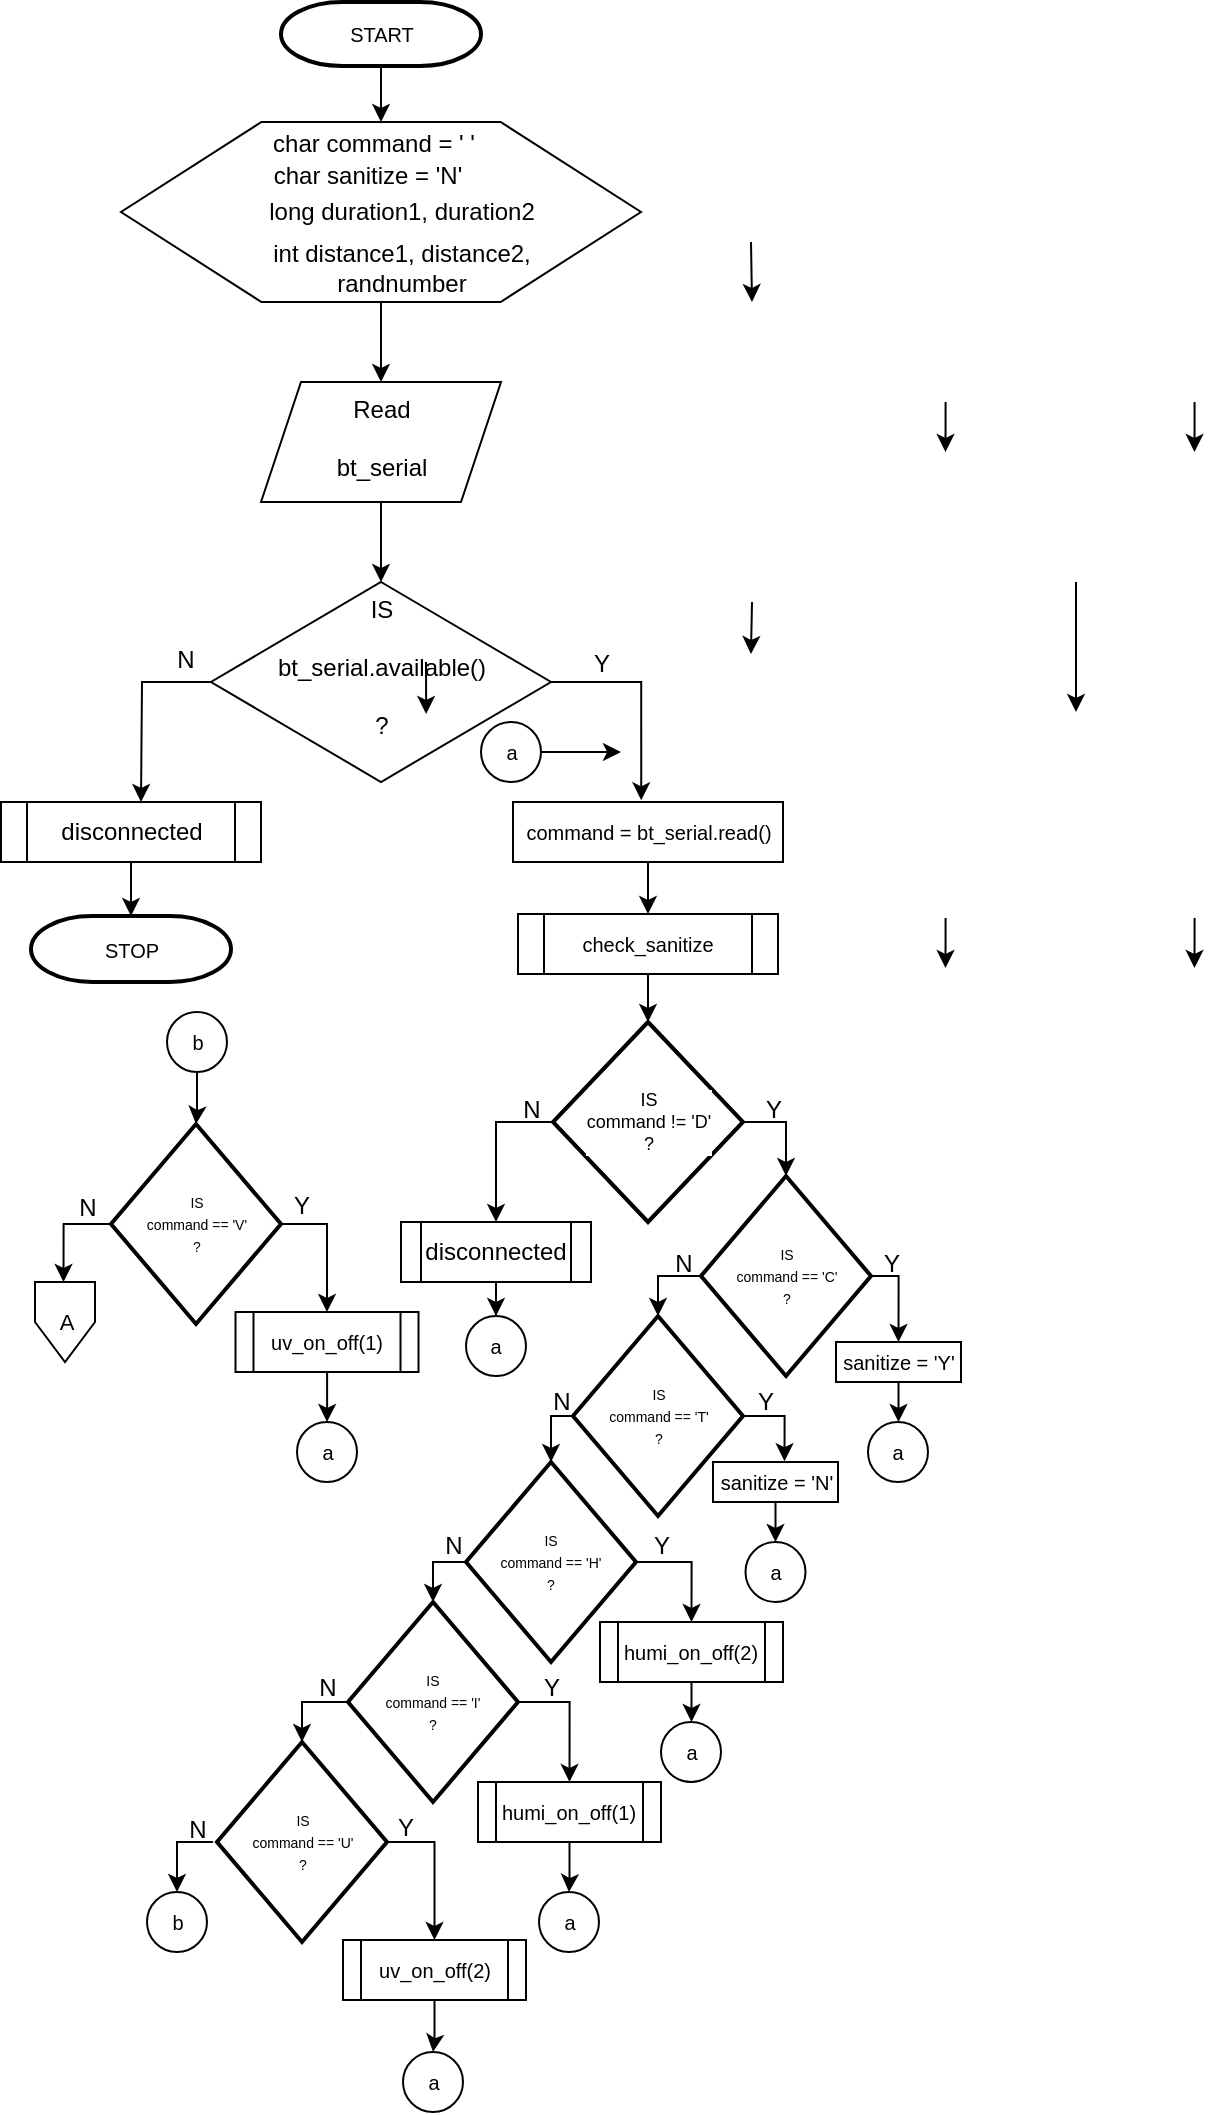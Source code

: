 <mxfile version="18.0.8" type="github" pages="6">
  <diagram id="072bbTEaD_LdQeLK6hjv" name="Page-1">
    <mxGraphModel dx="1422" dy="794" grid="1" gridSize="10" guides="1" tooltips="1" connect="1" arrows="1" fold="1" page="1" pageScale="1" pageWidth="850" pageHeight="1100" math="0" shadow="0">
      <root>
        <mxCell id="0" />
        <mxCell id="1" parent="0" />
        <mxCell id="ckIcHxlf3UzxfT3ee6Hz-8" value="" style="edgeStyle=orthogonalEdgeStyle;rounded=0;orthogonalLoop=1;jettySize=auto;html=1;exitX=0.5;exitY=1;exitDx=0;exitDy=0;exitPerimeter=0;" parent="1" source="ckIcHxlf3UzxfT3ee6Hz-138" target="ckIcHxlf3UzxfT3ee6Hz-6" edge="1">
          <mxGeometry relative="1" as="geometry">
            <mxPoint x="407.5" y="40" as="sourcePoint" />
          </mxGeometry>
        </mxCell>
        <mxCell id="ckIcHxlf3UzxfT3ee6Hz-18" value="" style="edgeStyle=orthogonalEdgeStyle;rounded=0;orthogonalLoop=1;jettySize=auto;html=1;" parent="1" source="ckIcHxlf3UzxfT3ee6Hz-6" target="ckIcHxlf3UzxfT3ee6Hz-17" edge="1">
          <mxGeometry relative="1" as="geometry" />
        </mxCell>
        <mxCell id="ckIcHxlf3UzxfT3ee6Hz-6" value="" style="verticalLabelPosition=bottom;verticalAlign=top;html=1;shape=hexagon;perimeter=hexagonPerimeter2;arcSize=6;size=0.27;" parent="1" vertex="1">
          <mxGeometry x="277.5" y="80" width="260" height="90" as="geometry" />
        </mxCell>
        <mxCell id="ckIcHxlf3UzxfT3ee6Hz-10" value="char command = &#39; &#39;" style="text;html=1;strokeColor=none;fillColor=none;align=center;verticalAlign=middle;whiteSpace=wrap;rounded=0;" parent="1" vertex="1">
          <mxGeometry x="333.5" y="76" width="140" height="30" as="geometry" />
        </mxCell>
        <mxCell id="ckIcHxlf3UzxfT3ee6Hz-11" value="char sanitize = &#39;N&#39;" style="text;html=1;strokeColor=none;fillColor=none;align=center;verticalAlign=middle;whiteSpace=wrap;rounded=0;" parent="1" vertex="1">
          <mxGeometry x="330.5" y="92" width="140" height="30" as="geometry" />
        </mxCell>
        <mxCell id="ckIcHxlf3UzxfT3ee6Hz-12" value="long duration1, duration2" style="text;html=1;strokeColor=none;fillColor=none;align=center;verticalAlign=middle;whiteSpace=wrap;rounded=0;" parent="1" vertex="1">
          <mxGeometry x="347.5" y="110" width="140" height="30" as="geometry" />
        </mxCell>
        <mxCell id="ckIcHxlf3UzxfT3ee6Hz-13" value="int distance1, distance2,&lt;br&gt;randnumber" style="text;html=1;strokeColor=none;fillColor=none;align=center;verticalAlign=middle;whiteSpace=wrap;rounded=0;" parent="1" vertex="1">
          <mxGeometry x="347.5" y="138" width="140" height="30" as="geometry" />
        </mxCell>
        <mxCell id="ckIcHxlf3UzxfT3ee6Hz-20" value="" style="edgeStyle=orthogonalEdgeStyle;rounded=0;orthogonalLoop=1;jettySize=auto;html=1;" parent="1" source="ckIcHxlf3UzxfT3ee6Hz-17" target="ckIcHxlf3UzxfT3ee6Hz-19" edge="1">
          <mxGeometry relative="1" as="geometry" />
        </mxCell>
        <mxCell id="ckIcHxlf3UzxfT3ee6Hz-17" value="Read&lt;br&gt;&lt;br&gt;bt_serial" style="shape=parallelogram;perimeter=parallelogramPerimeter;whiteSpace=wrap;html=1;fixedSize=1;verticalAlign=top;arcSize=6;" parent="1" vertex="1">
          <mxGeometry x="347.5" y="210" width="120" height="60" as="geometry" />
        </mxCell>
        <mxCell id="ckIcHxlf3UzxfT3ee6Hz-28" style="edgeStyle=orthogonalEdgeStyle;rounded=0;orthogonalLoop=1;jettySize=auto;html=1;exitX=1;exitY=0.5;exitDx=0;exitDy=0;entryX=0.475;entryY=-0.028;entryDx=0;entryDy=0;entryPerimeter=0;" parent="1" source="ckIcHxlf3UzxfT3ee6Hz-19" target="ckIcHxlf3UzxfT3ee6Hz-115" edge="1">
          <mxGeometry relative="1" as="geometry">
            <mxPoint x="537.5" y="420" as="targetPoint" />
          </mxGeometry>
        </mxCell>
        <mxCell id="ckIcHxlf3UzxfT3ee6Hz-30" style="edgeStyle=orthogonalEdgeStyle;rounded=0;orthogonalLoop=1;jettySize=auto;html=1;exitX=0;exitY=0.5;exitDx=0;exitDy=0;" parent="1" source="ckIcHxlf3UzxfT3ee6Hz-19" edge="1">
          <mxGeometry relative="1" as="geometry">
            <mxPoint x="287.5" y="420" as="targetPoint" />
          </mxGeometry>
        </mxCell>
        <mxCell id="ckIcHxlf3UzxfT3ee6Hz-19" value="IS&lt;br&gt;&lt;br&gt;bt_serial.available()&lt;br&gt;&lt;br&gt;?" style="rhombus;whiteSpace=wrap;html=1;verticalAlign=top;arcSize=6;" parent="1" vertex="1">
          <mxGeometry x="322.5" y="310" width="170" height="100" as="geometry" />
        </mxCell>
        <mxCell id="ckIcHxlf3UzxfT3ee6Hz-31" value="Y" style="text;html=1;strokeColor=none;fillColor=none;align=center;verticalAlign=middle;whiteSpace=wrap;rounded=0;" parent="1" vertex="1">
          <mxGeometry x="487.5" y="336" width="60" height="30" as="geometry" />
        </mxCell>
        <mxCell id="ckIcHxlf3UzxfT3ee6Hz-32" value="N" style="text;html=1;strokeColor=none;fillColor=none;align=center;verticalAlign=middle;whiteSpace=wrap;rounded=0;" parent="1" vertex="1">
          <mxGeometry x="279.5" y="334" width="60" height="30" as="geometry" />
        </mxCell>
        <mxCell id="ckIcHxlf3UzxfT3ee6Hz-40" value="" style="edgeStyle=orthogonalEdgeStyle;rounded=0;orthogonalLoop=1;jettySize=auto;html=1;entryX=0.5;entryY=0;entryDx=0;entryDy=0;entryPerimeter=0;" parent="1" source="ckIcHxlf3UzxfT3ee6Hz-34" target="ckIcHxlf3UzxfT3ee6Hz-139" edge="1">
          <mxGeometry relative="1" as="geometry">
            <mxPoint x="282.5" y="500" as="targetPoint" />
          </mxGeometry>
        </mxCell>
        <mxCell id="ckIcHxlf3UzxfT3ee6Hz-34" value="disconnected" style="shape=process;whiteSpace=wrap;html=1;backgroundOutline=1;" parent="1" vertex="1">
          <mxGeometry x="217.5" y="420" width="130" height="30" as="geometry" />
        </mxCell>
        <mxCell id="ckIcHxlf3UzxfT3ee6Hz-45" value="" style="edgeStyle=orthogonalEdgeStyle;rounded=0;orthogonalLoop=1;jettySize=auto;html=1;" parent="1" target="ckIcHxlf3UzxfT3ee6Hz-44" edge="1">
          <mxGeometry relative="1" as="geometry">
            <mxPoint x="430" y="50" as="sourcePoint" />
          </mxGeometry>
        </mxCell>
        <mxCell id="ckIcHxlf3UzxfT3ee6Hz-47" value="" style="edgeStyle=orthogonalEdgeStyle;rounded=0;orthogonalLoop=1;jettySize=auto;html=1;" parent="1" target="ckIcHxlf3UzxfT3ee6Hz-46" edge="1">
          <mxGeometry relative="1" as="geometry">
            <mxPoint x="430" y="110" as="sourcePoint" />
          </mxGeometry>
        </mxCell>
        <mxCell id="ckIcHxlf3UzxfT3ee6Hz-49" value="" style="edgeStyle=orthogonalEdgeStyle;rounded=0;orthogonalLoop=1;jettySize=auto;html=1;" parent="1" target="ckIcHxlf3UzxfT3ee6Hz-48" edge="1">
          <mxGeometry relative="1" as="geometry">
            <mxPoint x="430" y="170" as="sourcePoint" />
          </mxGeometry>
        </mxCell>
        <mxCell id="ckIcHxlf3UzxfT3ee6Hz-51" value="" style="edgeStyle=orthogonalEdgeStyle;rounded=0;orthogonalLoop=1;jettySize=auto;html=1;" parent="1" target="ckIcHxlf3UzxfT3ee6Hz-50" edge="1">
          <mxGeometry relative="1" as="geometry">
            <mxPoint x="430" y="230" as="sourcePoint" />
          </mxGeometry>
        </mxCell>
        <mxCell id="ckIcHxlf3UzxfT3ee6Hz-53" value="" style="edgeStyle=orthogonalEdgeStyle;rounded=0;orthogonalLoop=1;jettySize=auto;html=1;" parent="1" target="ckIcHxlf3UzxfT3ee6Hz-52" edge="1">
          <mxGeometry relative="1" as="geometry">
            <mxPoint x="430" y="290" as="sourcePoint" />
          </mxGeometry>
        </mxCell>
        <mxCell id="ckIcHxlf3UzxfT3ee6Hz-55" value="" style="edgeStyle=orthogonalEdgeStyle;rounded=0;orthogonalLoop=1;jettySize=auto;html=1;entryX=0.5;entryY=0;entryDx=0;entryDy=0;entryPerimeter=0;" parent="1" target="ckIcHxlf3UzxfT3ee6Hz-140" edge="1">
          <mxGeometry relative="1" as="geometry">
            <mxPoint x="430.077" y="376" as="targetPoint" />
            <mxPoint x="430" y="350" as="sourcePoint" />
          </mxGeometry>
        </mxCell>
        <mxCell id="ckIcHxlf3UzxfT3ee6Hz-59" value="" style="edgeStyle=orthogonalEdgeStyle;rounded=0;orthogonalLoop=1;jettySize=auto;html=1;" parent="1" target="ckIcHxlf3UzxfT3ee6Hz-58" edge="1">
          <mxGeometry relative="1" as="geometry">
            <mxPoint x="593" y="50" as="sourcePoint" />
          </mxGeometry>
        </mxCell>
        <mxCell id="ckIcHxlf3UzxfT3ee6Hz-61" value="" style="edgeStyle=orthogonalEdgeStyle;rounded=0;orthogonalLoop=1;jettySize=auto;html=1;entryX=0.5;entryY=0;entryDx=0;entryDy=0;entryPerimeter=0;" parent="1" target="ckIcHxlf3UzxfT3ee6Hz-142" edge="1">
          <mxGeometry relative="1" as="geometry">
            <mxPoint x="593.0" y="170" as="targetPoint" />
            <mxPoint x="592.5" y="140" as="sourcePoint" />
          </mxGeometry>
        </mxCell>
        <mxCell id="ckIcHxlf3UzxfT3ee6Hz-64" value="" style="edgeStyle=orthogonalEdgeStyle;rounded=0;orthogonalLoop=1;jettySize=auto;html=1;" parent="1" target="ckIcHxlf3UzxfT3ee6Hz-63" edge="1">
          <mxGeometry relative="1" as="geometry">
            <mxPoint x="593" y="265" as="sourcePoint" />
          </mxGeometry>
        </mxCell>
        <mxCell id="ckIcHxlf3UzxfT3ee6Hz-66" value="" style="edgeStyle=orthogonalEdgeStyle;rounded=0;orthogonalLoop=1;jettySize=auto;html=1;entryX=0.5;entryY=0;entryDx=0;entryDy=0;entryPerimeter=0;" parent="1" target="ckIcHxlf3UzxfT3ee6Hz-141" edge="1">
          <mxGeometry relative="1" as="geometry">
            <mxPoint x="592.487" y="346" as="targetPoint" />
            <mxPoint x="593" y="320" as="sourcePoint" />
          </mxGeometry>
        </mxCell>
        <mxCell id="ckIcHxlf3UzxfT3ee6Hz-72" value="" style="edgeStyle=orthogonalEdgeStyle;rounded=0;orthogonalLoop=1;jettySize=auto;html=1;fontSize=9;" parent="1" target="ckIcHxlf3UzxfT3ee6Hz-71" edge="1">
          <mxGeometry relative="1" as="geometry">
            <mxPoint x="755" y="50" as="sourcePoint" />
          </mxGeometry>
        </mxCell>
        <mxCell id="ckIcHxlf3UzxfT3ee6Hz-80" value="" style="edgeStyle=orthogonalEdgeStyle;rounded=0;orthogonalLoop=1;jettySize=auto;html=1;fontSize=10;entryX=0.5;entryY=0;entryDx=0;entryDy=0;entryPerimeter=0;" parent="1" target="ckIcHxlf3UzxfT3ee6Hz-143" edge="1">
          <mxGeometry relative="1" as="geometry">
            <mxPoint x="689.75" y="245" as="targetPoint" />
            <mxPoint x="689.8" y="220" as="sourcePoint" />
          </mxGeometry>
        </mxCell>
        <mxCell id="ckIcHxlf3UzxfT3ee6Hz-82" value="" style="edgeStyle=orthogonalEdgeStyle;rounded=0;orthogonalLoop=1;jettySize=auto;html=1;fontSize=10;entryX=0.5;entryY=0;entryDx=0;entryDy=0;entryPerimeter=0;" parent="1" target="ckIcHxlf3UzxfT3ee6Hz-144" edge="1">
          <mxGeometry relative="1" as="geometry">
            <mxPoint x="814.25" y="245" as="targetPoint" />
            <mxPoint x="814.3" y="220" as="sourcePoint" />
          </mxGeometry>
        </mxCell>
        <mxCell id="ckIcHxlf3UzxfT3ee6Hz-112" value="" style="edgeStyle=orthogonalEdgeStyle;rounded=0;orthogonalLoop=1;jettySize=auto;html=1;fontSize=10;entryX=0.5;entryY=0;entryDx=0;entryDy=0;entryPerimeter=0;" parent="1" target="ckIcHxlf3UzxfT3ee6Hz-99" edge="1">
          <mxGeometry relative="1" as="geometry">
            <mxPoint x="755" y="375" as="targetPoint" />
            <mxPoint x="755" y="310" as="sourcePoint" />
          </mxGeometry>
        </mxCell>
        <mxCell id="ckIcHxlf3UzxfT3ee6Hz-106" value="" style="edgeStyle=orthogonalEdgeStyle;rounded=0;orthogonalLoop=1;jettySize=auto;html=1;fontSize=10;entryX=0.5;entryY=0;entryDx=0;entryDy=0;entryPerimeter=0;" parent="1" target="ckIcHxlf3UzxfT3ee6Hz-145" edge="1">
          <mxGeometry relative="1" as="geometry">
            <mxPoint x="689.75" y="503" as="targetPoint" />
            <mxPoint x="689.8" y="478" as="sourcePoint" />
          </mxGeometry>
        </mxCell>
        <mxCell id="ckIcHxlf3UzxfT3ee6Hz-107" value="" style="edgeStyle=orthogonalEdgeStyle;rounded=0;orthogonalLoop=1;jettySize=auto;html=1;fontSize=10;entryX=0.5;entryY=0;entryDx=0;entryDy=0;entryPerimeter=0;" parent="1" target="ckIcHxlf3UzxfT3ee6Hz-146" edge="1">
          <mxGeometry relative="1" as="geometry">
            <mxPoint x="814.25" y="503" as="targetPoint" />
            <mxPoint x="814.3" y="478" as="sourcePoint" />
          </mxGeometry>
        </mxCell>
        <mxCell id="ckIcHxlf3UzxfT3ee6Hz-118" value="" style="edgeStyle=orthogonalEdgeStyle;rounded=0;orthogonalLoop=1;jettySize=auto;html=1;fontSize=10;" parent="1" source="ckIcHxlf3UzxfT3ee6Hz-115" target="ckIcHxlf3UzxfT3ee6Hz-117" edge="1">
          <mxGeometry relative="1" as="geometry" />
        </mxCell>
        <mxCell id="ckIcHxlf3UzxfT3ee6Hz-115" value="&lt;font style=&quot;font-size: 10px&quot;&gt;command = bt_serial.read()&lt;/font&gt;" style="rounded=0;whiteSpace=wrap;html=1;" parent="1" vertex="1">
          <mxGeometry x="473.5" y="420" width="135" height="30" as="geometry" />
        </mxCell>
        <mxCell id="ckIcHxlf3UzxfT3ee6Hz-126" value="" style="edgeStyle=orthogonalEdgeStyle;rounded=0;orthogonalLoop=1;jettySize=auto;html=1;fontSize=10;" parent="1" source="ckIcHxlf3UzxfT3ee6Hz-117" target="ckIcHxlf3UzxfT3ee6Hz-120" edge="1">
          <mxGeometry relative="1" as="geometry" />
        </mxCell>
        <mxCell id="ckIcHxlf3UzxfT3ee6Hz-117" value="&lt;font style=&quot;font-size: 10px&quot;&gt;check_sanitize&lt;/font&gt;" style="shape=process;whiteSpace=wrap;html=1;backgroundOutline=1;" parent="1" vertex="1">
          <mxGeometry x="476" y="476" width="130" height="30" as="geometry" />
        </mxCell>
        <mxCell id="ckIcHxlf3UzxfT3ee6Hz-132" style="edgeStyle=orthogonalEdgeStyle;rounded=0;orthogonalLoop=1;jettySize=auto;html=1;exitX=1;exitY=0.5;exitDx=0;exitDy=0;exitPerimeter=0;fontSize=10;" parent="1" source="ckIcHxlf3UzxfT3ee6Hz-120" target="ckIcHxlf3UzxfT3ee6Hz-163" edge="1">
          <mxGeometry relative="1" as="geometry">
            <mxPoint x="617.5" y="640" as="targetPoint" />
          </mxGeometry>
        </mxCell>
        <mxCell id="ckIcHxlf3UzxfT3ee6Hz-133" style="edgeStyle=orthogonalEdgeStyle;rounded=0;orthogonalLoop=1;jettySize=auto;html=1;exitX=0;exitY=0.5;exitDx=0;exitDy=0;exitPerimeter=0;fontSize=10;entryX=0.5;entryY=0;entryDx=0;entryDy=0;" parent="1" source="ckIcHxlf3UzxfT3ee6Hz-120" target="ckIcHxlf3UzxfT3ee6Hz-149" edge="1">
          <mxGeometry relative="1" as="geometry">
            <mxPoint x="467.5" y="640" as="targetPoint" />
          </mxGeometry>
        </mxCell>
        <mxCell id="ckIcHxlf3UzxfT3ee6Hz-120" value="IS&lt;br&gt;command != &#39;D&#39;&lt;br&gt;?" style="strokeWidth=2;html=1;shape=mxgraph.flowchart.decision;whiteSpace=wrap;labelBackgroundColor=#FFFFFF;fontSize=9;" parent="1" vertex="1">
          <mxGeometry x="493.5" y="530" width="95" height="100" as="geometry" />
        </mxCell>
        <mxCell id="ckIcHxlf3UzxfT3ee6Hz-134" value="Y" style="text;html=1;strokeColor=none;fillColor=none;align=center;verticalAlign=middle;whiteSpace=wrap;rounded=0;" parent="1" vertex="1">
          <mxGeometry x="573.5" y="559" width="60" height="30" as="geometry" />
        </mxCell>
        <mxCell id="ckIcHxlf3UzxfT3ee6Hz-135" value="N" style="text;html=1;strokeColor=none;fillColor=none;align=center;verticalAlign=middle;whiteSpace=wrap;rounded=0;" parent="1" vertex="1">
          <mxGeometry x="452.5" y="559" width="60" height="30" as="geometry" />
        </mxCell>
        <mxCell id="ckIcHxlf3UzxfT3ee6Hz-138" value="START" style="strokeWidth=2;html=1;shape=mxgraph.flowchart.terminator;whiteSpace=wrap;labelBackgroundColor=#FFFFFF;fontSize=10;" parent="1" vertex="1">
          <mxGeometry x="357.5" y="20" width="100" height="32" as="geometry" />
        </mxCell>
        <mxCell id="ckIcHxlf3UzxfT3ee6Hz-139" value="STOP" style="strokeWidth=2;html=1;shape=mxgraph.flowchart.terminator;whiteSpace=wrap;labelBackgroundColor=#FFFFFF;fontSize=10;" parent="1" vertex="1">
          <mxGeometry x="232.5" y="477" width="100" height="33" as="geometry" />
        </mxCell>
        <mxCell id="ckIcHxlf3UzxfT3ee6Hz-162" value="" style="edgeStyle=orthogonalEdgeStyle;rounded=0;orthogonalLoop=1;jettySize=auto;html=1;fontSize=10;" parent="1" source="ckIcHxlf3UzxfT3ee6Hz-149" target="ckIcHxlf3UzxfT3ee6Hz-161" edge="1">
          <mxGeometry relative="1" as="geometry" />
        </mxCell>
        <mxCell id="ckIcHxlf3UzxfT3ee6Hz-149" value="disconnected" style="shape=process;whiteSpace=wrap;html=1;backgroundOutline=1;" parent="1" vertex="1">
          <mxGeometry x="417.5" y="630" width="95" height="30" as="geometry" />
        </mxCell>
        <mxCell id="ckIcHxlf3UzxfT3ee6Hz-157" value="a" style="ellipse;whiteSpace=wrap;html=1;aspect=fixed;labelBackgroundColor=#FFFFFF;fontSize=10;" parent="1" vertex="1">
          <mxGeometry x="457.5" y="380" width="30" height="30" as="geometry" />
        </mxCell>
        <mxCell id="ckIcHxlf3UzxfT3ee6Hz-158" style="edgeStyle=orthogonalEdgeStyle;rounded=0;orthogonalLoop=1;jettySize=auto;html=1;exitX=1;exitY=0.5;exitDx=0;exitDy=0;fontSize=10;" parent="1" source="ckIcHxlf3UzxfT3ee6Hz-157" edge="1">
          <mxGeometry relative="1" as="geometry">
            <mxPoint x="527.5" y="395.034" as="targetPoint" />
          </mxGeometry>
        </mxCell>
        <mxCell id="ckIcHxlf3UzxfT3ee6Hz-161" value="a" style="ellipse;whiteSpace=wrap;html=1;aspect=fixed;labelBackgroundColor=#FFFFFF;fontSize=10;" parent="1" vertex="1">
          <mxGeometry x="450" y="677" width="30" height="30" as="geometry" />
        </mxCell>
        <mxCell id="ckIcHxlf3UzxfT3ee6Hz-164" style="edgeStyle=orthogonalEdgeStyle;rounded=0;orthogonalLoop=1;jettySize=auto;html=1;exitX=1;exitY=0.5;exitDx=0;exitDy=0;exitPerimeter=0;fontSize=8;entryX=0.5;entryY=0;entryDx=0;entryDy=0;" parent="1" source="ckIcHxlf3UzxfT3ee6Hz-163" target="ckIcHxlf3UzxfT3ee6Hz-167" edge="1">
          <mxGeometry relative="1" as="geometry">
            <mxPoint x="677.5" y="710" as="targetPoint" />
          </mxGeometry>
        </mxCell>
        <mxCell id="ckIcHxlf3UzxfT3ee6Hz-170" style="edgeStyle=orthogonalEdgeStyle;rounded=0;orthogonalLoop=1;jettySize=auto;html=1;exitX=0;exitY=0.5;exitDx=0;exitDy=0;exitPerimeter=0;fontSize=7;entryX=0.5;entryY=0;entryDx=0;entryDy=0;entryPerimeter=0;" parent="1" source="ckIcHxlf3UzxfT3ee6Hz-163" target="ckIcHxlf3UzxfT3ee6Hz-172" edge="1">
          <mxGeometry relative="1" as="geometry">
            <mxPoint x="547.5" y="710" as="targetPoint" />
          </mxGeometry>
        </mxCell>
        <mxCell id="ckIcHxlf3UzxfT3ee6Hz-163" value="&lt;font style=&quot;font-size: 7px&quot;&gt;IS&lt;br&gt;&lt;font style=&quot;font-size: 7px&quot;&gt;command == &#39;C&#39;&lt;br&gt;&lt;/font&gt;?&lt;/font&gt;" style="strokeWidth=2;html=1;shape=mxgraph.flowchart.decision;whiteSpace=wrap;labelBackgroundColor=#FFFFFF;fontSize=9;" parent="1" vertex="1">
          <mxGeometry x="567.5" y="607" width="85" height="100" as="geometry" />
        </mxCell>
        <mxCell id="ckIcHxlf3UzxfT3ee6Hz-165" value="Y" style="text;html=1;strokeColor=none;fillColor=none;align=center;verticalAlign=middle;whiteSpace=wrap;rounded=0;" parent="1" vertex="1">
          <mxGeometry x="632.5" y="636" width="60" height="30" as="geometry" />
        </mxCell>
        <mxCell id="ckIcHxlf3UzxfT3ee6Hz-169" value="" style="edgeStyle=orthogonalEdgeStyle;rounded=0;orthogonalLoop=1;jettySize=auto;html=1;fontSize=10;" parent="1" source="ckIcHxlf3UzxfT3ee6Hz-167" target="ckIcHxlf3UzxfT3ee6Hz-168" edge="1">
          <mxGeometry relative="1" as="geometry" />
        </mxCell>
        <mxCell id="ckIcHxlf3UzxfT3ee6Hz-167" value="&lt;font style=&quot;font-size: 10px&quot;&gt;sanitize = &#39;Y&#39;&lt;/font&gt;" style="rounded=0;whiteSpace=wrap;html=1;" parent="1" vertex="1">
          <mxGeometry x="635" y="690" width="62.5" height="20" as="geometry" />
        </mxCell>
        <mxCell id="ckIcHxlf3UzxfT3ee6Hz-168" value="a" style="ellipse;whiteSpace=wrap;html=1;aspect=fixed;labelBackgroundColor=#FFFFFF;fontSize=10;" parent="1" vertex="1">
          <mxGeometry x="651" y="730" width="30" height="30" as="geometry" />
        </mxCell>
        <mxCell id="ckIcHxlf3UzxfT3ee6Hz-171" value="N" style="text;html=1;strokeColor=none;fillColor=none;align=center;verticalAlign=middle;whiteSpace=wrap;rounded=0;" parent="1" vertex="1">
          <mxGeometry x="528.5" y="636" width="60" height="30" as="geometry" />
        </mxCell>
        <mxCell id="ckIcHxlf3UzxfT3ee6Hz-173" style="edgeStyle=orthogonalEdgeStyle;rounded=0;orthogonalLoop=1;jettySize=auto;html=1;exitX=1;exitY=0.5;exitDx=0;exitDy=0;exitPerimeter=0;fontSize=7;entryX=0.572;entryY=-0.019;entryDx=0;entryDy=0;entryPerimeter=0;" parent="1" source="ckIcHxlf3UzxfT3ee6Hz-172" target="ckIcHxlf3UzxfT3ee6Hz-175" edge="1">
          <mxGeometry relative="1" as="geometry">
            <mxPoint x="607.5" y="770" as="targetPoint" />
          </mxGeometry>
        </mxCell>
        <mxCell id="ckIcHxlf3UzxfT3ee6Hz-178" style="edgeStyle=orthogonalEdgeStyle;rounded=0;orthogonalLoop=1;jettySize=auto;html=1;exitX=0;exitY=0.5;exitDx=0;exitDy=0;exitPerimeter=0;fontSize=7;entryX=0.5;entryY=0;entryDx=0;entryDy=0;entryPerimeter=0;" parent="1" source="ckIcHxlf3UzxfT3ee6Hz-172" target="ckIcHxlf3UzxfT3ee6Hz-181" edge="1">
          <mxGeometry relative="1" as="geometry">
            <mxPoint x="477.5" y="780" as="targetPoint" />
          </mxGeometry>
        </mxCell>
        <mxCell id="ckIcHxlf3UzxfT3ee6Hz-172" value="&lt;font style=&quot;font-size: 7px&quot;&gt;IS&lt;br&gt;&lt;font style=&quot;font-size: 7px&quot;&gt;command == &#39;T&#39;&lt;br&gt;&lt;/font&gt;?&lt;/font&gt;" style="strokeWidth=2;html=1;shape=mxgraph.flowchart.decision;whiteSpace=wrap;labelBackgroundColor=#FFFFFF;fontSize=9;" parent="1" vertex="1">
          <mxGeometry x="503.5" y="677" width="85" height="100" as="geometry" />
        </mxCell>
        <mxCell id="ckIcHxlf3UzxfT3ee6Hz-174" value="Y" style="text;html=1;strokeColor=none;fillColor=none;align=center;verticalAlign=middle;whiteSpace=wrap;rounded=0;" parent="1" vertex="1">
          <mxGeometry x="569.5" y="705" width="60" height="30" as="geometry" />
        </mxCell>
        <mxCell id="ckIcHxlf3UzxfT3ee6Hz-177" value="" style="edgeStyle=orthogonalEdgeStyle;rounded=0;orthogonalLoop=1;jettySize=auto;html=1;fontSize=7;" parent="1" source="ckIcHxlf3UzxfT3ee6Hz-175" target="ckIcHxlf3UzxfT3ee6Hz-176" edge="1">
          <mxGeometry relative="1" as="geometry" />
        </mxCell>
        <mxCell id="ckIcHxlf3UzxfT3ee6Hz-175" value="&lt;font style=&quot;font-size: 10px&quot;&gt;sanitize = &#39;N&#39;&lt;/font&gt;" style="rounded=0;whiteSpace=wrap;html=1;" parent="1" vertex="1">
          <mxGeometry x="573.5" y="750" width="62.5" height="20" as="geometry" />
        </mxCell>
        <mxCell id="ckIcHxlf3UzxfT3ee6Hz-176" value="a" style="ellipse;whiteSpace=wrap;html=1;aspect=fixed;labelBackgroundColor=#FFFFFF;fontSize=10;" parent="1" vertex="1">
          <mxGeometry x="589.75" y="790" width="30" height="30" as="geometry" />
        </mxCell>
        <mxCell id="ckIcHxlf3UzxfT3ee6Hz-179" value="N" style="text;html=1;strokeColor=none;fillColor=none;align=center;verticalAlign=middle;whiteSpace=wrap;rounded=0;" parent="1" vertex="1">
          <mxGeometry x="467.5" y="705" width="60" height="30" as="geometry" />
        </mxCell>
        <mxCell id="ckIcHxlf3UzxfT3ee6Hz-182" style="edgeStyle=orthogonalEdgeStyle;rounded=0;orthogonalLoop=1;jettySize=auto;html=1;exitX=1;exitY=0.5;exitDx=0;exitDy=0;exitPerimeter=0;fontSize=7;entryX=0.5;entryY=0;entryDx=0;entryDy=0;" parent="1" source="ckIcHxlf3UzxfT3ee6Hz-181" target="ckIcHxlf3UzxfT3ee6Hz-184" edge="1">
          <mxGeometry relative="1" as="geometry">
            <mxPoint x="567.5" y="860" as="targetPoint" />
          </mxGeometry>
        </mxCell>
        <mxCell id="ckIcHxlf3UzxfT3ee6Hz-187" style="edgeStyle=orthogonalEdgeStyle;rounded=0;orthogonalLoop=1;jettySize=auto;html=1;exitX=0;exitY=0.5;exitDx=0;exitDy=0;exitPerimeter=0;fontSize=10;entryX=0.5;entryY=0;entryDx=0;entryDy=0;entryPerimeter=0;" parent="1" source="ckIcHxlf3UzxfT3ee6Hz-181" target="ckIcHxlf3UzxfT3ee6Hz-189" edge="1">
          <mxGeometry relative="1" as="geometry">
            <mxPoint x="427.5" y="860" as="targetPoint" />
          </mxGeometry>
        </mxCell>
        <mxCell id="ckIcHxlf3UzxfT3ee6Hz-181" value="&lt;font style=&quot;font-size: 7px&quot;&gt;IS&lt;br&gt;&lt;font style=&quot;font-size: 7px&quot;&gt;command == &#39;H&#39;&lt;br&gt;&lt;/font&gt;?&lt;/font&gt;" style="strokeWidth=2;html=1;shape=mxgraph.flowchart.decision;whiteSpace=wrap;labelBackgroundColor=#FFFFFF;fontSize=9;" parent="1" vertex="1">
          <mxGeometry x="450" y="750" width="85" height="100" as="geometry" />
        </mxCell>
        <mxCell id="ckIcHxlf3UzxfT3ee6Hz-183" value="Y" style="text;html=1;strokeColor=none;fillColor=none;align=center;verticalAlign=middle;whiteSpace=wrap;rounded=0;" parent="1" vertex="1">
          <mxGeometry x="517.5" y="777" width="60" height="30" as="geometry" />
        </mxCell>
        <mxCell id="ckIcHxlf3UzxfT3ee6Hz-186" value="" style="edgeStyle=orthogonalEdgeStyle;rounded=0;orthogonalLoop=1;jettySize=auto;html=1;fontSize=10;" parent="1" source="ckIcHxlf3UzxfT3ee6Hz-184" target="ckIcHxlf3UzxfT3ee6Hz-185" edge="1">
          <mxGeometry relative="1" as="geometry" />
        </mxCell>
        <mxCell id="ckIcHxlf3UzxfT3ee6Hz-184" value="&lt;font style=&quot;font-size: 10px&quot;&gt;humi_on_off(2)&lt;/font&gt;" style="shape=process;whiteSpace=wrap;html=1;backgroundOutline=1;" parent="1" vertex="1">
          <mxGeometry x="517" y="830" width="91.5" height="30" as="geometry" />
        </mxCell>
        <mxCell id="ckIcHxlf3UzxfT3ee6Hz-185" value="a" style="ellipse;whiteSpace=wrap;html=1;aspect=fixed;labelBackgroundColor=#FFFFFF;fontSize=10;" parent="1" vertex="1">
          <mxGeometry x="547.5" y="880" width="30" height="30" as="geometry" />
        </mxCell>
        <mxCell id="ckIcHxlf3UzxfT3ee6Hz-188" value="N" style="text;html=1;strokeColor=none;fillColor=none;align=center;verticalAlign=middle;whiteSpace=wrap;rounded=0;" parent="1" vertex="1">
          <mxGeometry x="413.5" y="777" width="60" height="30" as="geometry" />
        </mxCell>
        <mxCell id="ckIcHxlf3UzxfT3ee6Hz-192" style="edgeStyle=orthogonalEdgeStyle;rounded=0;orthogonalLoop=1;jettySize=auto;html=1;exitX=1;exitY=0.5;exitDx=0;exitDy=0;exitPerimeter=0;fontSize=10;entryX=0.5;entryY=0;entryDx=0;entryDy=0;" parent="1" source="ckIcHxlf3UzxfT3ee6Hz-189" target="ckIcHxlf3UzxfT3ee6Hz-190" edge="1">
          <mxGeometry relative="1" as="geometry">
            <mxPoint x="497.5" y="900" as="targetPoint" />
          </mxGeometry>
        </mxCell>
        <mxCell id="ckIcHxlf3UzxfT3ee6Hz-195" style="edgeStyle=orthogonalEdgeStyle;rounded=0;orthogonalLoop=1;jettySize=auto;html=1;exitX=0;exitY=0.5;exitDx=0;exitDy=0;exitPerimeter=0;fontSize=10;entryX=0.5;entryY=0;entryDx=0;entryDy=0;entryPerimeter=0;" parent="1" source="ckIcHxlf3UzxfT3ee6Hz-189" target="ckIcHxlf3UzxfT3ee6Hz-197" edge="1">
          <mxGeometry relative="1" as="geometry">
            <mxPoint x="367.5" y="930" as="targetPoint" />
          </mxGeometry>
        </mxCell>
        <mxCell id="ckIcHxlf3UzxfT3ee6Hz-189" value="&lt;font style=&quot;font-size: 7px&quot;&gt;IS&lt;br&gt;&lt;font style=&quot;font-size: 7px&quot;&gt;command == &#39;I&#39;&lt;br&gt;&lt;/font&gt;?&lt;/font&gt;" style="strokeWidth=2;html=1;shape=mxgraph.flowchart.decision;whiteSpace=wrap;labelBackgroundColor=#FFFFFF;fontSize=9;" parent="1" vertex="1">
          <mxGeometry x="391" y="820" width="85" height="100" as="geometry" />
        </mxCell>
        <mxCell id="ckIcHxlf3UzxfT3ee6Hz-194" value="" style="edgeStyle=orthogonalEdgeStyle;rounded=0;orthogonalLoop=1;jettySize=auto;html=1;fontSize=10;" parent="1" source="ckIcHxlf3UzxfT3ee6Hz-190" target="ckIcHxlf3UzxfT3ee6Hz-193" edge="1">
          <mxGeometry relative="1" as="geometry" />
        </mxCell>
        <mxCell id="ckIcHxlf3UzxfT3ee6Hz-190" value="&lt;font style=&quot;font-size: 10px&quot;&gt;humi_on_off(1)&lt;/font&gt;" style="shape=process;whiteSpace=wrap;html=1;backgroundOutline=1;" parent="1" vertex="1">
          <mxGeometry x="456" y="910" width="91.5" height="30" as="geometry" />
        </mxCell>
        <mxCell id="ckIcHxlf3UzxfT3ee6Hz-193" value="a" style="ellipse;whiteSpace=wrap;html=1;aspect=fixed;labelBackgroundColor=#FFFFFF;fontSize=10;" parent="1" vertex="1">
          <mxGeometry x="486.5" y="965" width="30" height="30" as="geometry" />
        </mxCell>
        <mxCell id="ckIcHxlf3UzxfT3ee6Hz-196" value="N" style="text;html=1;strokeColor=none;fillColor=none;align=center;verticalAlign=middle;whiteSpace=wrap;rounded=0;" parent="1" vertex="1">
          <mxGeometry x="350.5" y="848" width="60" height="30" as="geometry" />
        </mxCell>
        <mxCell id="ckIcHxlf3UzxfT3ee6Hz-199" style="edgeStyle=orthogonalEdgeStyle;rounded=0;orthogonalLoop=1;jettySize=auto;html=1;exitX=1;exitY=0.5;exitDx=0;exitDy=0;exitPerimeter=0;fontSize=10;" parent="1" source="ckIcHxlf3UzxfT3ee6Hz-197" target="ckIcHxlf3UzxfT3ee6Hz-200" edge="1">
          <mxGeometry relative="1" as="geometry">
            <mxPoint x="417.5" y="970" as="targetPoint" />
          </mxGeometry>
        </mxCell>
        <mxCell id="ckIcHxlf3UzxfT3ee6Hz-204" style="edgeStyle=orthogonalEdgeStyle;rounded=0;orthogonalLoop=1;jettySize=auto;html=1;exitX=0;exitY=0.5;exitDx=0;exitDy=0;exitPerimeter=0;fontSize=10;entryX=0.5;entryY=0;entryDx=0;entryDy=0;" parent="1" target="ckIcHxlf3UzxfT3ee6Hz-207" edge="1">
          <mxGeometry relative="1" as="geometry">
            <mxPoint x="305.5" y="1019" as="targetPoint" />
            <mxPoint x="323.5" y="940" as="sourcePoint" />
          </mxGeometry>
        </mxCell>
        <mxCell id="ckIcHxlf3UzxfT3ee6Hz-197" value="&lt;font style=&quot;font-size: 7px&quot;&gt;IS&lt;br&gt;&lt;font style=&quot;font-size: 7px&quot;&gt;command == &#39;U&#39;&lt;br&gt;&lt;/font&gt;?&lt;/font&gt;" style="strokeWidth=2;html=1;shape=mxgraph.flowchart.decision;whiteSpace=wrap;labelBackgroundColor=#FFFFFF;fontSize=9;" parent="1" vertex="1">
          <mxGeometry x="325.5" y="890" width="85" height="100" as="geometry" />
        </mxCell>
        <mxCell id="ckIcHxlf3UzxfT3ee6Hz-198" value="Y" style="text;html=1;strokeColor=none;fillColor=none;align=center;verticalAlign=middle;whiteSpace=wrap;rounded=0;" parent="1" vertex="1">
          <mxGeometry x="462.5" y="848" width="60" height="30" as="geometry" />
        </mxCell>
        <mxCell id="ckIcHxlf3UzxfT3ee6Hz-203" value="" style="edgeStyle=orthogonalEdgeStyle;rounded=0;orthogonalLoop=1;jettySize=auto;html=1;fontSize=10;" parent="1" source="ckIcHxlf3UzxfT3ee6Hz-200" target="ckIcHxlf3UzxfT3ee6Hz-202" edge="1">
          <mxGeometry relative="1" as="geometry" />
        </mxCell>
        <mxCell id="ckIcHxlf3UzxfT3ee6Hz-200" value="&lt;font style=&quot;font-size: 10px&quot;&gt;uv_on_off(2)&lt;/font&gt;" style="shape=process;whiteSpace=wrap;html=1;backgroundOutline=1;" parent="1" vertex="1">
          <mxGeometry x="388.5" y="989" width="91.5" height="30" as="geometry" />
        </mxCell>
        <mxCell id="ckIcHxlf3UzxfT3ee6Hz-201" value="Y" style="text;html=1;strokeColor=none;fillColor=none;align=center;verticalAlign=middle;whiteSpace=wrap;rounded=0;" parent="1" vertex="1">
          <mxGeometry x="389.5" y="918" width="60" height="30" as="geometry" />
        </mxCell>
        <mxCell id="ckIcHxlf3UzxfT3ee6Hz-202" value="a" style="ellipse;whiteSpace=wrap;html=1;aspect=fixed;labelBackgroundColor=#FFFFFF;fontSize=10;" parent="1" vertex="1">
          <mxGeometry x="418.5" y="1045" width="30" height="30" as="geometry" />
        </mxCell>
        <mxCell id="ckIcHxlf3UzxfT3ee6Hz-205" value="N" style="text;html=1;strokeColor=none;fillColor=none;align=center;verticalAlign=middle;whiteSpace=wrap;rounded=0;" parent="1" vertex="1">
          <mxGeometry x="285.5" y="919" width="60" height="30" as="geometry" />
        </mxCell>
        <mxCell id="ckIcHxlf3UzxfT3ee6Hz-207" value="b" style="ellipse;whiteSpace=wrap;html=1;aspect=fixed;labelBackgroundColor=#FFFFFF;fontSize=10;" parent="1" vertex="1">
          <mxGeometry x="290.5" y="965" width="30" height="30" as="geometry" />
        </mxCell>
        <mxCell id="ckIcHxlf3UzxfT3ee6Hz-210" value="" style="edgeStyle=orthogonalEdgeStyle;rounded=0;orthogonalLoop=1;jettySize=auto;html=1;fontSize=10;" parent="1" source="ckIcHxlf3UzxfT3ee6Hz-208" target="ckIcHxlf3UzxfT3ee6Hz-209" edge="1">
          <mxGeometry relative="1" as="geometry" />
        </mxCell>
        <mxCell id="ckIcHxlf3UzxfT3ee6Hz-208" value="b" style="ellipse;whiteSpace=wrap;html=1;aspect=fixed;labelBackgroundColor=#FFFFFF;fontSize=10;" parent="1" vertex="1">
          <mxGeometry x="300.5" y="525" width="30" height="30" as="geometry" />
        </mxCell>
        <mxCell id="ckIcHxlf3UzxfT3ee6Hz-213" style="edgeStyle=orthogonalEdgeStyle;rounded=0;orthogonalLoop=1;jettySize=auto;html=1;exitX=1;exitY=0.5;exitDx=0;exitDy=0;exitPerimeter=0;fontSize=10;entryX=0.5;entryY=0;entryDx=0;entryDy=0;" parent="1" source="ckIcHxlf3UzxfT3ee6Hz-209" target="ckIcHxlf3UzxfT3ee6Hz-211" edge="1">
          <mxGeometry relative="1" as="geometry">
            <mxPoint x="377.5" y="680" as="targetPoint" />
          </mxGeometry>
        </mxCell>
        <mxCell id="ckIcHxlf3UzxfT3ee6Hz-215" style="edgeStyle=orthogonalEdgeStyle;rounded=0;orthogonalLoop=1;jettySize=auto;html=1;exitX=0;exitY=0.5;exitDx=0;exitDy=0;exitPerimeter=0;fontSize=10;entryX=0.5;entryY=0;entryDx=0;entryDy=0;" parent="1" source="ckIcHxlf3UzxfT3ee6Hz-209" edge="1">
          <mxGeometry relative="1" as="geometry">
            <mxPoint x="248.75" y="660" as="targetPoint" />
          </mxGeometry>
        </mxCell>
        <mxCell id="ckIcHxlf3UzxfT3ee6Hz-209" value="&lt;font style=&quot;font-size: 7px&quot;&gt;IS&lt;br&gt;&lt;font style=&quot;font-size: 7px&quot;&gt;command == &#39;V&#39;&lt;br&gt;&lt;/font&gt;?&lt;/font&gt;" style="strokeWidth=2;html=1;shape=mxgraph.flowchart.decision;whiteSpace=wrap;labelBackgroundColor=#FFFFFF;fontSize=9;" parent="1" vertex="1">
          <mxGeometry x="272.5" y="581" width="85" height="100" as="geometry" />
        </mxCell>
        <mxCell id="ckIcHxlf3UzxfT3ee6Hz-218" value="" style="edgeStyle=orthogonalEdgeStyle;rounded=0;orthogonalLoop=1;jettySize=auto;html=1;fontSize=10;" parent="1" source="ckIcHxlf3UzxfT3ee6Hz-211" target="ckIcHxlf3UzxfT3ee6Hz-217" edge="1">
          <mxGeometry relative="1" as="geometry" />
        </mxCell>
        <mxCell id="ckIcHxlf3UzxfT3ee6Hz-211" value="&lt;font style=&quot;font-size: 10px&quot;&gt;uv_on_off(1)&lt;/font&gt;" style="shape=process;whiteSpace=wrap;html=1;backgroundOutline=1;" parent="1" vertex="1">
          <mxGeometry x="334.75" y="675" width="91.5" height="30" as="geometry" />
        </mxCell>
        <mxCell id="ckIcHxlf3UzxfT3ee6Hz-214" value="Y" style="text;html=1;strokeColor=none;fillColor=none;align=center;verticalAlign=middle;whiteSpace=wrap;rounded=0;" parent="1" vertex="1">
          <mxGeometry x="338" y="607" width="60" height="30" as="geometry" />
        </mxCell>
        <mxCell id="ckIcHxlf3UzxfT3ee6Hz-216" value="N" style="text;html=1;strokeColor=none;fillColor=none;align=center;verticalAlign=middle;whiteSpace=wrap;rounded=0;" parent="1" vertex="1">
          <mxGeometry x="230.5" y="608" width="60" height="30" as="geometry" />
        </mxCell>
        <mxCell id="ckIcHxlf3UzxfT3ee6Hz-217" value="a" style="ellipse;whiteSpace=wrap;html=1;aspect=fixed;labelBackgroundColor=#FFFFFF;fontSize=10;" parent="1" vertex="1">
          <mxGeometry x="365.5" y="730" width="30" height="30" as="geometry" />
        </mxCell>
        <mxCell id="ckIcHxlf3UzxfT3ee6Hz-223" value="" style="edgeStyle=orthogonalEdgeStyle;rounded=0;orthogonalLoop=1;jettySize=auto;html=1;fontSize=10;" parent="1" target="ckIcHxlf3UzxfT3ee6Hz-222" edge="1">
          <mxGeometry relative="1" as="geometry">
            <mxPoint x="665" y="572" as="sourcePoint" />
          </mxGeometry>
        </mxCell>
        <mxCell id="ckIcHxlf3UzxfT3ee6Hz-233" value="" style="edgeStyle=orthogonalEdgeStyle;rounded=0;orthogonalLoop=1;jettySize=auto;html=1;fontSize=10;" parent="1" target="ckIcHxlf3UzxfT3ee6Hz-232" edge="1">
          <mxGeometry relative="1" as="geometry">
            <mxPoint x="745.8" y="727" as="sourcePoint" />
          </mxGeometry>
        </mxCell>
        <mxCell id="ckIcHxlf3UzxfT3ee6Hz-231" value="" style="edgeStyle=orthogonalEdgeStyle;rounded=0;orthogonalLoop=1;jettySize=auto;html=1;fontSize=10;" parent="1" target="ckIcHxlf3UzxfT3ee6Hz-230" edge="1">
          <mxGeometry relative="1" as="geometry">
            <mxPoint x="588.3" y="727" as="sourcePoint" />
          </mxGeometry>
        </mxCell>
        <mxCell id="jvwjYKX7EDlyyJVvrpSc-7" value="" style="edgeStyle=orthogonalEdgeStyle;rounded=0;orthogonalLoop=1;jettySize=auto;html=1;fontSize=10;" parent="1" target="jvwjYKX7EDlyyJVvrpSc-2" edge="1">
          <mxGeometry relative="1" as="geometry">
            <mxPoint x="665" y="830" as="sourcePoint" />
          </mxGeometry>
        </mxCell>
        <mxCell id="jvwjYKX7EDlyyJVvrpSc-9" value="" style="edgeStyle=orthogonalEdgeStyle;rounded=0;orthogonalLoop=1;jettySize=auto;html=1;fontSize=10;" parent="1" target="jvwjYKX7EDlyyJVvrpSc-8" edge="1">
          <mxGeometry relative="1" as="geometry">
            <mxPoint x="665" y="888" as="sourcePoint" />
          </mxGeometry>
        </mxCell>
        <mxCell id="jvwjYKX7EDlyyJVvrpSc-10" value="" style="edgeStyle=orthogonalEdgeStyle;rounded=0;orthogonalLoop=1;jettySize=auto;html=1;fontSize=10;" parent="1" source="jvwjYKX7EDlyyJVvrpSc-8" edge="1">
          <mxGeometry relative="1" as="geometry">
            <mxPoint x="665" y="973" as="targetPoint" />
          </mxGeometry>
        </mxCell>
        <mxCell id="kY3hANGxxyCtU2ZNGgic-2" value="A" style="verticalLabelPosition=middle;verticalAlign=middle;html=1;shape=offPageConnector;rounded=0;size=0.5;fontSize=11;labelPosition=center;align=center;" vertex="1" parent="1">
          <mxGeometry x="234.5" y="660" width="30" height="40" as="geometry" />
        </mxCell>
      </root>
    </mxGraphModel>
  </diagram>
  <diagram id="h8rrApfxNOdVQYyXyAoP" name="Page-2">
    <mxGraphModel dx="1422" dy="794" grid="1" gridSize="10" guides="1" tooltips="1" connect="1" arrows="1" fold="1" page="1" pageScale="1" pageWidth="850" pageHeight="1100" math="0" shadow="0">
      <root>
        <mxCell id="0" />
        <mxCell id="1" parent="0" />
        <mxCell id="POhCfW4_-BDolYH9Zy5o-8" style="edgeStyle=orthogonalEdgeStyle;rounded=0;orthogonalLoop=1;jettySize=auto;html=1;exitX=0.5;exitY=1;exitDx=0;exitDy=0;entryX=0.5;entryY=0;entryDx=0;entryDy=0;fontSize=11;" edge="1" parent="1" source="POhCfW4_-BDolYH9Zy5o-1" target="POhCfW4_-BDolYH9Zy5o-2">
          <mxGeometry relative="1" as="geometry" />
        </mxCell>
        <mxCell id="POhCfW4_-BDolYH9Zy5o-1" value="disconnected" style="rounded=1;whiteSpace=wrap;html=1;" vertex="1" parent="1">
          <mxGeometry x="77.5" y="20" width="120" height="30" as="geometry" />
        </mxCell>
        <mxCell id="POhCfW4_-BDolYH9Zy5o-9" style="edgeStyle=orthogonalEdgeStyle;rounded=0;orthogonalLoop=1;jettySize=auto;html=1;exitX=0.5;exitY=1;exitDx=0;exitDy=0;entryX=0.5;entryY=0;entryDx=0;entryDy=0;fontSize=11;" edge="1" parent="1" source="POhCfW4_-BDolYH9Zy5o-2" target="POhCfW4_-BDolYH9Zy5o-3">
          <mxGeometry relative="1" as="geometry" />
        </mxCell>
        <mxCell id="POhCfW4_-BDolYH9Zy5o-2" value="stop_device" style="shape=process;whiteSpace=wrap;html=1;backgroundOutline=1;" vertex="1" parent="1">
          <mxGeometry x="72.5" y="81" width="130" height="30" as="geometry" />
        </mxCell>
        <mxCell id="POhCfW4_-BDolYH9Zy5o-10" style="edgeStyle=orthogonalEdgeStyle;rounded=0;orthogonalLoop=1;jettySize=auto;html=1;exitX=0.5;exitY=1;exitDx=0;exitDy=0;fontSize=11;" edge="1" parent="1" source="POhCfW4_-BDolYH9Zy5o-3" target="POhCfW4_-BDolYH9Zy5o-4">
          <mxGeometry relative="1" as="geometry" />
        </mxCell>
        <mxCell id="POhCfW4_-BDolYH9Zy5o-3" value="clear_turn" style="shape=process;whiteSpace=wrap;html=1;backgroundOutline=1;" vertex="1" parent="1">
          <mxGeometry x="72.5" y="141" width="130" height="30" as="geometry" />
        </mxCell>
        <mxCell id="POhCfW4_-BDolYH9Zy5o-11" style="edgeStyle=orthogonalEdgeStyle;rounded=0;orthogonalLoop=1;jettySize=auto;html=1;exitX=0.5;exitY=1;exitDx=0;exitDy=0;entryX=0.5;entryY=0;entryDx=0;entryDy=0;fontSize=11;" edge="1" parent="1" source="POhCfW4_-BDolYH9Zy5o-4" target="POhCfW4_-BDolYH9Zy5o-5">
          <mxGeometry relative="1" as="geometry" />
        </mxCell>
        <mxCell id="POhCfW4_-BDolYH9Zy5o-4" value="humi_on_off(1)" style="shape=process;whiteSpace=wrap;html=1;backgroundOutline=1;" vertex="1" parent="1">
          <mxGeometry x="72.5" y="201" width="130" height="30" as="geometry" />
        </mxCell>
        <mxCell id="POhCfW4_-BDolYH9Zy5o-12" style="edgeStyle=orthogonalEdgeStyle;rounded=0;orthogonalLoop=1;jettySize=auto;html=1;exitX=0.5;exitY=1;exitDx=0;exitDy=0;entryX=0.5;entryY=0;entryDx=0;entryDy=0;fontSize=11;" edge="1" parent="1" source="POhCfW4_-BDolYH9Zy5o-5" target="POhCfW4_-BDolYH9Zy5o-6">
          <mxGeometry relative="1" as="geometry" />
        </mxCell>
        <mxCell id="POhCfW4_-BDolYH9Zy5o-5" value="uv_on_off(1)" style="shape=process;whiteSpace=wrap;html=1;backgroundOutline=1;" vertex="1" parent="1">
          <mxGeometry x="72.5" y="261" width="130" height="30" as="geometry" />
        </mxCell>
        <mxCell id="POhCfW4_-BDolYH9Zy5o-13" style="edgeStyle=orthogonalEdgeStyle;rounded=0;orthogonalLoop=1;jettySize=auto;html=1;exitX=0.5;exitY=1;exitDx=0;exitDy=0;entryX=0.5;entryY=0;entryDx=0;entryDy=0;entryPerimeter=0;fontSize=11;" edge="1" parent="1" source="POhCfW4_-BDolYH9Zy5o-6" target="POhCfW4_-BDolYH9Zy5o-7">
          <mxGeometry relative="1" as="geometry" />
        </mxCell>
        <mxCell id="POhCfW4_-BDolYH9Zy5o-6" value="sanitize = &#39;N&#39;" style="rounded=0;whiteSpace=wrap;html=1;" vertex="1" parent="1">
          <mxGeometry x="70" y="321" width="135" height="30" as="geometry" />
        </mxCell>
        <mxCell id="POhCfW4_-BDolYH9Zy5o-7" value="STOP" style="strokeWidth=2;html=1;shape=mxgraph.flowchart.terminator;whiteSpace=wrap;labelBackgroundColor=#FFFFFF;fontSize=10;" vertex="1" parent="1">
          <mxGeometry x="87.5" y="383" width="100" height="28" as="geometry" />
        </mxCell>
        <mxCell id="9S2tSJrN5HtnraAb85Rx-9" style="edgeStyle=orthogonalEdgeStyle;rounded=0;orthogonalLoop=1;jettySize=auto;html=1;exitX=0.5;exitY=1;exitDx=0;exitDy=0;entryX=0.5;entryY=0;entryDx=0;entryDy=0;fontSize=11;" edge="1" parent="1" source="9S2tSJrN5HtnraAb85Rx-1" target="9S2tSJrN5HtnraAb85Rx-2">
          <mxGeometry relative="1" as="geometry" />
        </mxCell>
        <mxCell id="9S2tSJrN5HtnraAb85Rx-1" value="stop_device" style="rounded=1;whiteSpace=wrap;html=1;" vertex="1" parent="1">
          <mxGeometry x="411.5" y="720" width="120" height="30" as="geometry" />
        </mxCell>
        <mxCell id="9S2tSJrN5HtnraAb85Rx-10" style="edgeStyle=orthogonalEdgeStyle;rounded=0;orthogonalLoop=1;jettySize=auto;html=1;exitX=0.5;exitY=1;exitDx=0;exitDy=0;entryX=0.5;entryY=0;entryDx=0;entryDy=0;entryPerimeter=0;fontSize=11;" edge="1" parent="1" source="9S2tSJrN5HtnraAb85Rx-2" target="9S2tSJrN5HtnraAb85Rx-6">
          <mxGeometry relative="1" as="geometry" />
        </mxCell>
        <mxCell id="9S2tSJrN5HtnraAb85Rx-2" value="&lt;font style=&quot;font-size: 10px&quot;&gt;motor1.run(RELEASE)&lt;br&gt;motor2.run(RELEASE)&lt;br&gt;motor3.run(RELEASE)&lt;br&gt;motor4.run(RELEASE)&lt;/font&gt;" style="rounded=0;whiteSpace=wrap;html=1;" vertex="1" parent="1">
          <mxGeometry x="398.5" y="780" width="145" height="60" as="geometry" />
        </mxCell>
        <mxCell id="9S2tSJrN5HtnraAb85Rx-11" style="edgeStyle=orthogonalEdgeStyle;rounded=0;orthogonalLoop=1;jettySize=auto;html=1;exitX=0.5;exitY=1;exitDx=0;exitDy=0;fontSize=11;" edge="1" parent="1" source="9S2tSJrN5HtnraAb85Rx-3" target="9S2tSJrN5HtnraAb85Rx-4">
          <mxGeometry relative="1" as="geometry" />
        </mxCell>
        <mxCell id="9S2tSJrN5HtnraAb85Rx-3" value="clear_turn" style="rounded=1;whiteSpace=wrap;html=1;" vertex="1" parent="1">
          <mxGeometry x="416" y="480.5" width="120" height="30" as="geometry" />
        </mxCell>
        <mxCell id="9S2tSJrN5HtnraAb85Rx-12" style="edgeStyle=orthogonalEdgeStyle;rounded=0;orthogonalLoop=1;jettySize=auto;html=1;exitX=0.5;exitY=1;exitDx=0;exitDy=0;entryX=0.5;entryY=0;entryDx=0;entryDy=0;entryPerimeter=0;fontSize=11;" edge="1" parent="1" source="9S2tSJrN5HtnraAb85Rx-4" target="9S2tSJrN5HtnraAb85Rx-5">
          <mxGeometry relative="1" as="geometry" />
        </mxCell>
        <mxCell id="9S2tSJrN5HtnraAb85Rx-4" value="&lt;font style=&quot;font-size: 10px&quot;&gt;EEPROM.write(0,0)&lt;br&gt;EEPROM.write(1,0)&lt;/font&gt;" style="rounded=0;whiteSpace=wrap;html=1;" vertex="1" parent="1">
          <mxGeometry x="408.5" y="535.5" width="135" height="30" as="geometry" />
        </mxCell>
        <mxCell id="9S2tSJrN5HtnraAb85Rx-5" value="STOP" style="strokeWidth=2;html=1;shape=mxgraph.flowchart.terminator;whiteSpace=wrap;labelBackgroundColor=#FFFFFF;fontSize=10;" vertex="1" parent="1">
          <mxGeometry x="426" y="599.5" width="100" height="26" as="geometry" />
        </mxCell>
        <mxCell id="9S2tSJrN5HtnraAb85Rx-6" value="STOP" style="strokeWidth=2;html=1;shape=mxgraph.flowchart.terminator;whiteSpace=wrap;labelBackgroundColor=#FFFFFF;fontSize=10;" vertex="1" parent="1">
          <mxGeometry x="421" y="868" width="100" height="22" as="geometry" />
        </mxCell>
        <mxCell id="8jWmqYZLFNqK2QOhCZZR-11" style="edgeStyle=orthogonalEdgeStyle;rounded=0;orthogonalLoop=1;jettySize=auto;html=1;exitX=0.5;exitY=1;exitDx=0;exitDy=0;entryX=0.5;entryY=0;entryDx=0;entryDy=0;entryPerimeter=0;fontSize=11;" edge="1" parent="1" source="8jWmqYZLFNqK2QOhCZZR-1" target="8jWmqYZLFNqK2QOhCZZR-4">
          <mxGeometry relative="1" as="geometry" />
        </mxCell>
        <mxCell id="8jWmqYZLFNqK2QOhCZZR-1" value="humi_on_off(int humi_on)" style="rounded=1;whiteSpace=wrap;html=1;" vertex="1" parent="1">
          <mxGeometry x="340.5" y="50" width="150" height="30" as="geometry" />
        </mxCell>
        <mxCell id="8jWmqYZLFNqK2QOhCZZR-2" style="edgeStyle=orthogonalEdgeStyle;rounded=0;orthogonalLoop=1;jettySize=auto;html=1;exitX=1;exitY=0.5;exitDx=0;exitDy=0;exitPerimeter=0;fontSize=9;" edge="1" parent="1" source="8jWmqYZLFNqK2QOhCZZR-4">
          <mxGeometry relative="1" as="geometry">
            <mxPoint x="480.5" y="190" as="targetPoint" />
          </mxGeometry>
        </mxCell>
        <mxCell id="8jWmqYZLFNqK2QOhCZZR-3" style="edgeStyle=orthogonalEdgeStyle;rounded=0;orthogonalLoop=1;jettySize=auto;html=1;exitX=0;exitY=0.5;exitDx=0;exitDy=0;exitPerimeter=0;fontSize=9;" edge="1" parent="1" source="8jWmqYZLFNqK2QOhCZZR-4">
          <mxGeometry relative="1" as="geometry">
            <mxPoint x="350.5" y="190" as="targetPoint" />
          </mxGeometry>
        </mxCell>
        <mxCell id="8jWmqYZLFNqK2QOhCZZR-4" value="IS&lt;br&gt;humi_on ==1&lt;br&gt;?" style="strokeWidth=2;html=1;shape=mxgraph.flowchart.decision;whiteSpace=wrap;labelBackgroundColor=#FFFFFF;fontSize=9;" vertex="1" parent="1">
          <mxGeometry x="370.5" y="102" width="90" height="90" as="geometry" />
        </mxCell>
        <mxCell id="8jWmqYZLFNqK2QOhCZZR-5" value="Y" style="text;html=1;strokeColor=none;fillColor=none;align=center;verticalAlign=middle;whiteSpace=wrap;rounded=0;" vertex="1" parent="1">
          <mxGeometry x="441.75" y="124" width="60" height="30" as="geometry" />
        </mxCell>
        <mxCell id="8jWmqYZLFNqK2QOhCZZR-6" value="N" style="text;html=1;strokeColor=none;fillColor=none;align=center;verticalAlign=middle;whiteSpace=wrap;rounded=0;" vertex="1" parent="1">
          <mxGeometry x="331.5" y="123" width="60" height="30" as="geometry" />
        </mxCell>
        <mxCell id="8jWmqYZLFNqK2QOhCZZR-12" style="edgeStyle=orthogonalEdgeStyle;rounded=0;orthogonalLoop=1;jettySize=auto;html=1;exitX=0.5;exitY=1;exitDx=0;exitDy=0;entryX=0.5;entryY=0;entryDx=0;entryDy=0;entryPerimeter=0;fontSize=11;" edge="1" parent="1" source="8jWmqYZLFNqK2QOhCZZR-7" target="8jWmqYZLFNqK2QOhCZZR-9">
          <mxGeometry relative="1" as="geometry" />
        </mxCell>
        <mxCell id="8jWmqYZLFNqK2QOhCZZR-7" value="&lt;font style=&quot;font-size: 10px&quot;&gt;digital&lt;br&gt;Write&lt;br&gt;(humi,&lt;br&gt;HIGH)&lt;/font&gt;" style="rounded=0;whiteSpace=wrap;html=1;" vertex="1" parent="1">
          <mxGeometry x="325.5" y="192" width="49.5" height="58" as="geometry" />
        </mxCell>
        <mxCell id="8jWmqYZLFNqK2QOhCZZR-13" style="edgeStyle=orthogonalEdgeStyle;rounded=0;orthogonalLoop=1;jettySize=auto;html=1;exitX=0.5;exitY=1;exitDx=0;exitDy=0;entryX=0.5;entryY=0;entryDx=0;entryDy=0;entryPerimeter=0;fontSize=11;" edge="1" parent="1" source="8jWmqYZLFNqK2QOhCZZR-8" target="8jWmqYZLFNqK2QOhCZZR-10">
          <mxGeometry relative="1" as="geometry" />
        </mxCell>
        <mxCell id="8jWmqYZLFNqK2QOhCZZR-8" value="&lt;font style=&quot;font-size: 10px&quot;&gt;digital&lt;br&gt;Write&lt;br&gt;(humi,&lt;br&gt;LOW)&lt;/font&gt;" style="rounded=0;whiteSpace=wrap;html=1;" vertex="1" parent="1">
          <mxGeometry x="450" y="192" width="49.5" height="58" as="geometry" />
        </mxCell>
        <mxCell id="8jWmqYZLFNqK2QOhCZZR-9" value="STOP" style="strokeWidth=2;html=1;shape=mxgraph.flowchart.terminator;whiteSpace=wrap;labelBackgroundColor=#FFFFFF;fontSize=10;" vertex="1" parent="1">
          <mxGeometry x="320" y="274" width="60" height="27" as="geometry" />
        </mxCell>
        <mxCell id="8jWmqYZLFNqK2QOhCZZR-10" value="STOP" style="strokeWidth=2;html=1;shape=mxgraph.flowchart.terminator;whiteSpace=wrap;labelBackgroundColor=#FFFFFF;fontSize=10;" vertex="1" parent="1">
          <mxGeometry x="444.5" y="274" width="60" height="27" as="geometry" />
        </mxCell>
        <mxCell id="b_jk4tuKV0X78EXNYqcg-11" style="edgeStyle=orthogonalEdgeStyle;rounded=0;orthogonalLoop=1;jettySize=auto;html=1;exitX=0.5;exitY=1;exitDx=0;exitDy=0;entryX=0.5;entryY=0;entryDx=0;entryDy=0;entryPerimeter=0;fontSize=11;" edge="1" parent="1" source="b_jk4tuKV0X78EXNYqcg-1" target="b_jk4tuKV0X78EXNYqcg-2">
          <mxGeometry relative="1" as="geometry" />
        </mxCell>
        <mxCell id="b_jk4tuKV0X78EXNYqcg-1" value="uv_on_off(int uv_on)" style="rounded=1;whiteSpace=wrap;html=1;" vertex="1" parent="1">
          <mxGeometry x="610.5" y="50" width="150" height="30" as="geometry" />
        </mxCell>
        <mxCell id="b_jk4tuKV0X78EXNYqcg-2" value="IS&lt;br&gt;humi_on ==1&lt;br&gt;?" style="strokeWidth=2;html=1;shape=mxgraph.flowchart.decision;whiteSpace=wrap;labelBackgroundColor=#FFFFFF;fontSize=9;" vertex="1" parent="1">
          <mxGeometry x="640.5" y="110" width="90" height="90" as="geometry" />
        </mxCell>
        <mxCell id="b_jk4tuKV0X78EXNYqcg-3" value="N" style="text;html=1;strokeColor=none;fillColor=none;align=center;verticalAlign=middle;whiteSpace=wrap;rounded=0;" vertex="1" parent="1">
          <mxGeometry x="600.5" y="122" width="60" height="30" as="geometry" />
        </mxCell>
        <mxCell id="b_jk4tuKV0X78EXNYqcg-4" value="Y" style="text;html=1;strokeColor=none;fillColor=none;align=center;verticalAlign=middle;whiteSpace=wrap;rounded=0;" vertex="1" parent="1">
          <mxGeometry x="709.5" y="122" width="60" height="30" as="geometry" />
        </mxCell>
        <mxCell id="b_jk4tuKV0X78EXNYqcg-5" style="edgeStyle=orthogonalEdgeStyle;rounded=0;orthogonalLoop=1;jettySize=auto;html=1;exitX=1;exitY=0.5;exitDx=0;exitDy=0;exitPerimeter=0;fontSize=9;" edge="1" parent="1" source="b_jk4tuKV0X78EXNYqcg-2">
          <mxGeometry relative="1" as="geometry">
            <mxPoint x="750.5" y="188" as="targetPoint" />
          </mxGeometry>
        </mxCell>
        <mxCell id="b_jk4tuKV0X78EXNYqcg-6" style="edgeStyle=orthogonalEdgeStyle;rounded=0;orthogonalLoop=1;jettySize=auto;html=1;exitX=0;exitY=0.5;exitDx=0;exitDy=0;exitPerimeter=0;fontSize=9;" edge="1" parent="1" source="b_jk4tuKV0X78EXNYqcg-2">
          <mxGeometry relative="1" as="geometry">
            <mxPoint x="620.5" y="188" as="targetPoint" />
          </mxGeometry>
        </mxCell>
        <mxCell id="b_jk4tuKV0X78EXNYqcg-12" style="edgeStyle=orthogonalEdgeStyle;rounded=0;orthogonalLoop=1;jettySize=auto;html=1;exitX=0.5;exitY=1;exitDx=0;exitDy=0;entryX=0.5;entryY=0;entryDx=0;entryDy=0;entryPerimeter=0;fontSize=11;" edge="1" parent="1" source="b_jk4tuKV0X78EXNYqcg-7" target="b_jk4tuKV0X78EXNYqcg-9">
          <mxGeometry relative="1" as="geometry" />
        </mxCell>
        <mxCell id="b_jk4tuKV0X78EXNYqcg-7" value="&lt;font style=&quot;font-size: 10px&quot;&gt;digital&lt;br&gt;Write&lt;br&gt;(uv,&lt;br&gt;HIGH)&lt;/font&gt;" style="rounded=0;whiteSpace=wrap;html=1;" vertex="1" parent="1">
          <mxGeometry x="595.5" y="190" width="49.5" height="58" as="geometry" />
        </mxCell>
        <mxCell id="b_jk4tuKV0X78EXNYqcg-13" style="edgeStyle=orthogonalEdgeStyle;rounded=0;orthogonalLoop=1;jettySize=auto;html=1;exitX=0.5;exitY=1;exitDx=0;exitDy=0;fontSize=11;" edge="1" parent="1" source="b_jk4tuKV0X78EXNYqcg-8" target="b_jk4tuKV0X78EXNYqcg-10">
          <mxGeometry relative="1" as="geometry" />
        </mxCell>
        <mxCell id="b_jk4tuKV0X78EXNYqcg-8" value="&lt;font style=&quot;font-size: 10px&quot;&gt;digital&lt;br&gt;Write&lt;br&gt;(uv,&lt;br&gt;LOW)&lt;/font&gt;" style="rounded=0;whiteSpace=wrap;html=1;" vertex="1" parent="1">
          <mxGeometry x="720" y="190" width="49.5" height="58" as="geometry" />
        </mxCell>
        <mxCell id="b_jk4tuKV0X78EXNYqcg-9" value="STOP" style="strokeWidth=2;html=1;shape=mxgraph.flowchart.terminator;whiteSpace=wrap;labelBackgroundColor=#FFFFFF;fontSize=10;" vertex="1" parent="1">
          <mxGeometry x="590" y="272" width="60" height="27" as="geometry" />
        </mxCell>
        <mxCell id="b_jk4tuKV0X78EXNYqcg-10" value="STOP" style="strokeWidth=2;html=1;shape=mxgraph.flowchart.terminator;whiteSpace=wrap;labelBackgroundColor=#FFFFFF;fontSize=10;" vertex="1" parent="1">
          <mxGeometry x="714.5" y="272" width="60" height="27" as="geometry" />
        </mxCell>
        <mxCell id="4YUwto6zblNPhFkuM2LE-12" style="edgeStyle=orthogonalEdgeStyle;rounded=0;orthogonalLoop=1;jettySize=auto;html=1;exitX=0.5;exitY=1;exitDx=0;exitDy=0;entryX=0.5;entryY=0;entryDx=0;entryDy=0;entryPerimeter=0;fontSize=11;" edge="1" parent="1" source="4YUwto6zblNPhFkuM2LE-1" target="4YUwto6zblNPhFkuM2LE-4">
          <mxGeometry relative="1" as="geometry" />
        </mxCell>
        <mxCell id="4YUwto6zblNPhFkuM2LE-1" value="check_sanitize&amp;nbsp;" style="rounded=1;whiteSpace=wrap;html=1;" vertex="1" parent="1">
          <mxGeometry x="88" y="480" width="150" height="30" as="geometry" />
        </mxCell>
        <mxCell id="4YUwto6zblNPhFkuM2LE-2" style="edgeStyle=orthogonalEdgeStyle;rounded=0;orthogonalLoop=1;jettySize=auto;html=1;exitX=1;exitY=0.5;exitDx=0;exitDy=0;exitPerimeter=0;fontSize=10;entryX=0.5;entryY=0;entryDx=0;entryDy=0;" edge="1" parent="1" source="4YUwto6zblNPhFkuM2LE-4" target="4YUwto6zblNPhFkuM2LE-6">
          <mxGeometry relative="1" as="geometry">
            <mxPoint x="238" y="688" as="targetPoint" />
          </mxGeometry>
        </mxCell>
        <mxCell id="4YUwto6zblNPhFkuM2LE-3" style="edgeStyle=orthogonalEdgeStyle;rounded=0;orthogonalLoop=1;jettySize=auto;html=1;exitX=0;exitY=0.5;exitDx=0;exitDy=0;exitPerimeter=0;fontSize=10;entryX=0.5;entryY=0;entryDx=0;entryDy=0;" edge="1" parent="1" source="4YUwto6zblNPhFkuM2LE-4" target="4YUwto6zblNPhFkuM2LE-7">
          <mxGeometry relative="1" as="geometry">
            <mxPoint x="98" y="675" as="targetPoint" />
          </mxGeometry>
        </mxCell>
        <mxCell id="4YUwto6zblNPhFkuM2LE-4" value="IS&lt;br&gt;sanitize == &#39;Y&#39;&lt;br&gt;?" style="strokeWidth=2;html=1;shape=mxgraph.flowchart.decision;whiteSpace=wrap;labelBackgroundColor=#FFFFFF;fontSize=9;" vertex="1" parent="1">
          <mxGeometry x="115.5" y="546" width="95" height="100" as="geometry" />
        </mxCell>
        <mxCell id="4YUwto6zblNPhFkuM2LE-5" value="Y" style="text;html=1;strokeColor=none;fillColor=none;align=center;verticalAlign=middle;whiteSpace=wrap;rounded=0;" vertex="1" parent="1">
          <mxGeometry x="198" y="575" width="60" height="30" as="geometry" />
        </mxCell>
        <mxCell id="4YUwto6zblNPhFkuM2LE-14" style="edgeStyle=orthogonalEdgeStyle;rounded=0;orthogonalLoop=1;jettySize=auto;html=1;exitX=0.5;exitY=1;exitDx=0;exitDy=0;entryX=0.5;entryY=0;entryDx=0;entryDy=0;entryPerimeter=0;fontSize=11;" edge="1" parent="1" source="4YUwto6zblNPhFkuM2LE-6" target="4YUwto6zblNPhFkuM2LE-10">
          <mxGeometry relative="1" as="geometry" />
        </mxCell>
        <mxCell id="4YUwto6zblNPhFkuM2LE-6" value="&lt;font style=&quot;font-size: 10px&quot;&gt;start_sanitize&lt;/font&gt;" style="shape=process;whiteSpace=wrap;html=1;backgroundOutline=1;" vertex="1" parent="1">
          <mxGeometry x="198" y="635" width="91.5" height="30" as="geometry" />
        </mxCell>
        <mxCell id="4YUwto6zblNPhFkuM2LE-13" style="edgeStyle=orthogonalEdgeStyle;rounded=0;orthogonalLoop=1;jettySize=auto;html=1;exitX=0.5;exitY=1;exitDx=0;exitDy=0;fontSize=11;" edge="1" parent="1" source="4YUwto6zblNPhFkuM2LE-7" target="4YUwto6zblNPhFkuM2LE-9">
          <mxGeometry relative="1" as="geometry" />
        </mxCell>
        <mxCell id="4YUwto6zblNPhFkuM2LE-7" value="&lt;font style=&quot;font-size: 10px&quot;&gt;stop_sanitize&lt;/font&gt;" style="shape=process;whiteSpace=wrap;html=1;backgroundOutline=1;" vertex="1" parent="1">
          <mxGeometry x="40.5" y="635" width="91.5" height="30" as="geometry" />
        </mxCell>
        <mxCell id="4YUwto6zblNPhFkuM2LE-8" value="N" style="text;html=1;strokeColor=none;fillColor=none;align=center;verticalAlign=middle;whiteSpace=wrap;rounded=0;" vertex="1" parent="1">
          <mxGeometry x="78" y="577" width="60" height="26" as="geometry" />
        </mxCell>
        <mxCell id="4YUwto6zblNPhFkuM2LE-9" value="STOP" style="strokeWidth=2;html=1;shape=mxgraph.flowchart.terminator;whiteSpace=wrap;labelBackgroundColor=#FFFFFF;fontSize=10;" vertex="1" parent="1">
          <mxGeometry x="55.5" y="695" width="60" height="27" as="geometry" />
        </mxCell>
        <mxCell id="4YUwto6zblNPhFkuM2LE-10" value="STOP" style="strokeWidth=2;html=1;shape=mxgraph.flowchart.terminator;whiteSpace=wrap;labelBackgroundColor=#FFFFFF;fontSize=10;" vertex="1" parent="1">
          <mxGeometry x="213.5" y="695" width="60" height="27" as="geometry" />
        </mxCell>
        <mxCell id="itY2G5g0L5_YXkSawxhs-5" style="edgeStyle=orthogonalEdgeStyle;rounded=0;orthogonalLoop=1;jettySize=auto;html=1;exitX=0.5;exitY=1;exitDx=0;exitDy=0;fontSize=11;" edge="1" parent="1" source="itY2G5g0L5_YXkSawxhs-1" target="itY2G5g0L5_YXkSawxhs-2">
          <mxGeometry relative="1" as="geometry" />
        </mxCell>
        <mxCell id="itY2G5g0L5_YXkSawxhs-1" value="stop_sanitize" style="rounded=1;whiteSpace=wrap;html=1;" vertex="1" parent="1">
          <mxGeometry x="659.5" y="480" width="150" height="30" as="geometry" />
        </mxCell>
        <mxCell id="itY2G5g0L5_YXkSawxhs-6" style="edgeStyle=orthogonalEdgeStyle;rounded=0;orthogonalLoop=1;jettySize=auto;html=1;exitX=0.5;exitY=1;exitDx=0;exitDy=0;entryX=0.5;entryY=0;entryDx=0;entryDy=0;fontSize=11;" edge="1" parent="1" source="itY2G5g0L5_YXkSawxhs-2" target="itY2G5g0L5_YXkSawxhs-4">
          <mxGeometry relative="1" as="geometry" />
        </mxCell>
        <mxCell id="itY2G5g0L5_YXkSawxhs-2" value="clear_turn" style="shape=process;whiteSpace=wrap;html=1;backgroundOutline=1;" vertex="1" parent="1">
          <mxGeometry x="669.5" y="538" width="130" height="30" as="geometry" />
        </mxCell>
        <mxCell id="itY2G5g0L5_YXkSawxhs-3" value="STOP" style="strokeWidth=2;html=1;shape=mxgraph.flowchart.terminator;whiteSpace=wrap;labelBackgroundColor=#FFFFFF;fontSize=10;" vertex="1" parent="1">
          <mxGeometry x="704.5" y="653" width="60" height="27" as="geometry" />
        </mxCell>
        <mxCell id="itY2G5g0L5_YXkSawxhs-7" style="edgeStyle=orthogonalEdgeStyle;rounded=0;orthogonalLoop=1;jettySize=auto;html=1;exitX=0.5;exitY=1;exitDx=0;exitDy=0;entryX=0.5;entryY=0;entryDx=0;entryDy=0;entryPerimeter=0;fontSize=11;" edge="1" parent="1" source="itY2G5g0L5_YXkSawxhs-4" target="itY2G5g0L5_YXkSawxhs-3">
          <mxGeometry relative="1" as="geometry" />
        </mxCell>
        <mxCell id="itY2G5g0L5_YXkSawxhs-4" value="movement" style="shape=process;whiteSpace=wrap;html=1;backgroundOutline=1;" vertex="1" parent="1">
          <mxGeometry x="669.5" y="600" width="130" height="30" as="geometry" />
        </mxCell>
      </root>
    </mxGraphModel>
  </diagram>
  <diagram id="pLkdoZ8KYHXrbHdp3Jan" name="Page-3">
    <mxGraphModel dx="1422" dy="794" grid="1" gridSize="10" guides="1" tooltips="1" connect="1" arrows="1" fold="1" page="1" pageScale="1" pageWidth="850" pageHeight="1100" math="0" shadow="0">
      <root>
        <mxCell id="3HdFzX1IX_BMwxLVg-s2-0" />
        <mxCell id="3HdFzX1IX_BMwxLVg-s2-1" parent="3HdFzX1IX_BMwxLVg-s2-0" />
        <mxCell id="XxrD4mMKM2ZmeMisNegV-1" value="" style="edgeStyle=orthogonalEdgeStyle;rounded=0;orthogonalLoop=1;jettySize=auto;html=1;fontSize=10;" parent="3HdFzX1IX_BMwxLVg-s2-1" source="_EUXWX1HroBwaCxCOQAd-0" target="XxrD4mMKM2ZmeMisNegV-0" edge="1">
          <mxGeometry relative="1" as="geometry" />
        </mxCell>
        <mxCell id="_EUXWX1HroBwaCxCOQAd-0" value="stop&amp;nbsp;" style="shape=process;whiteSpace=wrap;html=1;backgroundOutline=1;" parent="3HdFzX1IX_BMwxLVg-s2-1" vertex="1">
          <mxGeometry x="137" y="220.5" width="130" height="30" as="geometry" />
        </mxCell>
        <mxCell id="0ZcMRf6z0DSosn5qTTDV-1" style="edgeStyle=orthogonalEdgeStyle;rounded=0;orthogonalLoop=1;jettySize=auto;html=1;exitX=1;exitY=0.5;exitDx=0;exitDy=0;exitPerimeter=0;entryX=0.5;entryY=0;entryDx=0;entryDy=0;fontSize=10;" parent="3HdFzX1IX_BMwxLVg-s2-1" source="XxrD4mMKM2ZmeMisNegV-0" target="pxuY8vs2LI7BKLzH2EHU-0" edge="1">
          <mxGeometry relative="1" as="geometry" />
        </mxCell>
        <mxCell id="0ZcMRf6z0DSosn5qTTDV-2" style="edgeStyle=orthogonalEdgeStyle;rounded=0;orthogonalLoop=1;jettySize=auto;html=1;exitX=0;exitY=0.5;exitDx=0;exitDy=0;exitPerimeter=0;fontSize=10;entryX=0.5;entryY=0;entryDx=0;entryDy=0;entryPerimeter=0;" parent="3HdFzX1IX_BMwxLVg-s2-1" source="XxrD4mMKM2ZmeMisNegV-0" target="0ZcMRf6z0DSosn5qTTDV-3" edge="1">
          <mxGeometry relative="1" as="geometry">
            <mxPoint x="127" y="360.5" as="targetPoint" />
          </mxGeometry>
        </mxCell>
        <mxCell id="XxrD4mMKM2ZmeMisNegV-0" value="IS&lt;br&gt;command == &#39;F&#39;&lt;br&gt;?" style="strokeWidth=2;html=1;shape=mxgraph.flowchart.decision;whiteSpace=wrap;labelBackgroundColor=#FFFFFF;fontSize=9;" parent="3HdFzX1IX_BMwxLVg-s2-1" vertex="1">
          <mxGeometry x="151.5" y="280.5" width="102.5" height="100" as="geometry" />
        </mxCell>
        <mxCell id="Vk6nFZ0UG5rTcU7TRjdq-1" value="" style="edgeStyle=orthogonalEdgeStyle;rounded=0;orthogonalLoop=1;jettySize=auto;html=1;fontSize=10;" parent="3HdFzX1IX_BMwxLVg-s2-1" source="pxuY8vs2LI7BKLzH2EHU-0" target="Vk6nFZ0UG5rTcU7TRjdq-0" edge="1">
          <mxGeometry relative="1" as="geometry" />
        </mxCell>
        <mxCell id="pxuY8vs2LI7BKLzH2EHU-0" value="&lt;span style=&quot;font-size: 10px&quot;&gt;forward&lt;/span&gt;" style="shape=process;whiteSpace=wrap;html=1;backgroundOutline=1;" parent="3HdFzX1IX_BMwxLVg-s2-1" vertex="1">
          <mxGeometry x="237" y="370.5" width="91.5" height="30" as="geometry" />
        </mxCell>
        <mxCell id="ML9cR80nF5hLBeEThbFQ-0" value="Y" style="text;html=1;strokeColor=none;fillColor=none;align=center;verticalAlign=middle;whiteSpace=wrap;rounded=0;" parent="3HdFzX1IX_BMwxLVg-s2-1" vertex="1">
          <mxGeometry x="237" y="306.5" width="60" height="30" as="geometry" />
        </mxCell>
        <mxCell id="0ZcMRf6z0DSosn5qTTDV-0" value="N" style="text;html=1;strokeColor=none;fillColor=none;align=center;verticalAlign=middle;whiteSpace=wrap;rounded=0;" parent="3HdFzX1IX_BMwxLVg-s2-1" vertex="1">
          <mxGeometry x="113" y="309.5" width="60" height="26" as="geometry" />
        </mxCell>
        <mxCell id="Vk6nFZ0UG5rTcU7TRjdq-2" style="edgeStyle=orthogonalEdgeStyle;rounded=0;orthogonalLoop=1;jettySize=auto;html=1;exitX=1;exitY=0.5;exitDx=0;exitDy=0;exitPerimeter=0;fontSize=10;entryX=0.5;entryY=0;entryDx=0;entryDy=0;" parent="3HdFzX1IX_BMwxLVg-s2-1" source="0ZcMRf6z0DSosn5qTTDV-3" target="Vk6nFZ0UG5rTcU7TRjdq-3" edge="1">
          <mxGeometry relative="1" as="geometry">
            <mxPoint x="190.0" y="304" as="targetPoint" />
          </mxGeometry>
        </mxCell>
        <mxCell id="Vk6nFZ0UG5rTcU7TRjdq-7" style="edgeStyle=orthogonalEdgeStyle;rounded=0;orthogonalLoop=1;jettySize=auto;html=1;exitX=0;exitY=0.5;exitDx=0;exitDy=0;exitPerimeter=0;fontSize=10;entryX=0.5;entryY=0;entryDx=0;entryDy=0;" parent="3HdFzX1IX_BMwxLVg-s2-1" source="0ZcMRf6z0DSosn5qTTDV-3" target="OMjnea7-lAMMu-R-pSzp-0" edge="1">
          <mxGeometry relative="1" as="geometry">
            <mxPoint x="40" y="324" as="targetPoint" />
          </mxGeometry>
        </mxCell>
        <mxCell id="0ZcMRf6z0DSosn5qTTDV-3" value="IS&lt;br&gt;command == &#39;B&#39;&lt;br&gt;?" style="strokeWidth=2;html=1;shape=mxgraph.flowchart.decision;whiteSpace=wrap;labelBackgroundColor=#FFFFFF;fontSize=9;" parent="3HdFzX1IX_BMwxLVg-s2-1" vertex="1">
          <mxGeometry x="77" y="360.5" width="102.5" height="100" as="geometry" />
        </mxCell>
        <mxCell id="Vk6nFZ0UG5rTcU7TRjdq-0" value="STOP" style="strokeWidth=2;html=1;shape=mxgraph.flowchart.terminator;whiteSpace=wrap;labelBackgroundColor=#FFFFFF;fontSize=10;" parent="3HdFzX1IX_BMwxLVg-s2-1" vertex="1">
          <mxGeometry x="252.75" y="433.5" width="60" height="27" as="geometry" />
        </mxCell>
        <mxCell id="Vk6nFZ0UG5rTcU7TRjdq-6" value="" style="edgeStyle=orthogonalEdgeStyle;rounded=0;orthogonalLoop=1;jettySize=auto;html=1;fontSize=10;" parent="3HdFzX1IX_BMwxLVg-s2-1" source="Vk6nFZ0UG5rTcU7TRjdq-3" target="Vk6nFZ0UG5rTcU7TRjdq-5" edge="1">
          <mxGeometry relative="1" as="geometry" />
        </mxCell>
        <mxCell id="Vk6nFZ0UG5rTcU7TRjdq-3" value="&lt;span style=&quot;font-size: 10px&quot;&gt;backward&lt;/span&gt;" style="shape=process;whiteSpace=wrap;html=1;backgroundOutline=1;" parent="3HdFzX1IX_BMwxLVg-s2-1" vertex="1">
          <mxGeometry x="154.5" y="440.5" width="91.5" height="30" as="geometry" />
        </mxCell>
        <mxCell id="Vk6nFZ0UG5rTcU7TRjdq-4" value="Y" style="text;html=1;strokeColor=none;fillColor=none;align=center;verticalAlign=middle;whiteSpace=wrap;rounded=0;" parent="3HdFzX1IX_BMwxLVg-s2-1" vertex="1">
          <mxGeometry x="157" y="389.5" width="60" height="30" as="geometry" />
        </mxCell>
        <mxCell id="Vk6nFZ0UG5rTcU7TRjdq-5" value="STOP" style="strokeWidth=2;html=1;shape=mxgraph.flowchart.terminator;whiteSpace=wrap;labelBackgroundColor=#FFFFFF;fontSize=10;" parent="3HdFzX1IX_BMwxLVg-s2-1" vertex="1">
          <mxGeometry x="170.25" y="500.5" width="60" height="27" as="geometry" />
        </mxCell>
        <mxCell id="Vk6nFZ0UG5rTcU7TRjdq-8" value="N" style="text;html=1;strokeColor=none;fillColor=none;align=center;verticalAlign=middle;whiteSpace=wrap;rounded=0;" parent="3HdFzX1IX_BMwxLVg-s2-1" vertex="1">
          <mxGeometry x="40" y="390.5" width="60" height="26" as="geometry" />
        </mxCell>
        <mxCell id="OMjnea7-lAMMu-R-pSzp-0" value="a" style="ellipse;whiteSpace=wrap;html=1;aspect=fixed;labelBackgroundColor=#FFFFFF;fontSize=10;" parent="3HdFzX1IX_BMwxLVg-s2-1" vertex="1">
          <mxGeometry x="47" y="440.5" width="30" height="30" as="geometry" />
        </mxCell>
        <mxCell id="OMjnea7-lAMMu-R-pSzp-18" value="" style="edgeStyle=orthogonalEdgeStyle;rounded=0;orthogonalLoop=1;jettySize=auto;html=1;fontSize=10;" parent="3HdFzX1IX_BMwxLVg-s2-1" target="OMjnea7-lAMMu-R-pSzp-17" edge="1">
          <mxGeometry relative="1" as="geometry">
            <mxPoint x="505.3" y="388.5" as="sourcePoint" />
          </mxGeometry>
        </mxCell>
        <mxCell id="5ul3WhYNqBGU1XXeDboT-1" value="" style="edgeStyle=orthogonalEdgeStyle;rounded=0;orthogonalLoop=1;jettySize=auto;html=1;fontSize=10;" parent="3HdFzX1IX_BMwxLVg-s2-1" target="5ul3WhYNqBGU1XXeDboT-0" edge="1">
          <mxGeometry relative="1" as="geometry">
            <mxPoint x="715" y="50" as="sourcePoint" />
          </mxGeometry>
        </mxCell>
        <mxCell id="5ul3WhYNqBGU1XXeDboT-3" value="" style="edgeStyle=orthogonalEdgeStyle;rounded=0;orthogonalLoop=1;jettySize=auto;html=1;fontSize=10;" parent="3HdFzX1IX_BMwxLVg-s2-1" target="5ul3WhYNqBGU1XXeDboT-2" edge="1">
          <mxGeometry relative="1" as="geometry">
            <mxPoint x="715" y="140" as="sourcePoint" />
          </mxGeometry>
        </mxCell>
        <mxCell id="5ul3WhYNqBGU1XXeDboT-7" value="" style="edgeStyle=orthogonalEdgeStyle;rounded=0;orthogonalLoop=1;jettySize=auto;html=1;fontSize=10;" parent="3HdFzX1IX_BMwxLVg-s2-1" target="5ul3WhYNqBGU1XXeDboT-5" edge="1">
          <mxGeometry relative="1" as="geometry">
            <mxPoint x="715" y="253.25" as="sourcePoint" />
          </mxGeometry>
        </mxCell>
        <mxCell id="5ul3WhYNqBGU1XXeDboT-8" value="" style="edgeStyle=orthogonalEdgeStyle;rounded=0;orthogonalLoop=1;jettySize=auto;html=1;fontSize=10;" parent="3HdFzX1IX_BMwxLVg-s2-1" target="5ul3WhYNqBGU1XXeDboT-6" edge="1">
          <mxGeometry relative="1" as="geometry">
            <mxPoint x="715" y="343.25" as="sourcePoint" />
          </mxGeometry>
        </mxCell>
        <mxCell id="5ul3WhYNqBGU1XXeDboT-14" value="" style="edgeStyle=orthogonalEdgeStyle;rounded=0;orthogonalLoop=1;jettySize=auto;html=1;fontSize=10;" parent="3HdFzX1IX_BMwxLVg-s2-1" target="5ul3WhYNqBGU1XXeDboT-10" edge="1">
          <mxGeometry relative="1" as="geometry">
            <mxPoint x="707.5" y="440" as="sourcePoint" />
          </mxGeometry>
        </mxCell>
        <mxCell id="5ul3WhYNqBGU1XXeDboT-15" value="" style="edgeStyle=orthogonalEdgeStyle;rounded=0;orthogonalLoop=1;jettySize=auto;html=1;fontSize=10;" parent="3HdFzX1IX_BMwxLVg-s2-1" target="5ul3WhYNqBGU1XXeDboT-11" edge="1">
          <mxGeometry relative="1" as="geometry">
            <mxPoint x="707.5" y="530" as="sourcePoint" />
          </mxGeometry>
        </mxCell>
        <mxCell id="5ul3WhYNqBGU1XXeDboT-20" value="" style="edgeStyle=orthogonalEdgeStyle;rounded=0;orthogonalLoop=1;jettySize=auto;html=1;fontSize=10;" parent="3HdFzX1IX_BMwxLVg-s2-1" target="5ul3WhYNqBGU1XXeDboT-17" edge="1">
          <mxGeometry relative="1" as="geometry">
            <mxPoint x="545" y="373.25" as="sourcePoint" />
          </mxGeometry>
        </mxCell>
        <mxCell id="5ul3WhYNqBGU1XXeDboT-21" value="" style="edgeStyle=orthogonalEdgeStyle;rounded=0;orthogonalLoop=1;jettySize=auto;html=1;fontSize=10;" parent="3HdFzX1IX_BMwxLVg-s2-1" target="5ul3WhYNqBGU1XXeDboT-18" edge="1">
          <mxGeometry relative="1" as="geometry">
            <mxPoint x="545" y="462.75" as="sourcePoint" />
          </mxGeometry>
        </mxCell>
        <mxCell id="7BoqW9uGb36CGNQh9r23-2" value="" style="edgeStyle=orthogonalEdgeStyle;rounded=0;orthogonalLoop=1;jettySize=auto;html=1;fontSize=12;" parent="3HdFzX1IX_BMwxLVg-s2-1" source="7eHXlQE7Nq-JJxxCJYbH-0" target="7BoqW9uGb36CGNQh9r23-0" edge="1">
          <mxGeometry relative="1" as="geometry" />
        </mxCell>
        <mxCell id="7eHXlQE7Nq-JJxxCJYbH-0" value="&lt;font style=&quot;font-size: 12px&quot;&gt;start_sanitize&lt;/font&gt;" style="rounded=1;whiteSpace=wrap;html=1;" parent="3HdFzX1IX_BMwxLVg-s2-1" vertex="1">
          <mxGeometry x="147" y="580" width="150" height="30" as="geometry" />
        </mxCell>
        <mxCell id="7BoqW9uGb36CGNQh9r23-5" value="" style="edgeStyle=orthogonalEdgeStyle;rounded=0;orthogonalLoop=1;jettySize=auto;html=1;fontSize=12;" parent="3HdFzX1IX_BMwxLVg-s2-1" source="7BoqW9uGb36CGNQh9r23-0" target="7BoqW9uGb36CGNQh9r23-1" edge="1">
          <mxGeometry relative="1" as="geometry" />
        </mxCell>
        <mxCell id="7BoqW9uGb36CGNQh9r23-0" value="&lt;span style=&quot;font-size: 10px&quot;&gt;stop&lt;/span&gt;" style="shape=process;whiteSpace=wrap;html=1;backgroundOutline=1;" parent="3HdFzX1IX_BMwxLVg-s2-1" vertex="1">
          <mxGeometry x="152.5" y="640" width="139" height="30" as="geometry" />
        </mxCell>
        <mxCell id="7BoqW9uGb36CGNQh9r23-6" value="" style="edgeStyle=orthogonalEdgeStyle;rounded=0;orthogonalLoop=1;jettySize=auto;html=1;fontSize=12;" parent="3HdFzX1IX_BMwxLVg-s2-1" source="7BoqW9uGb36CGNQh9r23-1" target="7BoqW9uGb36CGNQh9r23-3" edge="1">
          <mxGeometry relative="1" as="geometry" />
        </mxCell>
        <mxCell id="7BoqW9uGb36CGNQh9r23-1" value="&lt;span style=&quot;font-size: 10px&quot;&gt;get_distance(23,1)&lt;/span&gt;" style="shape=process;whiteSpace=wrap;html=1;backgroundOutline=1;" parent="3HdFzX1IX_BMwxLVg-s2-1" vertex="1">
          <mxGeometry x="152.5" y="694" width="139" height="30" as="geometry" />
        </mxCell>
        <mxCell id="7BoqW9uGb36CGNQh9r23-24" value="" style="edgeStyle=orthogonalEdgeStyle;rounded=0;orthogonalLoop=1;jettySize=auto;html=1;fontSize=12;" parent="3HdFzX1IX_BMwxLVg-s2-1" source="7BoqW9uGb36CGNQh9r23-3" target="7BoqW9uGb36CGNQh9r23-23" edge="1">
          <mxGeometry relative="1" as="geometry" />
        </mxCell>
        <mxCell id="7BoqW9uGb36CGNQh9r23-3" value="&lt;span style=&quot;font-size: 10px&quot;&gt;get_distance(25,2)&lt;/span&gt;" style="shape=process;whiteSpace=wrap;html=1;backgroundOutline=1;" parent="3HdFzX1IX_BMwxLVg-s2-1" vertex="1">
          <mxGeometry x="152.5" y="751" width="139" height="30" as="geometry" />
        </mxCell>
        <mxCell id="7BoqW9uGb36CGNQh9r23-9" value="" style="edgeStyle=orthogonalEdgeStyle;rounded=0;orthogonalLoop=1;jettySize=auto;html=1;fontSize=12;" parent="3HdFzX1IX_BMwxLVg-s2-1" target="7BoqW9uGb36CGNQh9r23-8" edge="1">
          <mxGeometry relative="1" as="geometry">
            <mxPoint x="340" y="422.75" as="sourcePoint" />
          </mxGeometry>
        </mxCell>
        <mxCell id="7BoqW9uGb36CGNQh9r23-11" value="" style="edgeStyle=orthogonalEdgeStyle;rounded=0;orthogonalLoop=1;jettySize=auto;html=1;fontSize=12;" parent="3HdFzX1IX_BMwxLVg-s2-1" target="7BoqW9uGb36CGNQh9r23-10" edge="1">
          <mxGeometry relative="1" as="geometry">
            <mxPoint x="340" y="540" as="sourcePoint" />
          </mxGeometry>
        </mxCell>
        <mxCell id="7BoqW9uGb36CGNQh9r23-23" value="b" style="ellipse;whiteSpace=wrap;html=1;aspect=fixed;labelBackgroundColor=#FFFFFF;fontSize=10;" parent="3HdFzX1IX_BMwxLVg-s2-1" vertex="1">
          <mxGeometry x="207" y="810" width="30" height="30" as="geometry" />
        </mxCell>
        <mxCell id="7BoqW9uGb36CGNQh9r23-27" value="" style="edgeStyle=orthogonalEdgeStyle;rounded=0;orthogonalLoop=1;jettySize=auto;html=1;fontSize=12;" parent="3HdFzX1IX_BMwxLVg-s2-1" source="7BoqW9uGb36CGNQh9r23-25" target="7BoqW9uGb36CGNQh9r23-26" edge="1">
          <mxGeometry relative="1" as="geometry" />
        </mxCell>
        <mxCell id="7BoqW9uGb36CGNQh9r23-25" value="b" style="ellipse;whiteSpace=wrap;html=1;aspect=fixed;labelBackgroundColor=#FFFFFF;fontSize=10;" parent="3HdFzX1IX_BMwxLVg-s2-1" vertex="1">
          <mxGeometry x="556.87" y="570" width="30" height="30" as="geometry" />
        </mxCell>
        <mxCell id="Tv-Cw2UE_WG8HrMSMDVJ-1" style="edgeStyle=orthogonalEdgeStyle;rounded=0;orthogonalLoop=1;jettySize=auto;html=1;exitX=1;exitY=0.5;exitDx=0;exitDy=0;exitPerimeter=0;entryX=0.5;entryY=0;entryDx=0;entryDy=0;fontSize=12;" parent="3HdFzX1IX_BMwxLVg-s2-1" source="7BoqW9uGb36CGNQh9r23-26" target="Tv-Cw2UE_WG8HrMSMDVJ-0" edge="1">
          <mxGeometry relative="1" as="geometry" />
        </mxCell>
        <mxCell id="Tv-Cw2UE_WG8HrMSMDVJ-7" style="edgeStyle=orthogonalEdgeStyle;rounded=0;orthogonalLoop=1;jettySize=auto;html=1;exitX=0;exitY=0.5;exitDx=0;exitDy=0;exitPerimeter=0;entryX=0.5;entryY=0;entryDx=0;entryDy=0;fontSize=12;" parent="3HdFzX1IX_BMwxLVg-s2-1" source="7BoqW9uGb36CGNQh9r23-26" target="Tv-Cw2UE_WG8HrMSMDVJ-4" edge="1">
          <mxGeometry relative="1" as="geometry" />
        </mxCell>
        <mxCell id="7BoqW9uGb36CGNQh9r23-26" value="IS&lt;br&gt;distance1 &amp;lt;= 30 and&amp;nbsp;&lt;br&gt;distance2 &amp;lt;= 30&lt;br&gt;?" style="strokeWidth=2;html=1;shape=mxgraph.flowchart.decision;whiteSpace=wrap;labelBackgroundColor=#FFFFFF;fontSize=9;" parent="3HdFzX1IX_BMwxLVg-s2-1" vertex="1">
          <mxGeometry x="503.5" y="620" width="136.75" height="130" as="geometry" />
        </mxCell>
        <mxCell id="Tv-Cw2UE_WG8HrMSMDVJ-10" style="edgeStyle=orthogonalEdgeStyle;rounded=0;orthogonalLoop=1;jettySize=auto;html=1;exitX=0.5;exitY=1;exitDx=0;exitDy=0;entryX=1;entryY=0.5;entryDx=0;entryDy=0;entryPerimeter=0;fontSize=12;" parent="3HdFzX1IX_BMwxLVg-s2-1" source="Tv-Cw2UE_WG8HrMSMDVJ-0" target="Tv-Cw2UE_WG8HrMSMDVJ-5" edge="1">
          <mxGeometry relative="1" as="geometry" />
        </mxCell>
        <mxCell id="Tv-Cw2UE_WG8HrMSMDVJ-0" value="&lt;span style=&quot;font-size: 10px&quot;&gt;distanceLess30cm&lt;/span&gt;" style="shape=process;whiteSpace=wrap;html=1;backgroundOutline=1;" parent="3HdFzX1IX_BMwxLVg-s2-1" vertex="1">
          <mxGeometry x="630.5" y="720" width="139" height="30" as="geometry" />
        </mxCell>
        <mxCell id="Tv-Cw2UE_WG8HrMSMDVJ-9" style="edgeStyle=orthogonalEdgeStyle;rounded=0;orthogonalLoop=1;jettySize=auto;html=1;exitX=0.5;exitY=1;exitDx=0;exitDy=0;entryX=0;entryY=0.5;entryDx=0;entryDy=0;entryPerimeter=0;fontSize=12;" parent="3HdFzX1IX_BMwxLVg-s2-1" source="Tv-Cw2UE_WG8HrMSMDVJ-4" target="Tv-Cw2UE_WG8HrMSMDVJ-5" edge="1">
          <mxGeometry relative="1" as="geometry" />
        </mxCell>
        <mxCell id="Tv-Cw2UE_WG8HrMSMDVJ-4" value="&lt;span style=&quot;font-size: 10px&quot;&gt;pattern_without_obs&lt;/span&gt;" style="shape=process;whiteSpace=wrap;html=1;backgroundOutline=1;" parent="3HdFzX1IX_BMwxLVg-s2-1" vertex="1">
          <mxGeometry x="380.5" y="720" width="139" height="30" as="geometry" />
        </mxCell>
        <mxCell id="Tv-Cw2UE_WG8HrMSMDVJ-5" value="STOP" style="strokeWidth=2;html=1;shape=mxgraph.flowchart.terminator;whiteSpace=wrap;labelBackgroundColor=#FFFFFF;fontSize=10;" parent="3HdFzX1IX_BMwxLVg-s2-1" vertex="1">
          <mxGeometry x="541.87" y="763" width="60" height="27" as="geometry" />
        </mxCell>
        <mxCell id="Tv-Cw2UE_WG8HrMSMDVJ-6" value="Y" style="text;html=1;strokeColor=none;fillColor=none;align=center;verticalAlign=middle;whiteSpace=wrap;rounded=0;" parent="3HdFzX1IX_BMwxLVg-s2-1" vertex="1">
          <mxGeometry x="630.5" y="663" width="60" height="30" as="geometry" />
        </mxCell>
        <mxCell id="Tv-Cw2UE_WG8HrMSMDVJ-8" value="N" style="text;html=1;strokeColor=none;fillColor=none;align=center;verticalAlign=middle;whiteSpace=wrap;rounded=0;" parent="3HdFzX1IX_BMwxLVg-s2-1" vertex="1">
          <mxGeometry x="458.5" y="666" width="60" height="26" as="geometry" />
        </mxCell>
        <mxCell id="Tv-Cw2UE_WG8HrMSMDVJ-14" value="" style="edgeStyle=orthogonalEdgeStyle;rounded=0;orthogonalLoop=1;jettySize=auto;html=1;fontSize=12;" parent="3HdFzX1IX_BMwxLVg-s2-1" target="Tv-Cw2UE_WG8HrMSMDVJ-12" edge="1">
          <mxGeometry relative="1" as="geometry">
            <mxPoint x="655" y="770" as="sourcePoint" />
          </mxGeometry>
        </mxCell>
        <mxCell id="Tv-Cw2UE_WG8HrMSMDVJ-15" value="" style="edgeStyle=orthogonalEdgeStyle;rounded=0;orthogonalLoop=1;jettySize=auto;html=1;fontSize=12;" parent="3HdFzX1IX_BMwxLVg-s2-1" target="Tv-Cw2UE_WG8HrMSMDVJ-13" edge="1">
          <mxGeometry relative="1" as="geometry">
            <mxPoint x="655.3" y="830" as="sourcePoint" />
          </mxGeometry>
        </mxCell>
        <mxCell id="Tv-Cw2UE_WG8HrMSMDVJ-17" value="" style="edgeStyle=orthogonalEdgeStyle;rounded=0;orthogonalLoop=1;jettySize=auto;html=1;fontSize=12;" parent="3HdFzX1IX_BMwxLVg-s2-1" target="Tv-Cw2UE_WG8HrMSMDVJ-16" edge="1">
          <mxGeometry relative="1" as="geometry">
            <mxPoint x="655.3" y="890" as="sourcePoint" />
          </mxGeometry>
        </mxCell>
        <mxCell id="ectDz12P21GHX2r7eNDB-4" style="edgeStyle=orthogonalEdgeStyle;rounded=0;orthogonalLoop=1;jettySize=auto;html=1;exitX=0.5;exitY=1;exitDx=0;exitDy=0;entryX=0.5;entryY=0;entryDx=0;entryDy=0;fontSize=11;" edge="1" parent="3HdFzX1IX_BMwxLVg-s2-1" source="DlSicpPEcvuy09YCrOsh-0" target="_EUXWX1HroBwaCxCOQAd-0">
          <mxGeometry relative="1" as="geometry" />
        </mxCell>
        <mxCell id="DlSicpPEcvuy09YCrOsh-0" value="A" style="verticalLabelPosition=middle;verticalAlign=middle;html=1;shape=offPageConnector;rounded=0;size=0.5;fontSize=11;labelPosition=center;align=center;" vertex="1" parent="3HdFzX1IX_BMwxLVg-s2-1">
          <mxGeometry x="187" y="150.5" width="30" height="40" as="geometry" />
        </mxCell>
        <mxCell id="ectDz12P21GHX2r7eNDB-7" value="A" style="verticalLabelPosition=middle;verticalAlign=middle;html=1;shape=offPageConnector;rounded=0;size=0.5;fontSize=11;labelPosition=center;align=center;" vertex="1" parent="3HdFzX1IX_BMwxLVg-s2-1">
          <mxGeometry x="187" y="151.5" width="30" height="40" as="geometry" />
        </mxCell>
        <mxCell id="ectDz12P21GHX2r7eNDB-8" value="stop&amp;nbsp;" style="shape=process;whiteSpace=wrap;html=1;backgroundOutline=1;" vertex="1" parent="3HdFzX1IX_BMwxLVg-s2-1">
          <mxGeometry x="137" y="221.5" width="130" height="30" as="geometry" />
        </mxCell>
        <mxCell id="ectDz12P21GHX2r7eNDB-9" value="IS&lt;br&gt;command == &#39;F&#39;&lt;br&gt;?" style="strokeWidth=2;html=1;shape=mxgraph.flowchart.decision;whiteSpace=wrap;labelBackgroundColor=#FFFFFF;fontSize=9;" vertex="1" parent="3HdFzX1IX_BMwxLVg-s2-1">
          <mxGeometry x="151.5" y="281.5" width="102.5" height="100" as="geometry" />
        </mxCell>
        <mxCell id="ectDz12P21GHX2r7eNDB-10" value="N" style="text;html=1;strokeColor=none;fillColor=none;align=center;verticalAlign=middle;whiteSpace=wrap;rounded=0;" vertex="1" parent="3HdFzX1IX_BMwxLVg-s2-1">
          <mxGeometry x="113" y="310.5" width="60" height="26" as="geometry" />
        </mxCell>
        <mxCell id="ectDz12P21GHX2r7eNDB-11" value="Y" style="text;html=1;strokeColor=none;fillColor=none;align=center;verticalAlign=middle;whiteSpace=wrap;rounded=0;" vertex="1" parent="3HdFzX1IX_BMwxLVg-s2-1">
          <mxGeometry x="237" y="307.5" width="60" height="30" as="geometry" />
        </mxCell>
        <mxCell id="ectDz12P21GHX2r7eNDB-12" value="&lt;span style=&quot;font-size: 10px&quot;&gt;forward&lt;/span&gt;" style="shape=process;whiteSpace=wrap;html=1;backgroundOutline=1;" vertex="1" parent="3HdFzX1IX_BMwxLVg-s2-1">
          <mxGeometry x="237" y="371.5" width="91.5" height="30" as="geometry" />
        </mxCell>
        <mxCell id="ectDz12P21GHX2r7eNDB-13" value="IS&lt;br&gt;command == &#39;B&#39;&lt;br&gt;?" style="strokeWidth=2;html=1;shape=mxgraph.flowchart.decision;whiteSpace=wrap;labelBackgroundColor=#FFFFFF;fontSize=9;" vertex="1" parent="3HdFzX1IX_BMwxLVg-s2-1">
          <mxGeometry x="77" y="361.5" width="102.5" height="100" as="geometry" />
        </mxCell>
        <mxCell id="ectDz12P21GHX2r7eNDB-14" value="N" style="text;html=1;strokeColor=none;fillColor=none;align=center;verticalAlign=middle;whiteSpace=wrap;rounded=0;" vertex="1" parent="3HdFzX1IX_BMwxLVg-s2-1">
          <mxGeometry x="40" y="391.5" width="60" height="26" as="geometry" />
        </mxCell>
        <mxCell id="ectDz12P21GHX2r7eNDB-15" value="Y" style="text;html=1;strokeColor=none;fillColor=none;align=center;verticalAlign=middle;whiteSpace=wrap;rounded=0;" vertex="1" parent="3HdFzX1IX_BMwxLVg-s2-1">
          <mxGeometry x="157" y="390.5" width="60" height="30" as="geometry" />
        </mxCell>
        <mxCell id="ectDz12P21GHX2r7eNDB-16" value="a" style="ellipse;whiteSpace=wrap;html=1;aspect=fixed;labelBackgroundColor=#FFFFFF;fontSize=10;" vertex="1" parent="3HdFzX1IX_BMwxLVg-s2-1">
          <mxGeometry x="47" y="441.5" width="30" height="30" as="geometry" />
        </mxCell>
        <mxCell id="ectDz12P21GHX2r7eNDB-17" value="&lt;span style=&quot;font-size: 10px&quot;&gt;backward&lt;/span&gt;" style="shape=process;whiteSpace=wrap;html=1;backgroundOutline=1;" vertex="1" parent="3HdFzX1IX_BMwxLVg-s2-1">
          <mxGeometry x="154.5" y="441.5" width="91.5" height="30" as="geometry" />
        </mxCell>
        <mxCell id="ectDz12P21GHX2r7eNDB-18" value="STOP" style="strokeWidth=2;html=1;shape=mxgraph.flowchart.terminator;whiteSpace=wrap;labelBackgroundColor=#FFFFFF;fontSize=10;" vertex="1" parent="3HdFzX1IX_BMwxLVg-s2-1">
          <mxGeometry x="252.75" y="434.5" width="60" height="27" as="geometry" />
        </mxCell>
        <mxCell id="mwgIHvm0XhkqG8xAhoYz-0" style="edgeStyle=orthogonalEdgeStyle;rounded=0;orthogonalLoop=1;jettySize=auto;html=1;exitX=1;exitY=0.5;exitDx=0;exitDy=0;exitPerimeter=0;fontSize=10;entryX=0.5;entryY=0;entryDx=0;entryDy=0;" edge="1" parent="3HdFzX1IX_BMwxLVg-s2-1">
          <mxGeometry relative="1" as="geometry">
            <mxPoint x="674.75" y="304.5" as="targetPoint" />
            <mxPoint x="651.5" y="269.5" as="sourcePoint" />
          </mxGeometry>
        </mxCell>
        <mxCell id="mwgIHvm0XhkqG8xAhoYz-1" style="edgeStyle=orthogonalEdgeStyle;rounded=0;orthogonalLoop=1;jettySize=auto;html=1;exitX=0;exitY=0.5;exitDx=0;exitDy=0;exitPerimeter=0;fontSize=10;entryX=0.5;entryY=0;entryDx=0;entryDy=0;entryPerimeter=0;" edge="1" parent="3HdFzX1IX_BMwxLVg-s2-1">
          <mxGeometry relative="1" as="geometry">
            <mxPoint x="526.25" y="298.5" as="targetPoint" />
            <mxPoint x="549" y="269.5" as="sourcePoint" />
          </mxGeometry>
        </mxCell>
        <mxCell id="mtwnhLl6yODDMDOf3-pe-1" style="edgeStyle=orthogonalEdgeStyle;rounded=0;orthogonalLoop=1;jettySize=auto;html=1;exitX=0.5;exitY=1;exitDx=0;exitDy=0;entryX=0.5;entryY=0;entryDx=0;entryDy=0;entryPerimeter=0;fontSize=11;" edge="1" parent="3HdFzX1IX_BMwxLVg-s2-1" source="mwgIHvm0XhkqG8xAhoYz-2" target="mwgIHvm0XhkqG8xAhoYz-4">
          <mxGeometry relative="1" as="geometry" />
        </mxCell>
        <mxCell id="mwgIHvm0XhkqG8xAhoYz-2" value="&lt;span style=&quot;font-size: 10px&quot;&gt;right&lt;/span&gt;" style="shape=process;whiteSpace=wrap;html=1;backgroundOutline=1;" vertex="1" parent="3HdFzX1IX_BMwxLVg-s2-1">
          <mxGeometry x="554.5" y="389.5" width="91.5" height="30" as="geometry" />
        </mxCell>
        <mxCell id="mwgIHvm0XhkqG8xAhoYz-3" value="STOP" style="strokeWidth=2;html=1;shape=mxgraph.flowchart.terminator;whiteSpace=wrap;labelBackgroundColor=#FFFFFF;fontSize=10;" vertex="1" parent="3HdFzX1IX_BMwxLVg-s2-1">
          <mxGeometry x="644.75" y="359.5" width="60" height="27" as="geometry" />
        </mxCell>
        <mxCell id="mwgIHvm0XhkqG8xAhoYz-4" value="STOP" style="strokeWidth=2;html=1;shape=mxgraph.flowchart.terminator;whiteSpace=wrap;labelBackgroundColor=#FFFFFF;fontSize=10;" vertex="1" parent="3HdFzX1IX_BMwxLVg-s2-1">
          <mxGeometry x="570" y="443.5" width="60" height="27" as="geometry" />
        </mxCell>
        <mxCell id="mwgIHvm0XhkqG8xAhoYz-5" value="STOP" style="strokeWidth=2;html=1;shape=mxgraph.flowchart.terminator;whiteSpace=wrap;labelBackgroundColor=#FFFFFF;fontSize=10;" vertex="1" parent="3HdFzX1IX_BMwxLVg-s2-1">
          <mxGeometry x="425" y="379.5" width="60" height="27" as="geometry" />
        </mxCell>
        <mxCell id="mwgIHvm0XhkqG8xAhoYz-14" style="edgeStyle=orthogonalEdgeStyle;rounded=0;orthogonalLoop=1;jettySize=auto;html=1;exitX=0.5;exitY=1;exitDx=0;exitDy=0;entryX=0.5;entryY=0;entryDx=0;entryDy=0;entryPerimeter=0;fontSize=11;" edge="1" parent="3HdFzX1IX_BMwxLVg-s2-1" source="mwgIHvm0XhkqG8xAhoYz-6" target="mwgIHvm0XhkqG8xAhoYz-7">
          <mxGeometry relative="1" as="geometry" />
        </mxCell>
        <mxCell id="mwgIHvm0XhkqG8xAhoYz-6" value="a" style="ellipse;whiteSpace=wrap;html=1;aspect=fixed;labelBackgroundColor=#FFFFFF;fontSize=10;" vertex="1" parent="3HdFzX1IX_BMwxLVg-s2-1">
          <mxGeometry x="585.25" y="159.5" width="30" height="30" as="geometry" />
        </mxCell>
        <mxCell id="mwgIHvm0XhkqG8xAhoYz-7" value="IS&lt;br&gt;command == &#39;L&#39;&lt;br&gt;?" style="strokeWidth=2;html=1;shape=mxgraph.flowchart.decision;whiteSpace=wrap;labelBackgroundColor=#FFFFFF;fontSize=9;" vertex="1" parent="3HdFzX1IX_BMwxLVg-s2-1">
          <mxGeometry x="549" y="219.5" width="102.5" height="100" as="geometry" />
        </mxCell>
        <mxCell id="mwgIHvm0XhkqG8xAhoYz-8" value="N" style="text;html=1;strokeColor=none;fillColor=none;align=center;verticalAlign=middle;whiteSpace=wrap;rounded=0;" vertex="1" parent="3HdFzX1IX_BMwxLVg-s2-1">
          <mxGeometry x="509" y="249.5" width="60" height="26" as="geometry" />
        </mxCell>
        <mxCell id="mwgIHvm0XhkqG8xAhoYz-9" value="Y" style="text;html=1;strokeColor=none;fillColor=none;align=center;verticalAlign=middle;whiteSpace=wrap;rounded=0;" vertex="1" parent="3HdFzX1IX_BMwxLVg-s2-1">
          <mxGeometry x="631" y="247.5" width="60" height="30" as="geometry" />
        </mxCell>
        <mxCell id="mwgIHvm0XhkqG8xAhoYz-17" style="edgeStyle=orthogonalEdgeStyle;rounded=0;orthogonalLoop=1;jettySize=auto;html=1;exitX=0;exitY=0.5;exitDx=0;exitDy=0;exitPerimeter=0;entryX=0.5;entryY=0;entryDx=0;entryDy=0;entryPerimeter=0;fontSize=11;" edge="1" parent="3HdFzX1IX_BMwxLVg-s2-1" source="mwgIHvm0XhkqG8xAhoYz-10" target="mwgIHvm0XhkqG8xAhoYz-5">
          <mxGeometry relative="1" as="geometry" />
        </mxCell>
        <mxCell id="mwgIHvm0XhkqG8xAhoYz-10" value="IS&lt;br&gt;command == &#39;R&#39;&lt;br&gt;?" style="strokeWidth=2;html=1;shape=mxgraph.flowchart.decision;whiteSpace=wrap;labelBackgroundColor=#FFFFFF;fontSize=9;" vertex="1" parent="3HdFzX1IX_BMwxLVg-s2-1">
          <mxGeometry x="475" y="298.5" width="102.5" height="100" as="geometry" />
        </mxCell>
        <mxCell id="mwgIHvm0XhkqG8xAhoYz-11" value="N" style="text;html=1;strokeColor=none;fillColor=none;align=center;verticalAlign=middle;whiteSpace=wrap;rounded=0;" vertex="1" parent="3HdFzX1IX_BMwxLVg-s2-1">
          <mxGeometry x="436.87" y="328.5" width="60" height="26" as="geometry" />
        </mxCell>
        <mxCell id="mwgIHvm0XhkqG8xAhoYz-15" style="edgeStyle=orthogonalEdgeStyle;rounded=0;orthogonalLoop=1;jettySize=auto;html=1;exitX=0.25;exitY=1;exitDx=0;exitDy=0;fontSize=11;" edge="1" parent="3HdFzX1IX_BMwxLVg-s2-1" source="mwgIHvm0XhkqG8xAhoYz-12" target="mwgIHvm0XhkqG8xAhoYz-2">
          <mxGeometry relative="1" as="geometry">
            <Array as="points">
              <mxPoint x="574" y="349.5" />
              <mxPoint x="600" y="349.5" />
            </Array>
          </mxGeometry>
        </mxCell>
        <mxCell id="mwgIHvm0XhkqG8xAhoYz-12" value="Y" style="text;html=1;strokeColor=none;fillColor=none;align=center;verticalAlign=middle;whiteSpace=wrap;rounded=0;" vertex="1" parent="3HdFzX1IX_BMwxLVg-s2-1">
          <mxGeometry x="559" y="323.5" width="60" height="30" as="geometry" />
        </mxCell>
        <mxCell id="mtwnhLl6yODDMDOf3-pe-0" style="edgeStyle=orthogonalEdgeStyle;rounded=0;orthogonalLoop=1;jettySize=auto;html=1;exitX=0.5;exitY=1;exitDx=0;exitDy=0;fontSize=11;" edge="1" parent="3HdFzX1IX_BMwxLVg-s2-1" source="mwgIHvm0XhkqG8xAhoYz-13" target="mwgIHvm0XhkqG8xAhoYz-3">
          <mxGeometry relative="1" as="geometry" />
        </mxCell>
        <mxCell id="mwgIHvm0XhkqG8xAhoYz-13" value="&lt;span style=&quot;font-size: 10px&quot;&gt;left&lt;/span&gt;" style="shape=process;whiteSpace=wrap;html=1;backgroundOutline=1;" vertex="1" parent="3HdFzX1IX_BMwxLVg-s2-1">
          <mxGeometry x="629" y="304.5" width="91.5" height="30" as="geometry" />
        </mxCell>
      </root>
    </mxGraphModel>
  </diagram>
  <diagram id="XhynA92wY2gAfBMRGqRV" name="Page-4">
    <mxGraphModel dx="1422" dy="794" grid="1" gridSize="10" guides="1" tooltips="1" connect="1" arrows="1" fold="1" page="1" pageScale="1" pageWidth="850" pageHeight="1100" math="0" shadow="0">
      <root>
        <mxCell id="0" />
        <mxCell id="1" parent="0" />
        <mxCell id="PANfTMLZYsW13sJ-RhRn-13" style="edgeStyle=orthogonalEdgeStyle;rounded=0;orthogonalLoop=1;jettySize=auto;html=1;exitX=0.5;exitY=1;exitDx=0;exitDy=0;entryX=0.5;entryY=0;entryDx=0;entryDy=0;fontSize=11;" edge="1" parent="1" source="PANfTMLZYsW13sJ-RhRn-1" target="PANfTMLZYsW13sJ-RhRn-2">
          <mxGeometry relative="1" as="geometry" />
        </mxCell>
        <mxCell id="PANfTMLZYsW13sJ-RhRn-1" value="&lt;font style=&quot;font-size: 12px&quot;&gt;get_distance(int trig, int ultrasonic)&lt;/font&gt;" style="rounded=1;whiteSpace=wrap;html=1;" vertex="1" parent="1">
          <mxGeometry x="107" y="140" width="200" height="30" as="geometry" />
        </mxCell>
        <mxCell id="PANfTMLZYsW13sJ-RhRn-14" style="edgeStyle=orthogonalEdgeStyle;rounded=0;orthogonalLoop=1;jettySize=auto;html=1;exitX=0.5;exitY=1;exitDx=0;exitDy=0;entryX=0.5;entryY=0;entryDx=0;entryDy=0;entryPerimeter=0;fontSize=11;" edge="1" parent="1" source="PANfTMLZYsW13sJ-RhRn-2" target="PANfTMLZYsW13sJ-RhRn-5">
          <mxGeometry relative="1" as="geometry" />
        </mxCell>
        <mxCell id="PANfTMLZYsW13sJ-RhRn-2" value="&lt;span style=&quot;font-size: 10px&quot;&gt;digitalWrite(trig,LOW)&lt;br&gt;delayMicroseconds(2)&lt;br&gt;digitalWrite(trig,HIGH)&lt;br&gt;delayMicroseconds(10)&lt;br&gt;digitalWrite(trig,LOW)&lt;br&gt;&lt;/span&gt;" style="rounded=0;whiteSpace=wrap;html=1;" vertex="1" parent="1">
          <mxGeometry x="139.5" y="201.25" width="135" height="86" as="geometry" />
        </mxCell>
        <mxCell id="PANfTMLZYsW13sJ-RhRn-3" style="edgeStyle=orthogonalEdgeStyle;rounded=0;orthogonalLoop=1;jettySize=auto;html=1;exitX=1;exitY=0.5;exitDx=0;exitDy=0;exitPerimeter=0;fontSize=12;entryX=0.5;entryY=0;entryDx=0;entryDy=0;" edge="1" parent="1" source="PANfTMLZYsW13sJ-RhRn-5" target="PANfTMLZYsW13sJ-RhRn-7">
          <mxGeometry relative="1" as="geometry">
            <mxPoint x="297" y="407.25" as="targetPoint" />
          </mxGeometry>
        </mxCell>
        <mxCell id="PANfTMLZYsW13sJ-RhRn-4" style="edgeStyle=orthogonalEdgeStyle;rounded=0;orthogonalLoop=1;jettySize=auto;html=1;exitX=0;exitY=0.5;exitDx=0;exitDy=0;exitPerimeter=0;entryX=0.5;entryY=0;entryDx=0;entryDy=0;fontSize=12;" edge="1" parent="1" source="PANfTMLZYsW13sJ-RhRn-5" target="PANfTMLZYsW13sJ-RhRn-11">
          <mxGeometry relative="1" as="geometry" />
        </mxCell>
        <mxCell id="PANfTMLZYsW13sJ-RhRn-5" value="IS&lt;br&gt;ultrasonic == 1&lt;br&gt;?" style="strokeWidth=2;html=1;shape=mxgraph.flowchart.decision;whiteSpace=wrap;labelBackgroundColor=#FFFFFF;fontSize=9;" vertex="1" parent="1">
          <mxGeometry x="155.75" y="317.25" width="102.5" height="100" as="geometry" />
        </mxCell>
        <mxCell id="PANfTMLZYsW13sJ-RhRn-6" style="edgeStyle=orthogonalEdgeStyle;rounded=0;orthogonalLoop=1;jettySize=auto;html=1;exitX=0.5;exitY=1;exitDx=0;exitDy=0;entryX=1;entryY=0.5;entryDx=0;entryDy=0;entryPerimeter=0;fontSize=12;" edge="1" parent="1" source="PANfTMLZYsW13sJ-RhRn-7" target="PANfTMLZYsW13sJ-RhRn-12">
          <mxGeometry relative="1" as="geometry" />
        </mxCell>
        <mxCell id="PANfTMLZYsW13sJ-RhRn-7" value="&lt;span style=&quot;font-size: 10px&quot;&gt;duration1 = pulseIn(echo1,HIGH)&lt;br&gt;distance1 = duration1 * 0.034 /2&lt;br&gt;&lt;/span&gt;" style="rounded=0;whiteSpace=wrap;html=1;" vertex="1" parent="1">
          <mxGeometry x="229" y="407.25" width="165" height="40" as="geometry" />
        </mxCell>
        <mxCell id="PANfTMLZYsW13sJ-RhRn-8" value="Y" style="text;html=1;strokeColor=none;fillColor=none;align=center;verticalAlign=middle;whiteSpace=wrap;rounded=0;" vertex="1" parent="1">
          <mxGeometry x="245" y="342.25" width="60" height="30" as="geometry" />
        </mxCell>
        <mxCell id="PANfTMLZYsW13sJ-RhRn-9" value="N" style="text;html=1;strokeColor=none;fillColor=none;align=center;verticalAlign=middle;whiteSpace=wrap;rounded=0;" vertex="1" parent="1">
          <mxGeometry x="107" y="345.25" width="60" height="26" as="geometry" />
        </mxCell>
        <mxCell id="PANfTMLZYsW13sJ-RhRn-10" style="edgeStyle=orthogonalEdgeStyle;rounded=0;orthogonalLoop=1;jettySize=auto;html=1;exitX=0.5;exitY=1;exitDx=0;exitDy=0;entryX=0;entryY=0.5;entryDx=0;entryDy=0;entryPerimeter=0;fontSize=12;" edge="1" parent="1" source="PANfTMLZYsW13sJ-RhRn-11" target="PANfTMLZYsW13sJ-RhRn-12">
          <mxGeometry relative="1" as="geometry" />
        </mxCell>
        <mxCell id="PANfTMLZYsW13sJ-RhRn-11" value="&lt;span style=&quot;font-size: 10px&quot;&gt;duration2 = pulseIn(echo2,HIGH)&lt;br&gt;distance2 = duration2 * 0.034 /2&lt;br&gt;&lt;/span&gt;" style="rounded=0;whiteSpace=wrap;html=1;" vertex="1" parent="1">
          <mxGeometry x="20" y="407.25" width="165" height="40" as="geometry" />
        </mxCell>
        <mxCell id="PANfTMLZYsW13sJ-RhRn-12" value="STOP" style="strokeWidth=2;html=1;shape=mxgraph.flowchart.terminator;whiteSpace=wrap;labelBackgroundColor=#FFFFFF;fontSize=10;" vertex="1" parent="1">
          <mxGeometry x="177" y="457.25" width="60" height="27" as="geometry" />
        </mxCell>
        <mxCell id="lyt3PtUEnXubyzaxZAMB-10" style="edgeStyle=orthogonalEdgeStyle;rounded=0;orthogonalLoop=1;jettySize=auto;html=1;exitX=0.5;exitY=1;exitDx=0;exitDy=0;fontSize=11;" edge="1" parent="1" source="dFYVS3iDd6x7SRNFB2kB-1" target="dFYVS3iDd6x7SRNFB2kB-2">
          <mxGeometry relative="1" as="geometry" />
        </mxCell>
        <mxCell id="dFYVS3iDd6x7SRNFB2kB-1" value="&lt;font style=&quot;font-size: 12px&quot;&gt;distanceLess30cm&lt;/font&gt;" style="rounded=1;whiteSpace=wrap;html=1;" vertex="1" parent="1">
          <mxGeometry x="530" y="190" width="150" height="30" as="geometry" />
        </mxCell>
        <mxCell id="lyt3PtUEnXubyzaxZAMB-11" style="edgeStyle=orthogonalEdgeStyle;rounded=0;orthogonalLoop=1;jettySize=auto;html=1;exitX=0.5;exitY=1;exitDx=0;exitDy=0;fontSize=11;" edge="1" parent="1" source="dFYVS3iDd6x7SRNFB2kB-2" target="dFYVS3iDd6x7SRNFB2kB-3">
          <mxGeometry relative="1" as="geometry" />
        </mxCell>
        <mxCell id="dFYVS3iDd6x7SRNFB2kB-2" value="&lt;span style=&quot;font-size: 10px&quot;&gt;stop&lt;/span&gt;" style="shape=process;whiteSpace=wrap;html=1;backgroundOutline=1;" vertex="1" parent="1">
          <mxGeometry x="535.75" y="250" width="139" height="30" as="geometry" />
        </mxCell>
        <mxCell id="lyt3PtUEnXubyzaxZAMB-12" style="edgeStyle=orthogonalEdgeStyle;rounded=0;orthogonalLoop=1;jettySize=auto;html=1;exitX=0.5;exitY=1;exitDx=0;exitDy=0;entryX=0.5;entryY=0;entryDx=0;entryDy=0;entryPerimeter=0;fontSize=11;" edge="1" parent="1" source="dFYVS3iDd6x7SRNFB2kB-3" target="dFYVS3iDd6x7SRNFB2kB-4">
          <mxGeometry relative="1" as="geometry" />
        </mxCell>
        <mxCell id="dFYVS3iDd6x7SRNFB2kB-3" value="&lt;span style=&quot;font-size: 10px&quot;&gt;left&lt;/span&gt;" style="shape=process;whiteSpace=wrap;html=1;backgroundOutline=1;" vertex="1" parent="1">
          <mxGeometry x="535.75" y="310" width="139" height="30" as="geometry" />
        </mxCell>
        <mxCell id="dFYVS3iDd6x7SRNFB2kB-4" value="STOP" style="strokeWidth=2;html=1;shape=mxgraph.flowchart.terminator;whiteSpace=wrap;labelBackgroundColor=#FFFFFF;fontSize=10;" vertex="1" parent="1">
          <mxGeometry x="575.25" y="367" width="60" height="27" as="geometry" />
        </mxCell>
        <mxCell id="lOfwfdiplXaCgXmCNh0k-3" style="edgeStyle=orthogonalEdgeStyle;rounded=0;orthogonalLoop=1;jettySize=auto;html=1;exitX=0.5;exitY=1;exitDx=0;exitDy=0;entryX=0.5;entryY=0;entryDx=0;entryDy=0;fontSize=11;" edge="1" parent="1" source="CZv-MfRJcxFRPViI1__M-1" target="CZv-MfRJcxFRPViI1__M-2">
          <mxGeometry relative="1" as="geometry" />
        </mxCell>
        <mxCell id="CZv-MfRJcxFRPViI1__M-1" value="right" style="rounded=1;whiteSpace=wrap;html=1;" vertex="1" parent="1">
          <mxGeometry x="630" y="511.75" width="150" height="30" as="geometry" />
        </mxCell>
        <mxCell id="lyt3PtUEnXubyzaxZAMB-9" style="edgeStyle=orthogonalEdgeStyle;rounded=0;orthogonalLoop=1;jettySize=auto;html=1;exitX=0.5;exitY=1;exitDx=0;exitDy=0;entryX=0.5;entryY=0;entryDx=0;entryDy=0;entryPerimeter=0;fontSize=11;" edge="1" parent="1" source="CZv-MfRJcxFRPViI1__M-2" target="CZv-MfRJcxFRPViI1__M-3">
          <mxGeometry relative="1" as="geometry" />
        </mxCell>
        <mxCell id="CZv-MfRJcxFRPViI1__M-2" value="&lt;span style=&quot;font-size: 10px&quot;&gt;motor1.run(FORWARD)&lt;br&gt;motor2.run(BACKWARD)&lt;br&gt;&lt;/span&gt;&lt;span style=&quot;font-size: 10px&quot;&gt;motor3.run(&lt;/span&gt;&lt;span style=&quot;font-size: 10px&quot;&gt;FOR&lt;/span&gt;&lt;span style=&quot;font-size: 10px&quot;&gt;WARD)&lt;/span&gt;&lt;br style=&quot;font-size: 10px&quot;&gt;&lt;span style=&quot;font-size: 10px&quot;&gt;motor4.run(&lt;/span&gt;&lt;span style=&quot;font-size: 10px&quot;&gt;BACK&lt;/span&gt;&lt;span style=&quot;font-size: 10px&quot;&gt;WARD)&lt;/span&gt;" style="rounded=0;whiteSpace=wrap;html=1;" vertex="1" parent="1">
          <mxGeometry x="637.5" y="561.25" width="135" height="70" as="geometry" />
        </mxCell>
        <mxCell id="CZv-MfRJcxFRPViI1__M-3" value="STOP" style="strokeWidth=2;html=1;shape=mxgraph.flowchart.terminator;whiteSpace=wrap;labelBackgroundColor=#FFFFFF;fontSize=10;" vertex="1" parent="1">
          <mxGeometry x="675" y="658.5" width="60" height="27" as="geometry" />
        </mxCell>
        <mxCell id="lyt3PtUEnXubyzaxZAMB-4" style="edgeStyle=orthogonalEdgeStyle;rounded=0;orthogonalLoop=1;jettySize=auto;html=1;exitX=0.5;exitY=1;exitDx=0;exitDy=0;entryX=0.5;entryY=0;entryDx=0;entryDy=0;fontSize=11;" edge="1" parent="1" source="XvUaQKrEhOcKAQOM6f9e-1" target="XvUaQKrEhOcKAQOM6f9e-2">
          <mxGeometry relative="1" as="geometry" />
        </mxCell>
        <mxCell id="XvUaQKrEhOcKAQOM6f9e-1" value="forward" style="rounded=1;whiteSpace=wrap;html=1;" vertex="1" parent="1">
          <mxGeometry x="27" y="518" width="150" height="30" as="geometry" />
        </mxCell>
        <mxCell id="lyt3PtUEnXubyzaxZAMB-5" style="edgeStyle=orthogonalEdgeStyle;rounded=0;orthogonalLoop=1;jettySize=auto;html=1;exitX=0.5;exitY=1;exitDx=0;exitDy=0;entryX=0.5;entryY=0;entryDx=0;entryDy=0;entryPerimeter=0;fontSize=11;" edge="1" parent="1" source="XvUaQKrEhOcKAQOM6f9e-2" target="XvUaQKrEhOcKAQOM6f9e-3">
          <mxGeometry relative="1" as="geometry" />
        </mxCell>
        <mxCell id="XvUaQKrEhOcKAQOM6f9e-2" value="&lt;span style=&quot;font-size: 10px&quot;&gt;motor1.run(FORWARD)&lt;br&gt;motor2.run(FORWARD)&lt;br&gt;&lt;/span&gt;&lt;span style=&quot;font-size: 10px&quot;&gt;motor3.run(FORWARD)&lt;/span&gt;&lt;br style=&quot;font-size: 10px&quot;&gt;&lt;span style=&quot;font-size: 10px&quot;&gt;motor4.run(FORWARD)&lt;/span&gt;" style="rounded=0;whiteSpace=wrap;html=1;" vertex="1" parent="1">
          <mxGeometry x="34.5" y="568" width="135" height="70" as="geometry" />
        </mxCell>
        <mxCell id="XvUaQKrEhOcKAQOM6f9e-3" value="STOP" style="strokeWidth=2;html=1;shape=mxgraph.flowchart.terminator;whiteSpace=wrap;labelBackgroundColor=#FFFFFF;fontSize=10;" vertex="1" parent="1">
          <mxGeometry x="72" y="658.5" width="60" height="27" as="geometry" />
        </mxCell>
        <mxCell id="lOfwfdiplXaCgXmCNh0k-1" style="edgeStyle=orthogonalEdgeStyle;rounded=0;orthogonalLoop=1;jettySize=auto;html=1;exitX=0.5;exitY=1;exitDx=0;exitDy=0;entryX=0.5;entryY=0;entryDx=0;entryDy=0;fontSize=11;" edge="1" parent="1" source="D9b24Tfa8kBZNShR-e7a-1" target="D9b24Tfa8kBZNShR-e7a-2">
          <mxGeometry relative="1" as="geometry" />
        </mxCell>
        <mxCell id="D9b24Tfa8kBZNShR-e7a-1" value="backward" style="rounded=1;whiteSpace=wrap;html=1;" vertex="1" parent="1">
          <mxGeometry x="229" y="516" width="150" height="30" as="geometry" />
        </mxCell>
        <mxCell id="lyt3PtUEnXubyzaxZAMB-6" style="edgeStyle=orthogonalEdgeStyle;rounded=0;orthogonalLoop=1;jettySize=auto;html=1;exitX=0.5;exitY=1;exitDx=0;exitDy=0;entryX=0.5;entryY=0;entryDx=0;entryDy=0;entryPerimeter=0;fontSize=11;" edge="1" parent="1" source="D9b24Tfa8kBZNShR-e7a-2" target="D9b24Tfa8kBZNShR-e7a-3">
          <mxGeometry relative="1" as="geometry" />
        </mxCell>
        <mxCell id="D9b24Tfa8kBZNShR-e7a-2" value="&lt;span style=&quot;font-size: 10px&quot;&gt;motor1.run(BACKWARD)&lt;br&gt;motor2.run(BACKWARD)&lt;br&gt;&lt;/span&gt;&lt;span style=&quot;font-size: 10px&quot;&gt;motor3.run(&lt;/span&gt;&lt;span style=&quot;font-size: 10px&quot;&gt;BACK&lt;/span&gt;&lt;span style=&quot;font-size: 10px&quot;&gt;WARD)&lt;/span&gt;&lt;br style=&quot;font-size: 10px&quot;&gt;&lt;span style=&quot;font-size: 10px&quot;&gt;motor4.run(&lt;/span&gt;&lt;span style=&quot;font-size: 10px&quot;&gt;BACK&lt;/span&gt;&lt;span style=&quot;font-size: 10px&quot;&gt;WARD)&lt;/span&gt;" style="rounded=0;whiteSpace=wrap;html=1;" vertex="1" parent="1">
          <mxGeometry x="236.5" y="566" width="135" height="70" as="geometry" />
        </mxCell>
        <mxCell id="D9b24Tfa8kBZNShR-e7a-3" value="STOP" style="strokeWidth=2;html=1;shape=mxgraph.flowchart.terminator;whiteSpace=wrap;labelBackgroundColor=#FFFFFF;fontSize=10;" vertex="1" parent="1">
          <mxGeometry x="274" y="658.5" width="60" height="27" as="geometry" />
        </mxCell>
        <mxCell id="lOfwfdiplXaCgXmCNh0k-2" style="edgeStyle=orthogonalEdgeStyle;rounded=0;orthogonalLoop=1;jettySize=auto;html=1;exitX=0.5;exitY=1;exitDx=0;exitDy=0;entryX=0.5;entryY=0;entryDx=0;entryDy=0;fontSize=11;" edge="1" parent="1" source="lyt3PtUEnXubyzaxZAMB-1" target="lyt3PtUEnXubyzaxZAMB-2">
          <mxGeometry relative="1" as="geometry" />
        </mxCell>
        <mxCell id="lyt3PtUEnXubyzaxZAMB-1" value="left" style="rounded=1;whiteSpace=wrap;html=1;" vertex="1" parent="1">
          <mxGeometry x="440" y="514.5" width="150" height="30" as="geometry" />
        </mxCell>
        <mxCell id="lyt3PtUEnXubyzaxZAMB-7" style="edgeStyle=orthogonalEdgeStyle;rounded=0;orthogonalLoop=1;jettySize=auto;html=1;exitX=0.5;exitY=1;exitDx=0;exitDy=0;entryX=0.5;entryY=0;entryDx=0;entryDy=0;entryPerimeter=0;fontSize=11;" edge="1" parent="1" source="lyt3PtUEnXubyzaxZAMB-2" target="lyt3PtUEnXubyzaxZAMB-3">
          <mxGeometry relative="1" as="geometry" />
        </mxCell>
        <mxCell id="lyt3PtUEnXubyzaxZAMB-2" value="&lt;span style=&quot;font-size: 10px&quot;&gt;motor1.run(FORWARD)&lt;br&gt;motor2.run(BACKWARD)&lt;br&gt;&lt;/span&gt;&lt;span style=&quot;font-size: 10px&quot;&gt;motor3.run(&lt;/span&gt;&lt;span style=&quot;font-size: 10px&quot;&gt;FOR&lt;/span&gt;&lt;span style=&quot;font-size: 10px&quot;&gt;WARD)&lt;/span&gt;&lt;br style=&quot;font-size: 10px&quot;&gt;&lt;span style=&quot;font-size: 10px&quot;&gt;motor4.run(&lt;/span&gt;&lt;span style=&quot;font-size: 10px&quot;&gt;BACK&lt;/span&gt;&lt;span style=&quot;font-size: 10px&quot;&gt;WARD)&lt;/span&gt;" style="rounded=0;whiteSpace=wrap;html=1;" vertex="1" parent="1">
          <mxGeometry x="447.5" y="564.5" width="135" height="70" as="geometry" />
        </mxCell>
        <mxCell id="lyt3PtUEnXubyzaxZAMB-3" value="STOP" style="strokeWidth=2;html=1;shape=mxgraph.flowchart.terminator;whiteSpace=wrap;labelBackgroundColor=#FFFFFF;fontSize=10;" vertex="1" parent="1">
          <mxGeometry x="485" y="658.5" width="60" height="27" as="geometry" />
        </mxCell>
      </root>
    </mxGraphModel>
  </diagram>
  <diagram id="0_yfUaSODanTlCzuJhM0" name="Page-5">
    <mxGraphModel dx="1422" dy="794" grid="1" gridSize="10" guides="1" tooltips="1" connect="1" arrows="1" fold="1" page="1" pageScale="1" pageWidth="850" pageHeight="1100" math="0" shadow="0">
      <root>
        <mxCell id="wOfDnlFqhiy-TwL7ipsE-0" />
        <mxCell id="wOfDnlFqhiy-TwL7ipsE-1" parent="wOfDnlFqhiy-TwL7ipsE-0" />
        <mxCell id="mAXYbQAdEq1RVgvl4YpV-1" value="" style="edgeStyle=orthogonalEdgeStyle;rounded=0;orthogonalLoop=1;jettySize=auto;html=1;fontSize=12;" parent="wOfDnlFqhiy-TwL7ipsE-1" source="WiVi971jyr1r56ll7j7N-0" target="mAXYbQAdEq1RVgvl4YpV-0" edge="1">
          <mxGeometry relative="1" as="geometry" />
        </mxCell>
        <mxCell id="WiVi971jyr1r56ll7j7N-0" value="&lt;font style=&quot;font-size: 12px&quot;&gt;pattern_without_obs&lt;/font&gt;" style="rounded=1;whiteSpace=wrap;html=1;" parent="wOfDnlFqhiy-TwL7ipsE-1" vertex="1">
          <mxGeometry x="85" y="130" width="150" height="30" as="geometry" />
        </mxCell>
        <mxCell id="g8tAz4pbyTE0wqaVy8MM-1" value="" style="edgeStyle=orthogonalEdgeStyle;rounded=0;orthogonalLoop=1;jettySize=auto;html=1;fontSize=12;" parent="wOfDnlFqhiy-TwL7ipsE-1" source="mAXYbQAdEq1RVgvl4YpV-0" target="g8tAz4pbyTE0wqaVy8MM-0" edge="1">
          <mxGeometry relative="1" as="geometry" />
        </mxCell>
        <mxCell id="mAXYbQAdEq1RVgvl4YpV-0" value="&lt;span style=&quot;font-size: 10px&quot;&gt;forward&lt;/span&gt;" style="shape=process;whiteSpace=wrap;html=1;backgroundOutline=1;" parent="wOfDnlFqhiy-TwL7ipsE-1" vertex="1">
          <mxGeometry x="90.5" y="190" width="139" height="30" as="geometry" />
        </mxCell>
        <mxCell id="NBU0IjqH2OZUQmWiRHTZ-1" value="" style="edgeStyle=orthogonalEdgeStyle;rounded=0;orthogonalLoop=1;jettySize=auto;html=1;fontSize=12;" parent="wOfDnlFqhiy-TwL7ipsE-1" source="g8tAz4pbyTE0wqaVy8MM-0" target="NBU0IjqH2OZUQmWiRHTZ-0" edge="1">
          <mxGeometry relative="1" as="geometry" />
        </mxCell>
        <mxCell id="g8tAz4pbyTE0wqaVy8MM-0" value="&lt;span style=&quot;font-size: 10px&quot;&gt;int i = 0&lt;br&gt;&lt;/span&gt;" style="rounded=0;whiteSpace=wrap;html=1;" parent="wOfDnlFqhiy-TwL7ipsE-1" vertex="1">
          <mxGeometry x="89.5" y="250" width="140" height="30" as="geometry" />
        </mxCell>
        <mxCell id="NBU0IjqH2OZUQmWiRHTZ-3" style="edgeStyle=orthogonalEdgeStyle;rounded=0;orthogonalLoop=1;jettySize=auto;html=1;exitX=1;exitY=0.5;exitDx=0;exitDy=0;exitPerimeter=0;entryX=0.5;entryY=0;entryDx=0;entryDy=0;fontSize=12;" parent="wOfDnlFqhiy-TwL7ipsE-1" source="NBU0IjqH2OZUQmWiRHTZ-0" target="NBU0IjqH2OZUQmWiRHTZ-2" edge="1">
          <mxGeometry relative="1" as="geometry" />
        </mxCell>
        <mxCell id="sBQxTZS4PCWLw2rvPZ9t-8" style="edgeStyle=orthogonalEdgeStyle;rounded=0;orthogonalLoop=1;jettySize=auto;html=1;exitX=0;exitY=0.5;exitDx=0;exitDy=0;exitPerimeter=0;fontSize=12;entryX=0.5;entryY=0;entryDx=0;entryDy=0;" parent="wOfDnlFqhiy-TwL7ipsE-1" source="NBU0IjqH2OZUQmWiRHTZ-0" target="sBQxTZS4PCWLw2rvPZ9t-6" edge="1">
          <mxGeometry relative="1" as="geometry">
            <mxPoint x="94" y="390" as="targetPoint" />
          </mxGeometry>
        </mxCell>
        <mxCell id="NBU0IjqH2OZUQmWiRHTZ-0" value="IS&lt;br&gt;i &amp;lt;= 3000&lt;br&gt;?" style="strokeWidth=2;html=1;shape=mxgraph.flowchart.decision;whiteSpace=wrap;labelBackgroundColor=#FFFFFF;fontSize=9;" parent="wOfDnlFqhiy-TwL7ipsE-1" vertex="1">
          <mxGeometry x="108.75" y="310" width="102.5" height="100" as="geometry" />
        </mxCell>
        <mxCell id="cRR9xPO6bNad8EjIaSZb-2" value="" style="edgeStyle=orthogonalEdgeStyle;rounded=0;orthogonalLoop=1;jettySize=auto;html=1;fontSize=12;" parent="wOfDnlFqhiy-TwL7ipsE-1" source="NBU0IjqH2OZUQmWiRHTZ-2" target="cRR9xPO6bNad8EjIaSZb-1" edge="1">
          <mxGeometry relative="1" as="geometry" />
        </mxCell>
        <mxCell id="NBU0IjqH2OZUQmWiRHTZ-2" value="&lt;span style=&quot;font-size: 10px&quot;&gt;i++&lt;br&gt;&lt;/span&gt;" style="rounded=0;whiteSpace=wrap;html=1;" parent="wOfDnlFqhiy-TwL7ipsE-1" vertex="1">
          <mxGeometry x="215" y="380" width="60" height="30" as="geometry" />
        </mxCell>
        <mxCell id="5u5NLORfBqGA2Rw5TppT-0" value="Y" style="text;html=1;strokeColor=none;fillColor=none;align=center;verticalAlign=middle;whiteSpace=wrap;rounded=0;" parent="wOfDnlFqhiy-TwL7ipsE-1" vertex="1">
          <mxGeometry x="195" y="337" width="60" height="30" as="geometry" />
        </mxCell>
        <mxCell id="cRR9xPO6bNad8EjIaSZb-0" value="N" style="text;html=1;strokeColor=none;fillColor=none;align=center;verticalAlign=middle;whiteSpace=wrap;rounded=0;" parent="wOfDnlFqhiy-TwL7ipsE-1" vertex="1">
          <mxGeometry x="70" y="339" width="60" height="26" as="geometry" />
        </mxCell>
        <mxCell id="cRR9xPO6bNad8EjIaSZb-4" value="" style="edgeStyle=orthogonalEdgeStyle;rounded=0;orthogonalLoop=1;jettySize=auto;html=1;fontSize=12;" parent="wOfDnlFqhiy-TwL7ipsE-1" source="cRR9xPO6bNad8EjIaSZb-1" target="cRR9xPO6bNad8EjIaSZb-3" edge="1">
          <mxGeometry relative="1" as="geometry" />
        </mxCell>
        <mxCell id="cRR9xPO6bNad8EjIaSZb-1" value="&lt;span style=&quot;font-size: 10px&quot;&gt;get_distance(23,1)&lt;/span&gt;" style="shape=process;whiteSpace=wrap;html=1;backgroundOutline=1;" parent="wOfDnlFqhiy-TwL7ipsE-1" vertex="1">
          <mxGeometry x="175.5" y="430" width="139" height="30" as="geometry" />
        </mxCell>
        <mxCell id="cRR9xPO6bNad8EjIaSZb-6" value="" style="edgeStyle=orthogonalEdgeStyle;rounded=0;orthogonalLoop=1;jettySize=auto;html=1;fontSize=12;" parent="wOfDnlFqhiy-TwL7ipsE-1" source="cRR9xPO6bNad8EjIaSZb-3" target="cRR9xPO6bNad8EjIaSZb-5" edge="1">
          <mxGeometry relative="1" as="geometry" />
        </mxCell>
        <mxCell id="cRR9xPO6bNad8EjIaSZb-3" value="&lt;span style=&quot;font-size: 10px&quot;&gt;get_distance(25,2)&lt;/span&gt;" style="shape=process;whiteSpace=wrap;html=1;backgroundOutline=1;" parent="wOfDnlFqhiy-TwL7ipsE-1" vertex="1">
          <mxGeometry x="175.5" y="480" width="139" height="30" as="geometry" />
        </mxCell>
        <mxCell id="ISm6SdtiGdrdet1jD9Cv-0" style="edgeStyle=orthogonalEdgeStyle;rounded=0;orthogonalLoop=1;jettySize=auto;html=1;exitX=1;exitY=0.5;exitDx=0;exitDy=0;exitPerimeter=0;entryX=0.5;entryY=0;entryDx=0;entryDy=0;fontSize=12;" parent="wOfDnlFqhiy-TwL7ipsE-1" source="cRR9xPO6bNad8EjIaSZb-5" target="GOp4vu-0Ip7HgYkcFr0x-0" edge="1">
          <mxGeometry relative="1" as="geometry" />
        </mxCell>
        <mxCell id="-Xc3LCCIFkTlT60kf6dQ-2" style="edgeStyle=orthogonalEdgeStyle;rounded=0;orthogonalLoop=1;jettySize=auto;html=1;exitX=0;exitY=0.5;exitDx=0;exitDy=0;exitPerimeter=0;entryX=0;entryY=0.5;entryDx=0;entryDy=0;fontSize=12;" parent="wOfDnlFqhiy-TwL7ipsE-1" source="cRR9xPO6bNad8EjIaSZb-5" target="-Xc3LCCIFkTlT60kf6dQ-0" edge="1">
          <mxGeometry relative="1" as="geometry" />
        </mxCell>
        <mxCell id="cRR9xPO6bNad8EjIaSZb-5" value="IS&lt;br&gt;distance1 &amp;lt;= 30 and&amp;nbsp;&lt;br&gt;distance2 &amp;lt;= 30&lt;br&gt;?" style="strokeWidth=2;html=1;shape=mxgraph.flowchart.decision;whiteSpace=wrap;labelBackgroundColor=#FFFFFF;fontSize=9;" parent="wOfDnlFqhiy-TwL7ipsE-1" vertex="1">
          <mxGeometry x="179.88" y="534" width="130.25" height="126" as="geometry" />
        </mxCell>
        <mxCell id="-Xc3LCCIFkTlT60kf6dQ-1" style="edgeStyle=orthogonalEdgeStyle;rounded=0;orthogonalLoop=1;jettySize=auto;html=1;exitX=0.5;exitY=1;exitDx=0;exitDy=0;entryX=1;entryY=0.5;entryDx=0;entryDy=0;fontSize=12;" parent="wOfDnlFqhiy-TwL7ipsE-1" source="GOp4vu-0Ip7HgYkcFr0x-0" target="-Xc3LCCIFkTlT60kf6dQ-0" edge="1">
          <mxGeometry relative="1" as="geometry" />
        </mxCell>
        <mxCell id="GOp4vu-0Ip7HgYkcFr0x-0" value="&lt;span style=&quot;font-size: 10px&quot;&gt;distanceLess30cm&lt;/span&gt;" style="shape=process;whiteSpace=wrap;html=1;backgroundOutline=1;" parent="wOfDnlFqhiy-TwL7ipsE-1" vertex="1">
          <mxGeometry x="284" y="630" width="139" height="30" as="geometry" />
        </mxCell>
        <mxCell id="ISm6SdtiGdrdet1jD9Cv-1" value="Y" style="text;html=1;strokeColor=none;fillColor=none;align=center;verticalAlign=middle;whiteSpace=wrap;rounded=0;" parent="wOfDnlFqhiy-TwL7ipsE-1" vertex="1">
          <mxGeometry x="295" y="574" width="60" height="30" as="geometry" />
        </mxCell>
        <mxCell id="ISm6SdtiGdrdet1jD9Cv-2" value="N" style="text;html=1;strokeColor=none;fillColor=none;align=center;verticalAlign=middle;whiteSpace=wrap;rounded=0;" parent="wOfDnlFqhiy-TwL7ipsE-1" vertex="1">
          <mxGeometry x="140" y="577" width="60" height="26" as="geometry" />
        </mxCell>
        <mxCell id="-Xc3LCCIFkTlT60kf6dQ-0" value="a" style="ellipse;whiteSpace=wrap;html=1;aspect=fixed;labelBackgroundColor=#FFFFFF;fontSize=10;" parent="wOfDnlFqhiy-TwL7ipsE-1" vertex="1">
          <mxGeometry x="225" y="680" width="30" height="30" as="geometry" />
        </mxCell>
        <mxCell id="sBQxTZS4PCWLw2rvPZ9t-3" value="" style="edgeStyle=orthogonalEdgeStyle;rounded=0;orthogonalLoop=1;jettySize=auto;html=1;fontSize=12;" parent="wOfDnlFqhiy-TwL7ipsE-1" source="sBQxTZS4PCWLw2rvPZ9t-4" edge="1">
          <mxGeometry relative="1" as="geometry">
            <mxPoint x="175.5" y="305" as="targetPoint" />
          </mxGeometry>
        </mxCell>
        <mxCell id="sBQxTZS4PCWLw2rvPZ9t-4" value="a" style="ellipse;whiteSpace=wrap;html=1;aspect=fixed;labelBackgroundColor=#FFFFFF;fontSize=10;" parent="wOfDnlFqhiy-TwL7ipsE-1" vertex="1">
          <mxGeometry x="211.25" y="290" width="30" height="30" as="geometry" />
        </mxCell>
        <mxCell id="sBQxTZS4PCWLw2rvPZ9t-6" value="b" style="ellipse;whiteSpace=wrap;html=1;aspect=fixed;labelBackgroundColor=#FFFFFF;fontSize=10;" parent="wOfDnlFqhiy-TwL7ipsE-1" vertex="1">
          <mxGeometry x="74" y="390" width="30" height="30" as="geometry" />
        </mxCell>
        <mxCell id="UmPFoAJ_mR6l5h5VABuh-2" value="" style="edgeStyle=orthogonalEdgeStyle;rounded=0;orthogonalLoop=1;jettySize=auto;html=1;fontSize=12;" parent="wOfDnlFqhiy-TwL7ipsE-1" source="sBQxTZS4PCWLw2rvPZ9t-9" target="UmPFoAJ_mR6l5h5VABuh-1" edge="1">
          <mxGeometry relative="1" as="geometry" />
        </mxCell>
        <mxCell id="sBQxTZS4PCWLw2rvPZ9t-9" value="b" style="ellipse;whiteSpace=wrap;html=1;aspect=fixed;labelBackgroundColor=#FFFFFF;fontSize=10;" parent="wOfDnlFqhiy-TwL7ipsE-1" vertex="1">
          <mxGeometry x="507" y="136" width="30" height="30" as="geometry" />
        </mxCell>
        <mxCell id="l4560U8ZGRyFh_PHFOPZ-1" value="" style="edgeStyle=orthogonalEdgeStyle;rounded=0;orthogonalLoop=1;jettySize=auto;html=1;fontSize=12;" parent="wOfDnlFqhiy-TwL7ipsE-1" source="UmPFoAJ_mR6l5h5VABuh-1" target="l4560U8ZGRyFh_PHFOPZ-0" edge="1">
          <mxGeometry relative="1" as="geometry" />
        </mxCell>
        <mxCell id="UmPFoAJ_mR6l5h5VABuh-1" value="&lt;span style=&quot;font-size: 10px&quot;&gt;stop&lt;/span&gt;" style="shape=process;whiteSpace=wrap;html=1;backgroundOutline=1;" parent="wOfDnlFqhiy-TwL7ipsE-1" vertex="1">
          <mxGeometry x="452.5" y="186" width="139" height="30" as="geometry" />
        </mxCell>
        <mxCell id="l4560U8ZGRyFh_PHFOPZ-4" style="edgeStyle=orthogonalEdgeStyle;rounded=0;orthogonalLoop=1;jettySize=auto;html=1;exitX=1;exitY=0.5;exitDx=0;exitDy=0;exitPerimeter=0;entryX=0.551;entryY=-0.11;entryDx=0;entryDy=0;entryPerimeter=0;fontSize=12;" parent="wOfDnlFqhiy-TwL7ipsE-1" source="l4560U8ZGRyFh_PHFOPZ-0" target="l4560U8ZGRyFh_PHFOPZ-2" edge="1">
          <mxGeometry relative="1" as="geometry" />
        </mxCell>
        <mxCell id="YTgVujz8MzZqlw1Hxg9D-1" style="edgeStyle=orthogonalEdgeStyle;rounded=0;orthogonalLoop=1;jettySize=auto;html=1;exitX=0;exitY=0.5;exitDx=0;exitDy=0;exitPerimeter=0;entryX=0.5;entryY=0;entryDx=0;entryDy=0;fontSize=11;" edge="1" parent="wOfDnlFqhiy-TwL7ipsE-1" source="l4560U8ZGRyFh_PHFOPZ-0" target="YTgVujz8MzZqlw1Hxg9D-0">
          <mxGeometry relative="1" as="geometry" />
        </mxCell>
        <mxCell id="YTgVujz8MzZqlw1Hxg9D-2" value="" style="edgeStyle=orthogonalEdgeStyle;rounded=0;orthogonalLoop=1;jettySize=auto;html=1;fontSize=11;" edge="1" parent="wOfDnlFqhiy-TwL7ipsE-1" source="l4560U8ZGRyFh_PHFOPZ-0" target="zkucEsRlHXq898Xs6nIn-7">
          <mxGeometry relative="1" as="geometry" />
        </mxCell>
        <mxCell id="l4560U8ZGRyFh_PHFOPZ-0" value="IS&lt;br&gt;EEPROM.read(0)&lt;br&gt;?" style="strokeWidth=2;html=1;shape=mxgraph.flowchart.decision;whiteSpace=wrap;labelBackgroundColor=#FFFFFF;fontSize=9;" parent="wOfDnlFqhiy-TwL7ipsE-1" vertex="1">
          <mxGeometry x="463.88" y="236" width="116.25" height="110" as="geometry" />
        </mxCell>
        <mxCell id="zkucEsRlHXq898Xs6nIn-2" value="" style="edgeStyle=orthogonalEdgeStyle;rounded=0;orthogonalLoop=1;jettySize=auto;html=1;fontSize=12;" parent="wOfDnlFqhiy-TwL7ipsE-1" source="l4560U8ZGRyFh_PHFOPZ-2" target="l4560U8ZGRyFh_PHFOPZ-7" edge="1">
          <mxGeometry relative="1" as="geometry" />
        </mxCell>
        <mxCell id="l4560U8ZGRyFh_PHFOPZ-2" value="&lt;span style=&quot;font-size: 10px&quot;&gt;randnumber = random(1,3)&lt;br&gt;&lt;/span&gt;" style="rounded=0;whiteSpace=wrap;html=1;" parent="wOfDnlFqhiy-TwL7ipsE-1" vertex="1">
          <mxGeometry x="577" y="316" width="140" height="30" as="geometry" />
        </mxCell>
        <mxCell id="l4560U8ZGRyFh_PHFOPZ-5" value="Y" style="text;html=1;strokeColor=none;fillColor=none;align=center;verticalAlign=middle;whiteSpace=wrap;rounded=0;" parent="wOfDnlFqhiy-TwL7ipsE-1" vertex="1">
          <mxGeometry x="577" y="268" width="60" height="30" as="geometry" />
        </mxCell>
        <mxCell id="zkucEsRlHXq898Xs6nIn-3" style="edgeStyle=orthogonalEdgeStyle;rounded=0;orthogonalLoop=1;jettySize=auto;html=1;exitX=1;exitY=0.5;exitDx=0;exitDy=0;exitPerimeter=0;fontSize=12;" parent="wOfDnlFqhiy-TwL7ipsE-1" source="l4560U8ZGRyFh_PHFOPZ-7" target="zkucEsRlHXq898Xs6nIn-0" edge="1">
          <mxGeometry relative="1" as="geometry" />
        </mxCell>
        <mxCell id="zkucEsRlHXq898Xs6nIn-4" style="edgeStyle=orthogonalEdgeStyle;rounded=0;orthogonalLoop=1;jettySize=auto;html=1;exitX=0;exitY=0.5;exitDx=0;exitDy=0;exitPerimeter=0;entryX=0.5;entryY=0;entryDx=0;entryDy=0;fontSize=12;" parent="wOfDnlFqhiy-TwL7ipsE-1" source="l4560U8ZGRyFh_PHFOPZ-7" target="zkucEsRlHXq898Xs6nIn-1" edge="1">
          <mxGeometry relative="1" as="geometry" />
        </mxCell>
        <mxCell id="l4560U8ZGRyFh_PHFOPZ-7" value="IS&lt;br&gt;randnumber == 1&lt;br&gt;?" style="strokeWidth=2;html=1;shape=mxgraph.flowchart.decision;whiteSpace=wrap;labelBackgroundColor=#FFFFFF;fontSize=9;" parent="wOfDnlFqhiy-TwL7ipsE-1" vertex="1">
          <mxGeometry x="588.87" y="376" width="116.25" height="110" as="geometry" />
        </mxCell>
        <mxCell id="zkucEsRlHXq898Xs6nIn-11" style="edgeStyle=orthogonalEdgeStyle;rounded=0;orthogonalLoop=1;jettySize=auto;html=1;exitX=0.5;exitY=1;exitDx=0;exitDy=0;entryX=1;entryY=0.5;entryDx=0;entryDy=0;fontSize=12;" parent="wOfDnlFqhiy-TwL7ipsE-1" source="zkucEsRlHXq898Xs6nIn-0" target="zkucEsRlHXq898Xs6nIn-9" edge="1">
          <mxGeometry relative="1" as="geometry" />
        </mxCell>
        <mxCell id="zkucEsRlHXq898Xs6nIn-0" value="&lt;span style=&quot;font-size: 10px&quot;&gt;left&lt;/span&gt;" style="shape=process;whiteSpace=wrap;html=1;backgroundOutline=1;" parent="wOfDnlFqhiy-TwL7ipsE-1" vertex="1">
          <mxGeometry x="705.12" y="466" width="70" height="30" as="geometry" />
        </mxCell>
        <mxCell id="zkucEsRlHXq898Xs6nIn-10" style="edgeStyle=orthogonalEdgeStyle;rounded=0;orthogonalLoop=1;jettySize=auto;html=1;exitX=0.5;exitY=1;exitDx=0;exitDy=0;entryX=0;entryY=0.5;entryDx=0;entryDy=0;fontSize=12;" parent="wOfDnlFqhiy-TwL7ipsE-1" source="zkucEsRlHXq898Xs6nIn-1" target="zkucEsRlHXq898Xs6nIn-9" edge="1">
          <mxGeometry relative="1" as="geometry" />
        </mxCell>
        <mxCell id="zkucEsRlHXq898Xs6nIn-1" value="&lt;span style=&quot;font-size: 10px&quot;&gt;right&lt;br&gt;&lt;/span&gt;" style="shape=process;whiteSpace=wrap;html=1;backgroundOutline=1;" parent="wOfDnlFqhiy-TwL7ipsE-1" vertex="1">
          <mxGeometry x="518.87" y="462" width="70" height="30" as="geometry" />
        </mxCell>
        <mxCell id="zkucEsRlHXq898Xs6nIn-5" value="Y" style="text;html=1;strokeColor=none;fillColor=none;align=center;verticalAlign=middle;whiteSpace=wrap;rounded=0;" parent="wOfDnlFqhiy-TwL7ipsE-1" vertex="1">
          <mxGeometry x="685" y="407" width="60" height="30" as="geometry" />
        </mxCell>
        <mxCell id="zkucEsRlHXq898Xs6nIn-7" value="N" style="text;html=1;strokeColor=none;fillColor=none;align=center;verticalAlign=middle;whiteSpace=wrap;rounded=0;" parent="wOfDnlFqhiy-TwL7ipsE-1" vertex="1">
          <mxGeometry x="550" y="410" width="60" height="26" as="geometry" />
        </mxCell>
        <mxCell id="YwNgCDAfs5BCem4yzDql-1" value="" style="edgeStyle=orthogonalEdgeStyle;rounded=0;orthogonalLoop=1;jettySize=auto;html=1;fontSize=12;" parent="wOfDnlFqhiy-TwL7ipsE-1" source="zkucEsRlHXq898Xs6nIn-9" target="YwNgCDAfs5BCem4yzDql-0" edge="1">
          <mxGeometry relative="1" as="geometry" />
        </mxCell>
        <mxCell id="zkucEsRlHXq898Xs6nIn-9" value="&lt;span style=&quot;font-size: 10px&quot;&gt;EEPROM.write(0,randnumber)&lt;br&gt;&lt;/span&gt;" style="rounded=0;whiteSpace=wrap;html=1;" parent="wOfDnlFqhiy-TwL7ipsE-1" vertex="1">
          <mxGeometry x="577" y="516" width="140" height="30" as="geometry" />
        </mxCell>
        <mxCell id="YwNgCDAfs5BCem4yzDql-0" value="STOP" style="strokeWidth=2;html=1;shape=mxgraph.flowchart.terminator;whiteSpace=wrap;labelBackgroundColor=#FFFFFF;fontSize=10;" parent="wOfDnlFqhiy-TwL7ipsE-1" vertex="1">
          <mxGeometry x="616.99" y="573" width="60" height="27" as="geometry" />
        </mxCell>
        <mxCell id="YwNgCDAfs5BCem4yzDql-4" value="N" style="text;html=1;strokeColor=none;fillColor=none;align=center;verticalAlign=middle;whiteSpace=wrap;rounded=0;" parent="wOfDnlFqhiy-TwL7ipsE-1" vertex="1">
          <mxGeometry x="425" y="266" width="60" height="30" as="geometry" />
        </mxCell>
        <mxCell id="YwNgCDAfs5BCem4yzDql-14" value="" style="edgeStyle=orthogonalEdgeStyle;rounded=0;orthogonalLoop=1;jettySize=auto;html=1;fontSize=12;" parent="wOfDnlFqhiy-TwL7ipsE-1" target="YwNgCDAfs5BCem4yzDql-13" edge="1">
          <mxGeometry relative="1" as="geometry">
            <mxPoint x="578.13" y="40" as="sourcePoint" />
          </mxGeometry>
        </mxCell>
        <mxCell id="YwNgCDAfs5BCem4yzDql-16" style="edgeStyle=orthogonalEdgeStyle;rounded=0;orthogonalLoop=1;jettySize=auto;html=1;exitX=1;exitY=0.5;exitDx=0;exitDy=0;exitPerimeter=0;fontSize=12;" parent="wOfDnlFqhiy-TwL7ipsE-1" target="YwNgCDAfs5BCem4yzDql-15" edge="1">
          <mxGeometry relative="1" as="geometry">
            <mxPoint x="636.25" y="117" as="sourcePoint" />
          </mxGeometry>
        </mxCell>
        <mxCell id="tzkbIV_NfKgmSnbMUd4X-0" style="edgeStyle=orthogonalEdgeStyle;rounded=0;orthogonalLoop=1;jettySize=auto;html=1;exitX=0;exitY=0.5;exitDx=0;exitDy=0;exitPerimeter=0;fontSize=11;" edge="1" parent="wOfDnlFqhiy-TwL7ipsE-1" target="YwNgCDAfs5BCem4yzDql-31">
          <mxGeometry relative="1" as="geometry">
            <mxPoint x="520" y="117" as="sourcePoint" />
          </mxGeometry>
        </mxCell>
        <mxCell id="YwNgCDAfs5BCem4yzDql-19" value="" style="edgeStyle=orthogonalEdgeStyle;rounded=0;orthogonalLoop=1;jettySize=auto;html=1;fontSize=12;" parent="wOfDnlFqhiy-TwL7ipsE-1" target="YwNgCDAfs5BCem4yzDql-18" edge="1">
          <mxGeometry relative="1" as="geometry">
            <mxPoint x="694" y="172" as="sourcePoint" />
          </mxGeometry>
        </mxCell>
        <mxCell id="YwNgCDAfs5BCem4yzDql-25" style="edgeStyle=orthogonalEdgeStyle;rounded=0;orthogonalLoop=1;jettySize=auto;html=1;exitX=1;exitY=0.5;exitDx=0;exitDy=0;exitPerimeter=0;entryX=0.5;entryY=0;entryDx=0;entryDy=0;fontSize=12;" parent="wOfDnlFqhiy-TwL7ipsE-1" target="YwNgCDAfs5BCem4yzDql-20" edge="1">
          <mxGeometry relative="1" as="geometry">
            <mxPoint x="752.14" y="256" as="sourcePoint" />
          </mxGeometry>
        </mxCell>
        <mxCell id="YwNgCDAfs5BCem4yzDql-26" style="edgeStyle=orthogonalEdgeStyle;rounded=0;orthogonalLoop=1;jettySize=auto;html=1;exitX=0;exitY=0.5;exitDx=0;exitDy=0;exitPerimeter=0;entryX=0.5;entryY=0;entryDx=0;entryDy=0;fontSize=12;" parent="wOfDnlFqhiy-TwL7ipsE-1" target="YwNgCDAfs5BCem4yzDql-21" edge="1">
          <mxGeometry relative="1" as="geometry">
            <mxPoint x="635.89" y="256" as="sourcePoint" />
          </mxGeometry>
        </mxCell>
        <mxCell id="YwNgCDAfs5BCem4yzDql-28" style="edgeStyle=orthogonalEdgeStyle;rounded=0;orthogonalLoop=1;jettySize=auto;html=1;exitX=0.5;exitY=1;exitDx=0;exitDy=0;entryX=1;entryY=0.5;entryDx=0;entryDy=0;fontSize=12;" parent="wOfDnlFqhiy-TwL7ipsE-1" target="YwNgCDAfs5BCem4yzDql-22" edge="1">
          <mxGeometry relative="1" as="geometry">
            <mxPoint x="789.01" y="310" as="sourcePoint" />
          </mxGeometry>
        </mxCell>
        <mxCell id="YwNgCDAfs5BCem4yzDql-27" style="edgeStyle=orthogonalEdgeStyle;rounded=0;orthogonalLoop=1;jettySize=auto;html=1;exitX=0.5;exitY=1;exitDx=0;exitDy=0;entryX=0;entryY=0.5;entryDx=0;entryDy=0;fontSize=12;" parent="wOfDnlFqhiy-TwL7ipsE-1" target="YwNgCDAfs5BCem4yzDql-22" edge="1">
          <mxGeometry relative="1" as="geometry">
            <mxPoint x="598.13" y="310" as="sourcePoint" />
          </mxGeometry>
        </mxCell>
        <mxCell id="YwNgCDAfs5BCem4yzDql-29" value="" style="edgeStyle=orthogonalEdgeStyle;rounded=0;orthogonalLoop=1;jettySize=auto;html=1;fontSize=12;" parent="wOfDnlFqhiy-TwL7ipsE-1" target="YwNgCDAfs5BCem4yzDql-23" edge="1">
          <mxGeometry relative="1" as="geometry">
            <mxPoint x="695.9" y="360" as="sourcePoint" />
          </mxGeometry>
        </mxCell>
        <mxCell id="YTgVujz8MzZqlw1Hxg9D-0" value="C" style="verticalLabelPosition=middle;verticalAlign=middle;html=1;shape=offPageConnector;rounded=0;size=0.5;fontSize=11;labelPosition=center;align=center;" vertex="1" parent="wOfDnlFqhiy-TwL7ipsE-1">
          <mxGeometry x="433" y="323" width="30" height="40" as="geometry" />
        </mxCell>
      </root>
    </mxGraphModel>
  </diagram>
  <diagram id="OcIQ-80AShSc7etNATzZ" name="Page-6">
    <mxGraphModel dx="1422" dy="794" grid="1" gridSize="10" guides="1" tooltips="1" connect="1" arrows="1" fold="1" page="1" pageScale="1" pageWidth="850" pageHeight="1100" math="0" shadow="0">
      <root>
        <mxCell id="0" />
        <mxCell id="1" parent="0" />
        <mxCell id="bXWtx7Knlx1r6iK7oxhy-14" style="edgeStyle=orthogonalEdgeStyle;rounded=0;orthogonalLoop=1;jettySize=auto;html=1;exitX=0.5;exitY=1;exitDx=0;exitDy=0;entryX=0.5;entryY=0;entryDx=0;entryDy=0;entryPerimeter=0;fontSize=11;" edge="1" parent="1" target="bXWtx7Knlx1r6iK7oxhy-2">
          <mxGeometry relative="1" as="geometry">
            <mxPoint x="146.5" y="90" as="sourcePoint" />
          </mxGeometry>
        </mxCell>
        <mxCell id="bXWtx7Knlx1r6iK7oxhy-16" style="edgeStyle=orthogonalEdgeStyle;rounded=0;orthogonalLoop=1;jettySize=auto;html=1;exitX=0;exitY=0.5;exitDx=0;exitDy=0;exitPerimeter=0;entryX=1;entryY=0.5;entryDx=0;entryDy=0;fontSize=11;" edge="1" parent="1" source="bXWtx7Knlx1r6iK7oxhy-2" target="bXWtx7Knlx1r6iK7oxhy-10">
          <mxGeometry relative="1" as="geometry" />
        </mxCell>
        <mxCell id="bXWtx7Knlx1r6iK7oxhy-17" style="edgeStyle=orthogonalEdgeStyle;rounded=0;orthogonalLoop=1;jettySize=auto;html=1;exitX=1;exitY=0.5;exitDx=0;exitDy=0;exitPerimeter=0;entryX=0.5;entryY=0;entryDx=0;entryDy=0;fontSize=11;" edge="1" parent="1" source="bXWtx7Knlx1r6iK7oxhy-2" target="bXWtx7Knlx1r6iK7oxhy-3">
          <mxGeometry relative="1" as="geometry" />
        </mxCell>
        <mxCell id="bXWtx7Knlx1r6iK7oxhy-2" value="IS&lt;br&gt;EEPROM.read(1)&lt;br&gt;?" style="strokeWidth=2;html=1;shape=mxgraph.flowchart.decision;whiteSpace=wrap;labelBackgroundColor=#FFFFFF;fontSize=9;" vertex="1" parent="1">
          <mxGeometry x="88.37" y="112" width="116.25" height="110" as="geometry" />
        </mxCell>
        <mxCell id="bXWtx7Knlx1r6iK7oxhy-18" style="edgeStyle=orthogonalEdgeStyle;rounded=0;orthogonalLoop=1;jettySize=auto;html=1;exitX=0.5;exitY=1;exitDx=0;exitDy=0;entryX=0.5;entryY=0;entryDx=0;entryDy=0;entryPerimeter=0;fontSize=11;" edge="1" parent="1" source="bXWtx7Knlx1r6iK7oxhy-3" target="bXWtx7Knlx1r6iK7oxhy-5">
          <mxGeometry relative="1" as="geometry" />
        </mxCell>
        <mxCell id="bXWtx7Knlx1r6iK7oxhy-3" value="&lt;span style=&quot;font-size: 10px&quot;&gt;randnumber = random(1,3)&lt;br&gt;&lt;/span&gt;" style="rounded=0;whiteSpace=wrap;html=1;" vertex="1" parent="1">
          <mxGeometry x="192.38" y="192" width="140" height="30" as="geometry" />
        </mxCell>
        <mxCell id="bXWtx7Knlx1r6iK7oxhy-4" value="Y" style="text;html=1;strokeColor=none;fillColor=none;align=center;verticalAlign=middle;whiteSpace=wrap;rounded=0;" vertex="1" parent="1">
          <mxGeometry x="197.37" y="140" width="60" height="30" as="geometry" />
        </mxCell>
        <mxCell id="bXWtx7Knlx1r6iK7oxhy-19" style="edgeStyle=orthogonalEdgeStyle;rounded=0;orthogonalLoop=1;jettySize=auto;html=1;exitX=0;exitY=0.5;exitDx=0;exitDy=0;exitPerimeter=0;entryX=0.5;entryY=0;entryDx=0;entryDy=0;fontSize=11;" edge="1" parent="1" source="bXWtx7Knlx1r6iK7oxhy-5" target="bXWtx7Knlx1r6iK7oxhy-7">
          <mxGeometry relative="1" as="geometry" />
        </mxCell>
        <mxCell id="bXWtx7Knlx1r6iK7oxhy-20" style="edgeStyle=orthogonalEdgeStyle;rounded=0;orthogonalLoop=1;jettySize=auto;html=1;exitX=1;exitY=0.5;exitDx=0;exitDy=0;exitPerimeter=0;entryX=0.5;entryY=0;entryDx=0;entryDy=0;fontSize=11;" edge="1" parent="1" source="bXWtx7Knlx1r6iK7oxhy-5" target="bXWtx7Knlx1r6iK7oxhy-6">
          <mxGeometry relative="1" as="geometry" />
        </mxCell>
        <mxCell id="bXWtx7Knlx1r6iK7oxhy-5" value="IS&lt;br&gt;randnumber == 1&lt;br&gt;?" style="strokeWidth=2;html=1;shape=mxgraph.flowchart.decision;whiteSpace=wrap;labelBackgroundColor=#FFFFFF;fontSize=9;" vertex="1" parent="1">
          <mxGeometry x="204.26" y="251" width="116.25" height="110" as="geometry" />
        </mxCell>
        <mxCell id="bXWtx7Knlx1r6iK7oxhy-22" style="edgeStyle=orthogonalEdgeStyle;rounded=0;orthogonalLoop=1;jettySize=auto;html=1;exitX=0.5;exitY=1;exitDx=0;exitDy=0;entryX=1;entryY=0.5;entryDx=0;entryDy=0;fontSize=11;" edge="1" parent="1" source="bXWtx7Knlx1r6iK7oxhy-6" target="bXWtx7Knlx1r6iK7oxhy-8">
          <mxGeometry relative="1" as="geometry" />
        </mxCell>
        <mxCell id="bXWtx7Knlx1r6iK7oxhy-6" value="&lt;span style=&quot;font-size: 10px&quot;&gt;left&lt;/span&gt;" style="shape=process;whiteSpace=wrap;html=1;backgroundOutline=1;" vertex="1" parent="1">
          <mxGeometry x="333.02" y="340" width="70" height="30" as="geometry" />
        </mxCell>
        <mxCell id="bXWtx7Knlx1r6iK7oxhy-21" style="edgeStyle=orthogonalEdgeStyle;rounded=0;orthogonalLoop=1;jettySize=auto;html=1;exitX=0.5;exitY=1;exitDx=0;exitDy=0;entryX=0;entryY=0.5;entryDx=0;entryDy=0;fontSize=11;" edge="1" parent="1" source="bXWtx7Knlx1r6iK7oxhy-7" target="bXWtx7Knlx1r6iK7oxhy-8">
          <mxGeometry relative="1" as="geometry" />
        </mxCell>
        <mxCell id="bXWtx7Knlx1r6iK7oxhy-7" value="&lt;span style=&quot;font-size: 10px&quot;&gt;right&lt;br&gt;&lt;/span&gt;" style="shape=process;whiteSpace=wrap;html=1;backgroundOutline=1;" vertex="1" parent="1">
          <mxGeometry x="131.5" y="330" width="70" height="30" as="geometry" />
        </mxCell>
        <mxCell id="bXWtx7Knlx1r6iK7oxhy-23" style="edgeStyle=orthogonalEdgeStyle;rounded=0;orthogonalLoop=1;jettySize=auto;html=1;exitX=0.5;exitY=1;exitDx=0;exitDy=0;entryX=0.5;entryY=0;entryDx=0;entryDy=0;entryPerimeter=0;fontSize=11;" edge="1" parent="1" source="bXWtx7Knlx1r6iK7oxhy-8" target="bXWtx7Knlx1r6iK7oxhy-9">
          <mxGeometry relative="1" as="geometry" />
        </mxCell>
        <mxCell id="bXWtx7Knlx1r6iK7oxhy-8" value="&lt;span style=&quot;font-size: 10px&quot;&gt;EEPROM.write(1,randnumber)&lt;br&gt;&lt;/span&gt;" style="rounded=0;whiteSpace=wrap;html=1;" vertex="1" parent="1">
          <mxGeometry x="194.26" y="380" width="140" height="30" as="geometry" />
        </mxCell>
        <mxCell id="bXWtx7Knlx1r6iK7oxhy-9" value="STOP" style="strokeWidth=2;html=1;shape=mxgraph.flowchart.terminator;whiteSpace=wrap;labelBackgroundColor=#FFFFFF;fontSize=10;" vertex="1" parent="1">
          <mxGeometry x="234.26" y="433" width="60" height="27" as="geometry" />
        </mxCell>
        <mxCell id="bXWtx7Knlx1r6iK7oxhy-10" value="d" style="ellipse;whiteSpace=wrap;html=1;aspect=fixed;labelBackgroundColor=#FFFFFF;fontSize=10;" vertex="1" parent="1">
          <mxGeometry x="8.36" y="152" width="30" height="30" as="geometry" />
        </mxCell>
        <mxCell id="bXWtx7Knlx1r6iK7oxhy-11" value="N" style="text;html=1;strokeColor=none;fillColor=none;align=center;verticalAlign=middle;whiteSpace=wrap;rounded=0;" vertex="1" parent="1">
          <mxGeometry x="38.36" y="144" width="60" height="26" as="geometry" />
        </mxCell>
        <mxCell id="bXWtx7Knlx1r6iK7oxhy-12" value="Y" style="text;html=1;strokeColor=none;fillColor=none;align=center;verticalAlign=middle;whiteSpace=wrap;rounded=0;" vertex="1" parent="1">
          <mxGeometry x="323" y="292" width="60" height="30" as="geometry" />
        </mxCell>
        <mxCell id="bXWtx7Knlx1r6iK7oxhy-13" value="N" style="text;html=1;strokeColor=none;fillColor=none;align=center;verticalAlign=middle;whiteSpace=wrap;rounded=0;" vertex="1" parent="1">
          <mxGeometry x="156.36" y="284" width="60" height="26" as="geometry" />
        </mxCell>
        <mxCell id="CjB5Vg39C-uc4mMZ1fT_-1" value="" style="edgeStyle=orthogonalEdgeStyle;rounded=0;orthogonalLoop=1;jettySize=auto;html=1;fontSize=12;" edge="1" parent="1" source="CjB5Vg39C-uc4mMZ1fT_-2" target="CjB5Vg39C-uc4mMZ1fT_-5">
          <mxGeometry relative="1" as="geometry" />
        </mxCell>
        <mxCell id="CjB5Vg39C-uc4mMZ1fT_-2" value="d" style="ellipse;whiteSpace=wrap;html=1;aspect=fixed;labelBackgroundColor=#FFFFFF;fontSize=10;" vertex="1" parent="1">
          <mxGeometry x="637.03" y="233" width="30" height="30" as="geometry" />
        </mxCell>
        <mxCell id="CjB5Vg39C-uc4mMZ1fT_-3" style="edgeStyle=orthogonalEdgeStyle;rounded=0;orthogonalLoop=1;jettySize=auto;html=1;exitX=1;exitY=0.5;exitDx=0;exitDy=0;exitPerimeter=0;entryX=0.5;entryY=0;entryDx=0;entryDy=0;fontSize=12;" edge="1" parent="1" source="CjB5Vg39C-uc4mMZ1fT_-5" target="CjB5Vg39C-uc4mMZ1fT_-7">
          <mxGeometry relative="1" as="geometry" />
        </mxCell>
        <mxCell id="CjB5Vg39C-uc4mMZ1fT_-4" style="edgeStyle=orthogonalEdgeStyle;rounded=0;orthogonalLoop=1;jettySize=auto;html=1;exitX=0;exitY=0.5;exitDx=0;exitDy=0;exitPerimeter=0;entryX=0.5;entryY=0;entryDx=0;entryDy=0;entryPerimeter=0;fontSize=12;" edge="1" parent="1" source="CjB5Vg39C-uc4mMZ1fT_-5" target="CjB5Vg39C-uc4mMZ1fT_-10">
          <mxGeometry relative="1" as="geometry" />
        </mxCell>
        <mxCell id="CjB5Vg39C-uc4mMZ1fT_-5" value="IS&lt;br&gt;EEPROM.read(0) == 1&lt;br&gt;and&amp;nbsp;&lt;br&gt;EEPROM.read(1) == 1&lt;br&gt;?" style="strokeWidth=2;html=1;shape=mxgraph.flowchart.decision;whiteSpace=wrap;labelBackgroundColor=#FFFFFF;fontSize=9;" vertex="1" parent="1">
          <mxGeometry x="566.9" y="288" width="169.99" height="130" as="geometry" />
        </mxCell>
        <mxCell id="CjB5Vg39C-uc4mMZ1fT_-6" style="edgeStyle=orthogonalEdgeStyle;rounded=0;orthogonalLoop=1;jettySize=auto;html=1;exitX=0.5;exitY=1;exitDx=0;exitDy=0;fontSize=12;" edge="1" parent="1" source="CjB5Vg39C-uc4mMZ1fT_-7" target="CjB5Vg39C-uc4mMZ1fT_-14">
          <mxGeometry relative="1" as="geometry" />
        </mxCell>
        <mxCell id="CjB5Vg39C-uc4mMZ1fT_-7" value="&lt;span style=&quot;font-size: 10px&quot;&gt;right&lt;br&gt;&lt;/span&gt;" style="shape=process;whiteSpace=wrap;html=1;backgroundOutline=1;" vertex="1" parent="1">
          <mxGeometry x="726.04" y="388" width="70" height="30" as="geometry" />
        </mxCell>
        <mxCell id="CjB5Vg39C-uc4mMZ1fT_-8" style="edgeStyle=orthogonalEdgeStyle;rounded=0;orthogonalLoop=1;jettySize=auto;html=1;exitX=1;exitY=0.5;exitDx=0;exitDy=0;exitPerimeter=0;entryX=0.5;entryY=0;entryDx=0;entryDy=0;fontSize=12;" edge="1" parent="1" source="CjB5Vg39C-uc4mMZ1fT_-10" target="CjB5Vg39C-uc4mMZ1fT_-12">
          <mxGeometry relative="1" as="geometry" />
        </mxCell>
        <mxCell id="CjB5Vg39C-uc4mMZ1fT_-9" style="edgeStyle=orthogonalEdgeStyle;rounded=0;orthogonalLoop=1;jettySize=auto;html=1;exitX=0;exitY=0.5;exitDx=0;exitDy=0;exitPerimeter=0;entryX=0.5;entryY=0;entryDx=0;entryDy=0;fontSize=12;" edge="1" parent="1" source="CjB5Vg39C-uc4mMZ1fT_-10" target="CjB5Vg39C-uc4mMZ1fT_-20">
          <mxGeometry relative="1" as="geometry" />
        </mxCell>
        <mxCell id="CjB5Vg39C-uc4mMZ1fT_-10" value="IS&lt;br&gt;EEPROM.read(0) == 2&lt;br&gt;and&amp;nbsp;&lt;br&gt;EEPROM.read(1) == 2&lt;br&gt;?" style="strokeWidth=2;html=1;shape=mxgraph.flowchart.decision;whiteSpace=wrap;labelBackgroundColor=#FFFFFF;fontSize=9;" vertex="1" parent="1">
          <mxGeometry x="457.03" y="388" width="169.99" height="130" as="geometry" />
        </mxCell>
        <mxCell id="CjB5Vg39C-uc4mMZ1fT_-11" style="edgeStyle=orthogonalEdgeStyle;rounded=0;orthogonalLoop=1;jettySize=auto;html=1;exitX=1;exitY=0.5;exitDx=0;exitDy=0;fontSize=12;" edge="1" parent="1" source="CjB5Vg39C-uc4mMZ1fT_-12" target="CjB5Vg39C-uc4mMZ1fT_-14">
          <mxGeometry relative="1" as="geometry" />
        </mxCell>
        <mxCell id="CjB5Vg39C-uc4mMZ1fT_-12" value="&lt;span style=&quot;font-size: 10px&quot;&gt;left&lt;br&gt;&lt;/span&gt;" style="shape=process;whiteSpace=wrap;html=1;backgroundOutline=1;" vertex="1" parent="1">
          <mxGeometry x="617.03" y="498" width="70" height="30" as="geometry" />
        </mxCell>
        <mxCell id="CjB5Vg39C-uc4mMZ1fT_-13" value="" style="edgeStyle=orthogonalEdgeStyle;rounded=0;orthogonalLoop=1;jettySize=auto;html=1;fontSize=12;" edge="1" parent="1" source="CjB5Vg39C-uc4mMZ1fT_-14" target="CjB5Vg39C-uc4mMZ1fT_-15">
          <mxGeometry relative="1" as="geometry" />
        </mxCell>
        <mxCell id="CjB5Vg39C-uc4mMZ1fT_-14" value="&lt;span style=&quot;font-size: 10px&quot;&gt;clear_turn&lt;br&gt;&lt;/span&gt;" style="shape=process;whiteSpace=wrap;html=1;backgroundOutline=1;" vertex="1" parent="1">
          <mxGeometry x="726.04" y="498" width="70" height="30" as="geometry" />
        </mxCell>
        <mxCell id="CjB5Vg39C-uc4mMZ1fT_-15" value="STOP" style="strokeWidth=2;html=1;shape=mxgraph.flowchart.terminator;whiteSpace=wrap;labelBackgroundColor=#FFFFFF;fontSize=10;" vertex="1" parent="1">
          <mxGeometry x="731.04" y="568" width="60" height="27" as="geometry" />
        </mxCell>
        <mxCell id="CjB5Vg39C-uc4mMZ1fT_-16" value="Y" style="text;html=1;strokeColor=none;fillColor=none;align=center;verticalAlign=middle;whiteSpace=wrap;rounded=0;" vertex="1" parent="1">
          <mxGeometry x="716.9" y="330" width="60" height="30" as="geometry" />
        </mxCell>
        <mxCell id="CjB5Vg39C-uc4mMZ1fT_-17" value="Y" style="text;html=1;strokeColor=none;fillColor=none;align=center;verticalAlign=middle;whiteSpace=wrap;rounded=0;" vertex="1" parent="1">
          <mxGeometry x="607.91" y="428" width="60" height="30" as="geometry" />
        </mxCell>
        <mxCell id="CjB5Vg39C-uc4mMZ1fT_-18" value="N" style="text;html=1;strokeColor=none;fillColor=none;align=center;verticalAlign=middle;whiteSpace=wrap;rounded=0;" vertex="1" parent="1">
          <mxGeometry x="525.9" y="332" width="60" height="26" as="geometry" />
        </mxCell>
        <mxCell id="CjB5Vg39C-uc4mMZ1fT_-19" value="" style="edgeStyle=orthogonalEdgeStyle;rounded=0;orthogonalLoop=1;jettySize=auto;html=1;fontSize=12;" edge="1" parent="1" source="CjB5Vg39C-uc4mMZ1fT_-20" target="CjB5Vg39C-uc4mMZ1fT_-23">
          <mxGeometry relative="1" as="geometry" />
        </mxCell>
        <mxCell id="CjB5Vg39C-uc4mMZ1fT_-20" value="&lt;span style=&quot;font-size: 10px&quot;&gt;EEPROM.update(0,EEPROM.read(1))&lt;br&gt;&lt;/span&gt;" style="rounded=0;whiteSpace=wrap;html=1;" vertex="1" parent="1">
          <mxGeometry x="298.89" y="488" width="185" height="30" as="geometry" />
        </mxCell>
        <mxCell id="CjB5Vg39C-uc4mMZ1fT_-21" value="N" style="text;html=1;strokeColor=none;fillColor=none;align=center;verticalAlign=middle;whiteSpace=wrap;rounded=0;" vertex="1" parent="1">
          <mxGeometry x="408.89" y="432" width="60" height="26" as="geometry" />
        </mxCell>
        <mxCell id="CjB5Vg39C-uc4mMZ1fT_-22" value="" style="edgeStyle=orthogonalEdgeStyle;rounded=0;orthogonalLoop=1;jettySize=auto;html=1;fontSize=12;" edge="1" parent="1" source="CjB5Vg39C-uc4mMZ1fT_-23" target="CjB5Vg39C-uc4mMZ1fT_-26">
          <mxGeometry relative="1" as="geometry" />
        </mxCell>
        <mxCell id="CjB5Vg39C-uc4mMZ1fT_-23" value="&lt;span style=&quot;font-size: 10px&quot;&gt;randnumber = random(1,3)&lt;br&gt;&lt;/span&gt;" style="rounded=0;whiteSpace=wrap;html=1;" vertex="1" parent="1">
          <mxGeometry x="321.9" y="538" width="140" height="30" as="geometry" />
        </mxCell>
        <mxCell id="CjB5Vg39C-uc4mMZ1fT_-24" style="edgeStyle=orthogonalEdgeStyle;rounded=0;orthogonalLoop=1;jettySize=auto;html=1;exitX=0;exitY=0.5;exitDx=0;exitDy=0;exitPerimeter=0;entryX=0.5;entryY=0;entryDx=0;entryDy=0;fontSize=12;" edge="1" parent="1" source="CjB5Vg39C-uc4mMZ1fT_-26" target="CjB5Vg39C-uc4mMZ1fT_-30">
          <mxGeometry relative="1" as="geometry" />
        </mxCell>
        <mxCell id="CjB5Vg39C-uc4mMZ1fT_-25" style="edgeStyle=orthogonalEdgeStyle;rounded=0;orthogonalLoop=1;jettySize=auto;html=1;exitX=1;exitY=0.5;exitDx=0;exitDy=0;exitPerimeter=0;entryX=0.5;entryY=0;entryDx=0;entryDy=0;fontSize=12;" edge="1" parent="1" source="CjB5Vg39C-uc4mMZ1fT_-26" target="CjB5Vg39C-uc4mMZ1fT_-28">
          <mxGeometry relative="1" as="geometry" />
        </mxCell>
        <mxCell id="CjB5Vg39C-uc4mMZ1fT_-26" value="IS&lt;br&gt;randnumber == 1&lt;br&gt;?" style="strokeWidth=2;html=1;shape=mxgraph.flowchart.decision;whiteSpace=wrap;labelBackgroundColor=#FFFFFF;fontSize=9;" vertex="1" parent="1">
          <mxGeometry x="333.26" y="588" width="116.25" height="110" as="geometry" />
        </mxCell>
        <mxCell id="CjB5Vg39C-uc4mMZ1fT_-27" style="edgeStyle=orthogonalEdgeStyle;rounded=0;orthogonalLoop=1;jettySize=auto;html=1;exitX=0.5;exitY=1;exitDx=0;exitDy=0;entryX=1;entryY=0.5;entryDx=0;entryDy=0;fontSize=12;" edge="1" parent="1" source="CjB5Vg39C-uc4mMZ1fT_-28" target="CjB5Vg39C-uc4mMZ1fT_-32">
          <mxGeometry relative="1" as="geometry" />
        </mxCell>
        <mxCell id="CjB5Vg39C-uc4mMZ1fT_-28" value="&lt;span style=&quot;font-size: 10px&quot;&gt;left&lt;br&gt;&lt;/span&gt;" style="shape=process;whiteSpace=wrap;html=1;backgroundOutline=1;" vertex="1" parent="1">
          <mxGeometry x="452.51" y="678" width="70" height="30" as="geometry" />
        </mxCell>
        <mxCell id="CjB5Vg39C-uc4mMZ1fT_-29" style="edgeStyle=orthogonalEdgeStyle;rounded=0;orthogonalLoop=1;jettySize=auto;html=1;exitX=0.5;exitY=1;exitDx=0;exitDy=0;entryX=0;entryY=0.5;entryDx=0;entryDy=0;fontSize=12;" edge="1" parent="1" source="CjB5Vg39C-uc4mMZ1fT_-30" target="CjB5Vg39C-uc4mMZ1fT_-32">
          <mxGeometry relative="1" as="geometry" />
        </mxCell>
        <mxCell id="CjB5Vg39C-uc4mMZ1fT_-30" value="&lt;span style=&quot;font-size: 10px&quot;&gt;right&lt;br&gt;&lt;/span&gt;" style="shape=process;whiteSpace=wrap;html=1;backgroundOutline=1;" vertex="1" parent="1">
          <mxGeometry x="244.9" y="671" width="70" height="30" as="geometry" />
        </mxCell>
        <mxCell id="CjB5Vg39C-uc4mMZ1fT_-31" value="" style="edgeStyle=orthogonalEdgeStyle;rounded=0;orthogonalLoop=1;jettySize=auto;html=1;fontSize=12;" edge="1" parent="1" source="CjB5Vg39C-uc4mMZ1fT_-32" target="CjB5Vg39C-uc4mMZ1fT_-33">
          <mxGeometry relative="1" as="geometry" />
        </mxCell>
        <mxCell id="CjB5Vg39C-uc4mMZ1fT_-32" value="&lt;span style=&quot;font-size: 10px&quot;&gt;EEPROM.update(1,randnumber)&lt;br&gt;&lt;/span&gt;" style="rounded=0;whiteSpace=wrap;html=1;" vertex="1" parent="1">
          <mxGeometry x="303.9" y="738" width="163.49" height="30" as="geometry" />
        </mxCell>
        <mxCell id="CjB5Vg39C-uc4mMZ1fT_-33" value="STOP" style="strokeWidth=2;html=1;shape=mxgraph.flowchart.terminator;whiteSpace=wrap;labelBackgroundColor=#FFFFFF;fontSize=10;" vertex="1" parent="1">
          <mxGeometry x="355.64" y="798" width="60" height="27" as="geometry" />
        </mxCell>
        <mxCell id="CjB5Vg39C-uc4mMZ1fT_-34" value="Y" style="text;html=1;strokeColor=none;fillColor=none;align=center;verticalAlign=middle;whiteSpace=wrap;rounded=0;" vertex="1" parent="1">
          <mxGeometry x="438.9" y="618" width="60" height="30" as="geometry" />
        </mxCell>
        <mxCell id="CjB5Vg39C-uc4mMZ1fT_-35" value="N" style="text;html=1;strokeColor=none;fillColor=none;align=center;verticalAlign=middle;whiteSpace=wrap;rounded=0;" vertex="1" parent="1">
          <mxGeometry x="284.9" y="622" width="60" height="26" as="geometry" />
        </mxCell>
        <mxCell id="t4RtrwlcxQrB-RjJUAkv-1" value="C" style="verticalLabelPosition=middle;verticalAlign=middle;html=1;shape=offPageConnector;rounded=0;size=0.5;fontSize=11;labelPosition=center;align=center;" vertex="1" parent="1">
          <mxGeometry x="131.49" y="50" width="30" height="40" as="geometry" />
        </mxCell>
      </root>
    </mxGraphModel>
  </diagram>
</mxfile>
